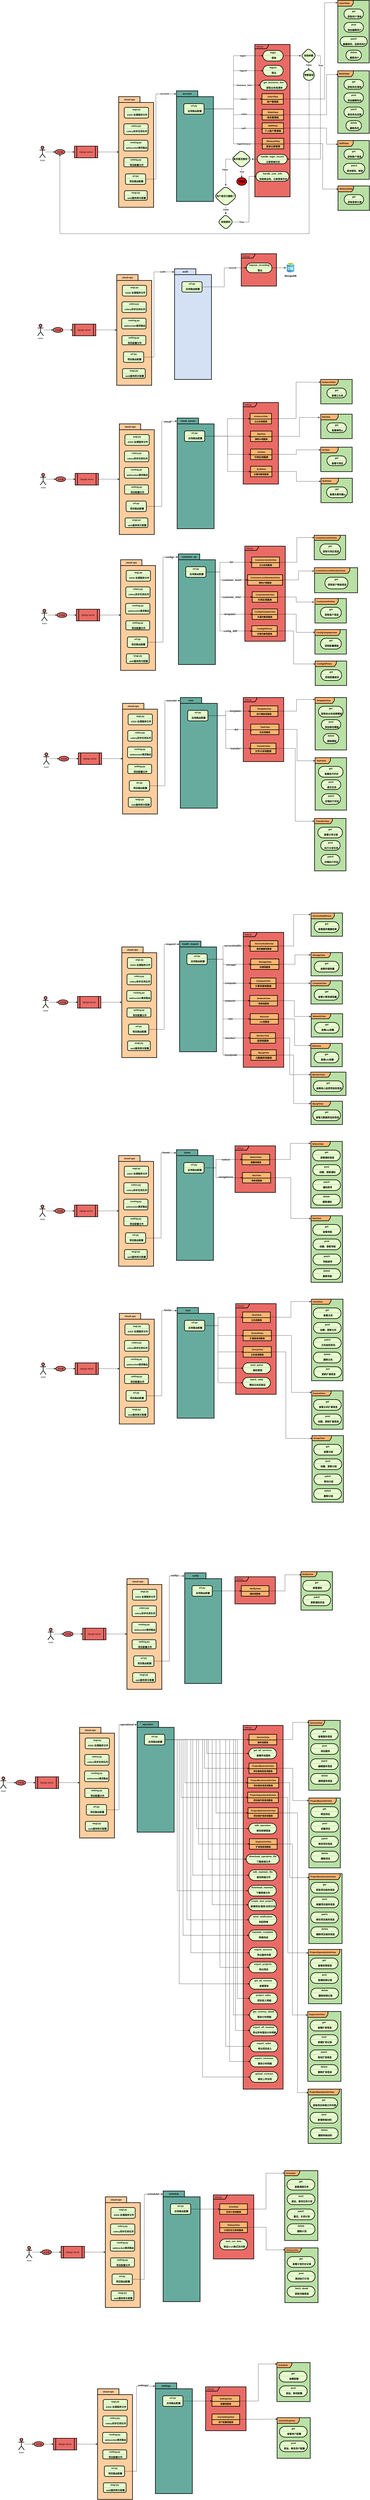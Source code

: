 <mxfile version="20.8.0" type="github">
  <diagram name="Page-1" id="c7558073-3199-34d8-9f00-42111426c3f3">
    <mxGraphModel dx="2260" dy="764" grid="1" gridSize="10" guides="1" tooltips="1" connect="1" arrows="1" fold="1" page="1" pageScale="1" pageWidth="826" pageHeight="1169" background="none" math="0" shadow="0">
      <root>
        <mxCell id="0" />
        <mxCell id="1" parent="0" />
        <mxCell id="WpH-n_H7_tl8rJQND1Bv-231" value="&lt;span style=&quot;font-size: 12px; font-weight: 700; text-align: center;&quot;&gt;UserView&lt;/span&gt;" style="shape=umlFrame;whiteSpace=wrap;html=1;width=80;height=30;boundedLbl=1;verticalAlign=middle;align=left;spacingLeft=5;strokeColor=#000000;strokeWidth=3;fontSize=11;fillColor=#FFB570;swimlaneFillColor=#B9E0A5;" vertex="1" parent="1">
          <mxGeometry x="928" y="687.77" width="162" height="322.23" as="geometry" />
        </mxCell>
        <mxCell id="WpH-n_H7_tl8rJQND1Bv-134" value="view.py" style="shape=umlFrame;whiteSpace=wrap;html=1;width=70;height=22;boundedLbl=1;verticalAlign=middle;align=left;spacingLeft=5;strokeColor=#000000;strokeWidth=3;fontSize=11;fillColor=#EA6B66;swimlaneFillColor=#EA6B66;" vertex="1" parent="1">
          <mxGeometry x="500" y="915" width="181.84" height="785" as="geometry" />
        </mxCell>
        <mxCell id="WpH-n_H7_tl8rJQND1Bv-96" value="cloud-ops" style="shape=folder;fontStyle=1;tabWidth=110;tabHeight=30;tabPosition=left;html=1;boundedLbl=1;labelInHeader=1;container=1;collapsible=0;strokeWidth=3;fillColor=#FFCE9F;strokeColor=#000000;" vertex="1" parent="1">
          <mxGeometry x="-202" y="1184" width="180" height="570" as="geometry" />
        </mxCell>
        <mxCell id="WpH-n_H7_tl8rJQND1Bv-97" value="" style="html=1;strokeColor=none;resizeWidth=1;resizeHeight=1;fillColor=none;part=1;connectable=0;allowArrows=0;deletable=0;" vertex="1" parent="WpH-n_H7_tl8rJQND1Bv-96">
          <mxGeometry width="180.0" height="399" relative="1" as="geometry">
            <mxPoint y="30" as="offset" />
          </mxGeometry>
        </mxCell>
        <mxCell id="WpH-n_H7_tl8rJQND1Bv-109" value="&lt;p style=&quot;margin: 4px 0px 0px; text-align: center;&quot;&gt;&lt;strong style=&quot;&quot;&gt;asgi.py&lt;/strong&gt;&lt;/p&gt;&lt;hr&gt;&lt;p style=&quot;margin: 0px; margin-left: 8px;&quot;&gt;ASGI 处理程序文件&lt;br&gt;&lt;/p&gt;" style="verticalAlign=middle;align=center;overflow=fill;fontSize=12;fontFamily=Helvetica;html=1;rounded=1;fontStyle=1;strokeWidth=3;fillColor=#E6FFCC" vertex="1" parent="WpH-n_H7_tl8rJQND1Bv-96">
          <mxGeometry x="28.77" y="55.16" width="125.23" height="55.16" as="geometry" />
        </mxCell>
        <mxCell id="WpH-n_H7_tl8rJQND1Bv-111" value="&lt;p style=&quot;margin: 4px 0px 0px; text-align: center;&quot;&gt;&lt;strong style=&quot;&quot;&gt;celery.py&lt;/strong&gt;&lt;/p&gt;&lt;hr&gt;&lt;p style=&quot;margin: 0px; margin-left: 8px;&quot;&gt;celery异步任务队列&lt;/p&gt;" style="verticalAlign=middle;align=center;overflow=fill;fontSize=12;fontFamily=Helvetica;html=1;rounded=1;fontStyle=1;strokeWidth=3;fillColor=#E6FFCC" vertex="1" parent="WpH-n_H7_tl8rJQND1Bv-96">
          <mxGeometry x="26.77" y="139.9" width="125.23" height="55.16" as="geometry" />
        </mxCell>
        <mxCell id="WpH-n_H7_tl8rJQND1Bv-113" value="&lt;p style=&quot;margin: 4px 0px 0px; text-align: center;&quot;&gt;&lt;strong style=&quot;&quot;&gt;routing.py&lt;/strong&gt;&lt;/p&gt;&lt;hr&gt;&lt;p style=&quot;margin: 0px; margin-left: 8px;&quot;&gt;websocket请求路由&lt;/p&gt;" style="verticalAlign=middle;align=center;overflow=fill;fontSize=12;fontFamily=Helvetica;html=1;rounded=1;fontStyle=1;strokeWidth=3;fillColor=#E6FFCC" vertex="1" parent="WpH-n_H7_tl8rJQND1Bv-96">
          <mxGeometry x="25.77" y="224.65" width="125.23" height="55.16" as="geometry" />
        </mxCell>
        <mxCell id="WpH-n_H7_tl8rJQND1Bv-114" value="&lt;p style=&quot;margin: 4px 0px 0px; text-align: center;&quot;&gt;&lt;strong style=&quot;&quot;&gt;setting.py&lt;/strong&gt;&lt;/p&gt;&lt;hr&gt;&lt;p style=&quot;margin: 0px; margin-left: 8px;&quot;&gt;项目配置文件&lt;/p&gt;" style="verticalAlign=middle;align=center;overflow=fill;fontSize=12;fontFamily=Helvetica;html=1;rounded=1;fontStyle=1;strokeWidth=3;fillColor=#E6FFCC" vertex="1" parent="WpH-n_H7_tl8rJQND1Bv-96">
          <mxGeometry x="27" y="314.47" width="123" height="46.89" as="geometry" />
        </mxCell>
        <mxCell id="WpH-n_H7_tl8rJQND1Bv-115" value="&lt;p style=&quot;margin: 4px 0px 0px; text-align: center;&quot;&gt;&lt;strong style=&quot;&quot;&gt;url.py&lt;/strong&gt;&lt;/p&gt;&lt;hr&gt;&lt;p style=&quot;margin: 0px; margin-left: 8px;&quot;&gt;项目路由配置&lt;/p&gt;" style="verticalAlign=middle;align=center;overflow=fill;fontSize=12;fontFamily=Helvetica;html=1;rounded=1;fontStyle=1;strokeWidth=3;fillColor=#E6FFCC" vertex="1" parent="WpH-n_H7_tl8rJQND1Bv-96">
          <mxGeometry x="34.77" y="397.77" width="104.32" height="54.23" as="geometry" />
        </mxCell>
        <mxCell id="WpH-n_H7_tl8rJQND1Bv-116" value="&lt;p style=&quot;margin: 4px 0px 0px; text-align: center;&quot;&gt;&lt;strong style=&quot;&quot;&gt;wsgi.py&lt;/strong&gt;&lt;/p&gt;&lt;hr&gt;&lt;p style=&quot;margin: 0px; margin-left: 8px;&quot;&gt;web服务网关配置&lt;/p&gt;" style="verticalAlign=middle;align=center;overflow=fill;fontSize=12;fontFamily=Helvetica;html=1;rounded=1;fontStyle=1;strokeWidth=3;fillColor=#E6FFCC" vertex="1" parent="WpH-n_H7_tl8rJQND1Bv-96">
          <mxGeometry x="29.73" y="484.48" width="117.27" height="49.52" as="geometry" />
        </mxCell>
        <mxCell id="WpH-n_H7_tl8rJQND1Bv-117" value="account" style="shape=folder;fontStyle=1;tabWidth=110;tabHeight=30;tabPosition=left;html=1;boundedLbl=1;labelInHeader=1;container=1;collapsible=0;strokeWidth=3;fillColor=#67AB9F;strokeColor=#000000;" vertex="1" parent="1">
          <mxGeometry x="96" y="1154" width="190.5" height="570" as="geometry" />
        </mxCell>
        <mxCell id="WpH-n_H7_tl8rJQND1Bv-118" value="" style="html=1;strokeColor=none;resizeWidth=1;resizeHeight=1;fillColor=none;part=1;connectable=0;allowArrows=0;deletable=0;" vertex="1" parent="WpH-n_H7_tl8rJQND1Bv-117">
          <mxGeometry width="180.0" height="399" relative="1" as="geometry">
            <mxPoint y="30" as="offset" />
          </mxGeometry>
        </mxCell>
        <mxCell id="WpH-n_H7_tl8rJQND1Bv-123" value="&lt;p style=&quot;margin: 4px 0px 0px; text-align: center;&quot;&gt;&lt;strong style=&quot;&quot;&gt;url.py&lt;/strong&gt;&lt;/p&gt;&lt;hr&gt;&lt;p style=&quot;margin: 0px; margin-left: 8px;&quot;&gt;应用路由配置&lt;/p&gt;" style="verticalAlign=middle;align=center;overflow=fill;fontSize=12;fontFamily=Helvetica;html=1;rounded=1;fontStyle=1;strokeWidth=3;fillColor=#E6FFCC" vertex="1" parent="WpH-n_H7_tl8rJQND1Bv-117">
          <mxGeometry x="37.84" y="66" width="104.32" height="54.23" as="geometry" />
        </mxCell>
        <mxCell id="WpH-n_H7_tl8rJQND1Bv-125" style="edgeStyle=orthogonalEdgeStyle;rounded=0;orthogonalLoop=1;jettySize=auto;html=1;entryX=-0.011;entryY=0.028;entryDx=0;entryDy=0;entryPerimeter=0;fontSize=11;" edge="1" parent="1" source="WpH-n_H7_tl8rJQND1Bv-115" target="WpH-n_H7_tl8rJQND1Bv-117">
          <mxGeometry relative="1" as="geometry">
            <Array as="points">
              <mxPoint x="-10" y="1609" />
              <mxPoint x="-10" y="1170" />
            </Array>
          </mxGeometry>
        </mxCell>
        <mxCell id="WpH-n_H7_tl8rJQND1Bv-126" value="&lt;b&gt;account/&lt;/b&gt;" style="edgeLabel;html=1;align=center;verticalAlign=middle;resizable=0;points=[];fontSize=11;" vertex="1" connectable="0" parent="WpH-n_H7_tl8rJQND1Bv-125">
          <mxGeometry x="0.753" relative="1" as="geometry">
            <mxPoint x="15" y="-1" as="offset" />
          </mxGeometry>
        </mxCell>
        <mxCell id="WpH-n_H7_tl8rJQND1Bv-177" value="" style="edgeStyle=orthogonalEdgeStyle;rounded=0;orthogonalLoop=1;jettySize=auto;html=1;fontSize=11;" edge="1" parent="1" source="WpH-n_H7_tl8rJQND1Bv-155" target="WpH-n_H7_tl8rJQND1Bv-176">
          <mxGeometry relative="1" as="geometry" />
        </mxCell>
        <mxCell id="WpH-n_H7_tl8rJQND1Bv-155" value="&lt;p style=&quot;margin: 4px 0px 0px; text-align: center;&quot;&gt;&lt;strong style=&quot;&quot;&gt;login&lt;/strong&gt;&lt;/p&gt;&lt;hr&gt;&lt;p style=&quot;margin: 0px; margin-left: 8px;&quot;&gt;登录&lt;/p&gt;" style="verticalAlign=middle;align=center;overflow=fill;fontSize=12;fontFamily=Helvetica;html=1;rounded=1;fontStyle=1;strokeWidth=3;fillColor=#E6FFCC;arcSize=50;" vertex="1" parent="1">
          <mxGeometry x="541.68" y="946" width="104.32" height="54.23" as="geometry" />
        </mxCell>
        <mxCell id="WpH-n_H7_tl8rJQND1Bv-156" value="&lt;p style=&quot;margin: 4px 0px 0px; text-align: center;&quot;&gt;&lt;strong style=&quot;&quot;&gt;logout&lt;/strong&gt;&lt;/p&gt;&lt;hr&gt;&lt;p style=&quot;margin: 0px; margin-left: 8px;&quot;&gt;登出&lt;/p&gt;" style="verticalAlign=middle;align=center;overflow=fill;fontSize=12;fontFamily=Helvetica;html=1;rounded=1;fontStyle=1;strokeWidth=3;fillColor=#E6FFCC;arcSize=50;" vertex="1" parent="1">
          <mxGeometry x="541.68" y="1023" width="104.32" height="54.23" as="geometry" />
        </mxCell>
        <mxCell id="WpH-n_H7_tl8rJQND1Bv-157" value="&lt;p style=&quot;margin: 4px 0px 0px; text-align: center;&quot;&gt;get_business_line&lt;br&gt;&lt;/p&gt;&lt;hr&gt;&lt;p style=&quot;margin: 0px; margin-left: 8px;&quot;&gt;获取业务线清单&lt;/p&gt;" style="verticalAlign=middle;align=center;overflow=fill;fontSize=12;fontFamily=Helvetica;html=1;rounded=1;fontStyle=1;strokeWidth=3;fillColor=#E6FFCC;arcSize=50;" vertex="1" parent="1">
          <mxGeometry x="528" y="1099.77" width="138" height="50.23" as="geometry" />
        </mxCell>
        <mxCell id="WpH-n_H7_tl8rJQND1Bv-162" style="edgeStyle=orthogonalEdgeStyle;rounded=0;orthogonalLoop=1;jettySize=auto;html=1;entryX=0;entryY=0.5;entryDx=0;entryDy=0;fontSize=11;" edge="1" parent="1" source="WpH-n_H7_tl8rJQND1Bv-123" target="WpH-n_H7_tl8rJQND1Bv-155">
          <mxGeometry relative="1" as="geometry">
            <Array as="points">
              <mxPoint x="390" y="1247" />
              <mxPoint x="390" y="973" />
            </Array>
          </mxGeometry>
        </mxCell>
        <mxCell id="WpH-n_H7_tl8rJQND1Bv-169" value="&lt;b&gt;login/&lt;/b&gt;" style="edgeLabel;html=1;align=center;verticalAlign=middle;resizable=0;points=[];fontSize=11;" vertex="1" connectable="0" parent="WpH-n_H7_tl8rJQND1Bv-162">
          <mxGeometry x="0.738" y="2" relative="1" as="geometry">
            <mxPoint x="-28" y="2" as="offset" />
          </mxGeometry>
        </mxCell>
        <mxCell id="WpH-n_H7_tl8rJQND1Bv-163" style="edgeStyle=orthogonalEdgeStyle;rounded=0;orthogonalLoop=1;jettySize=auto;html=1;exitX=1;exitY=0.5;exitDx=0;exitDy=0;entryX=0;entryY=0.5;entryDx=0;entryDy=0;fontSize=11;" edge="1" parent="1" source="WpH-n_H7_tl8rJQND1Bv-123" target="WpH-n_H7_tl8rJQND1Bv-156">
          <mxGeometry relative="1" as="geometry">
            <Array as="points">
              <mxPoint x="390" y="1247" />
              <mxPoint x="390" y="1050" />
            </Array>
          </mxGeometry>
        </mxCell>
        <mxCell id="WpH-n_H7_tl8rJQND1Bv-170" value="&lt;b&gt;logout/&lt;/b&gt;" style="edgeLabel;html=1;align=center;verticalAlign=middle;resizable=0;points=[];fontSize=11;" vertex="1" connectable="0" parent="WpH-n_H7_tl8rJQND1Bv-163">
          <mxGeometry x="0.669" y="1" relative="1" as="geometry">
            <mxPoint x="-19" y="1" as="offset" />
          </mxGeometry>
        </mxCell>
        <mxCell id="WpH-n_H7_tl8rJQND1Bv-164" style="edgeStyle=orthogonalEdgeStyle;rounded=0;orthogonalLoop=1;jettySize=auto;html=1;entryX=0;entryY=0.5;entryDx=0;entryDy=0;fontSize=11;" edge="1" parent="1" source="WpH-n_H7_tl8rJQND1Bv-123" target="WpH-n_H7_tl8rJQND1Bv-157">
          <mxGeometry x="0.16" y="26" relative="1" as="geometry">
            <Array as="points">
              <mxPoint x="390" y="1247" />
              <mxPoint x="390" y="1125" />
            </Array>
            <mxPoint as="offset" />
          </mxGeometry>
        </mxCell>
        <mxCell id="WpH-n_H7_tl8rJQND1Bv-171" value="&lt;b&gt;business_line/&lt;/b&gt;" style="edgeLabel;html=1;align=center;verticalAlign=middle;resizable=0;points=[];fontSize=11;" vertex="1" connectable="0" parent="WpH-n_H7_tl8rJQND1Bv-164">
          <mxGeometry x="0.534" relative="1" as="geometry">
            <mxPoint x="13" as="offset" />
          </mxGeometry>
        </mxCell>
        <mxCell id="WpH-n_H7_tl8rJQND1Bv-165" style="edgeStyle=orthogonalEdgeStyle;rounded=0;orthogonalLoop=1;jettySize=auto;html=1;entryX=0;entryY=0.5;entryDx=0;entryDy=0;fontSize=11;" edge="1" parent="1" source="WpH-n_H7_tl8rJQND1Bv-123" target="WpH-n_H7_tl8rJQND1Bv-213">
          <mxGeometry relative="1" as="geometry">
            <mxPoint x="540" y="1196" as="targetPoint" />
            <Array as="points">
              <mxPoint x="390" y="1247" />
              <mxPoint x="390" y="1196" />
            </Array>
          </mxGeometry>
        </mxCell>
        <mxCell id="WpH-n_H7_tl8rJQND1Bv-172" value="&lt;b&gt;users/&lt;/b&gt;" style="edgeLabel;html=1;align=center;verticalAlign=middle;resizable=0;points=[];fontSize=11;" vertex="1" connectable="0" parent="WpH-n_H7_tl8rJQND1Bv-165">
          <mxGeometry x="0.288" y="2" relative="1" as="geometry">
            <mxPoint x="29" y="2" as="offset" />
          </mxGeometry>
        </mxCell>
        <mxCell id="WpH-n_H7_tl8rJQND1Bv-166" style="edgeStyle=orthogonalEdgeStyle;rounded=0;orthogonalLoop=1;jettySize=auto;html=1;entryX=0;entryY=0.5;entryDx=0;entryDy=0;fontSize=11;" edge="1" parent="1" source="WpH-n_H7_tl8rJQND1Bv-123" target="WpH-n_H7_tl8rJQND1Bv-216">
          <mxGeometry relative="1" as="geometry">
            <mxPoint x="541.68" y="1277.115" as="targetPoint" />
            <Array as="points">
              <mxPoint x="390" y="1247" />
              <mxPoint x="390" y="1277" />
            </Array>
          </mxGeometry>
        </mxCell>
        <mxCell id="WpH-n_H7_tl8rJQND1Bv-173" value="&lt;b&gt;roles/&lt;/b&gt;" style="edgeLabel;html=1;align=center;verticalAlign=middle;resizable=0;points=[];fontSize=11;" vertex="1" connectable="0" parent="WpH-n_H7_tl8rJQND1Bv-166">
          <mxGeometry x="0.25" y="1" relative="1" as="geometry">
            <mxPoint x="29" y="-2" as="offset" />
          </mxGeometry>
        </mxCell>
        <mxCell id="WpH-n_H7_tl8rJQND1Bv-167" style="edgeStyle=orthogonalEdgeStyle;rounded=0;orthogonalLoop=1;jettySize=auto;html=1;entryX=0;entryY=0.5;entryDx=0;entryDy=0;fontSize=11;" edge="1" parent="1" source="WpH-n_H7_tl8rJQND1Bv-123" target="WpH-n_H7_tl8rJQND1Bv-218">
          <mxGeometry relative="1" as="geometry">
            <mxPoint x="541.68" y="1347.115" as="targetPoint" />
            <Array as="points">
              <mxPoint x="390" y="1247" />
              <mxPoint x="390" y="1347" />
            </Array>
          </mxGeometry>
        </mxCell>
        <mxCell id="WpH-n_H7_tl8rJQND1Bv-174" value="&lt;b&gt;self/&lt;/b&gt;" style="edgeLabel;html=1;align=center;verticalAlign=middle;resizable=0;points=[];fontSize=11;" vertex="1" connectable="0" parent="WpH-n_H7_tl8rJQND1Bv-167">
          <mxGeometry x="0.398" y="1" relative="1" as="geometry">
            <mxPoint x="23" y="1" as="offset" />
          </mxGeometry>
        </mxCell>
        <mxCell id="WpH-n_H7_tl8rJQND1Bv-168" style="edgeStyle=orthogonalEdgeStyle;rounded=0;orthogonalLoop=1;jettySize=auto;html=1;entryX=0;entryY=0.5;entryDx=0;entryDy=0;fontSize=11;" edge="1" parent="1" source="WpH-n_H7_tl8rJQND1Bv-123" target="WpH-n_H7_tl8rJQND1Bv-220">
          <mxGeometry relative="1" as="geometry">
            <mxPoint x="540.68" y="1426.115" as="targetPoint" />
            <Array as="points">
              <mxPoint x="390" y="1247" />
              <mxPoint x="390" y="1427" />
            </Array>
          </mxGeometry>
        </mxCell>
        <mxCell id="WpH-n_H7_tl8rJQND1Bv-175" value="&lt;b&gt;login/history/&lt;/b&gt;" style="edgeLabel;html=1;align=center;verticalAlign=middle;resizable=0;points=[];fontSize=11;" vertex="1" connectable="0" parent="WpH-n_H7_tl8rJQND1Bv-168">
          <mxGeometry x="0.495" relative="1" as="geometry">
            <mxPoint x="24" as="offset" />
          </mxGeometry>
        </mxCell>
        <mxCell id="WpH-n_H7_tl8rJQND1Bv-179" value="" style="edgeStyle=orthogonalEdgeStyle;rounded=0;orthogonalLoop=1;jettySize=auto;html=1;fontSize=11;" edge="1" parent="1" target="WpH-n_H7_tl8rJQND1Bv-178">
          <mxGeometry relative="1" as="geometry">
            <mxPoint x="778" y="1000" as="sourcePoint" />
            <Array as="points">
              <mxPoint x="778" y="1024" />
              <mxPoint x="778" y="1024" />
            </Array>
          </mxGeometry>
        </mxCell>
        <mxCell id="WpH-n_H7_tl8rJQND1Bv-180" value="&lt;b&gt;False&lt;/b&gt;" style="edgeLabel;html=1;align=center;verticalAlign=middle;resizable=0;points=[];fontSize=11;" vertex="1" connectable="0" parent="WpH-n_H7_tl8rJQND1Bv-179">
          <mxGeometry x="-0.217" y="3" relative="1" as="geometry">
            <mxPoint x="-3" y="2" as="offset" />
          </mxGeometry>
        </mxCell>
        <mxCell id="WpH-n_H7_tl8rJQND1Bv-191" style="edgeStyle=orthogonalEdgeStyle;rounded=0;orthogonalLoop=1;jettySize=auto;html=1;exitX=1;exitY=0.5;exitDx=0;exitDy=0;entryX=1;entryY=0.5;entryDx=0;entryDy=0;fontSize=11;" edge="1" parent="1" source="WpH-n_H7_tl8rJQND1Bv-176" target="WpH-n_H7_tl8rJQND1Bv-189">
          <mxGeometry relative="1" as="geometry" />
        </mxCell>
        <mxCell id="WpH-n_H7_tl8rJQND1Bv-192" value="&lt;b&gt;True&lt;/b&gt;" style="edgeLabel;html=1;align=center;verticalAlign=middle;resizable=0;points=[];fontSize=11;" vertex="1" connectable="0" parent="WpH-n_H7_tl8rJQND1Bv-191">
          <mxGeometry x="-0.359" y="1" relative="1" as="geometry">
            <mxPoint y="-162" as="offset" />
          </mxGeometry>
        </mxCell>
        <mxCell id="WpH-n_H7_tl8rJQND1Bv-176" value="校验参数" style="rhombus;whiteSpace=wrap;html=1;fillColor=#E6FFCC;rounded=1;fontStyle=1;strokeWidth=3;arcSize=50;" vertex="1" parent="1">
          <mxGeometry x="738.16" y="933.115" width="80" height="80" as="geometry" />
        </mxCell>
        <mxCell id="WpH-n_H7_tl8rJQND1Bv-188" style="edgeStyle=orthogonalEdgeStyle;rounded=0;orthogonalLoop=1;jettySize=auto;html=1;exitX=0.5;exitY=1;exitDx=0;exitDy=0;entryX=0.5;entryY=1;entryDx=0;entryDy=0;fontSize=11;" edge="1" parent="1" source="WpH-n_H7_tl8rJQND1Bv-178" target="WpH-n_H7_tl8rJQND1Bv-184">
          <mxGeometry relative="1" as="geometry">
            <Array as="points">
              <mxPoint x="780" y="1100" />
              <mxPoint x="780" y="1890" />
              <mxPoint x="-505" y="1890" />
            </Array>
          </mxGeometry>
        </mxCell>
        <mxCell id="WpH-n_H7_tl8rJQND1Bv-178" value="参数错误" style="ellipse;whiteSpace=wrap;html=1;fillColor=#E6FFCC;rounded=1;fontStyle=1;strokeWidth=3;arcSize=50;" vertex="1" parent="1">
          <mxGeometry x="751" y="1047" width="55.46" height="52.77" as="geometry" />
        </mxCell>
        <mxCell id="WpH-n_H7_tl8rJQND1Bv-185" style="edgeStyle=orthogonalEdgeStyle;rounded=0;orthogonalLoop=1;jettySize=auto;html=1;entryX=0;entryY=0.5;entryDx=0;entryDy=0;fontSize=11;" edge="1" parent="1" source="WpH-n_H7_tl8rJQND1Bv-181" target="WpH-n_H7_tl8rJQND1Bv-184">
          <mxGeometry relative="1" as="geometry" />
        </mxCell>
        <mxCell id="WpH-n_H7_tl8rJQND1Bv-181" value="Actor" style="shape=umlActor;verticalLabelPosition=bottom;verticalAlign=top;html=1;outlineConnect=0;strokeColor=#000000;strokeWidth=3;fontSize=11;fillColor=#EA6B66;" vertex="1" parent="1">
          <mxGeometry x="-610" y="1439" width="30" height="60" as="geometry" />
        </mxCell>
        <mxCell id="WpH-n_H7_tl8rJQND1Bv-187" style="edgeStyle=orthogonalEdgeStyle;rounded=0;orthogonalLoop=1;jettySize=auto;html=1;fontSize=11;" edge="1" parent="1" source="WpH-n_H7_tl8rJQND1Bv-182" target="WpH-n_H7_tl8rJQND1Bv-96">
          <mxGeometry relative="1" as="geometry" />
        </mxCell>
        <mxCell id="WpH-n_H7_tl8rJQND1Bv-182" value="Django server" style="shape=process;whiteSpace=wrap;html=1;backgroundOutline=1;strokeColor=#000000;strokeWidth=3;fontSize=11;fillColor=#EA6B66;" vertex="1" parent="1">
          <mxGeometry x="-430" y="1439" width="120" height="60" as="geometry" />
        </mxCell>
        <mxCell id="WpH-n_H7_tl8rJQND1Bv-186" style="edgeStyle=orthogonalEdgeStyle;rounded=0;orthogonalLoop=1;jettySize=auto;html=1;entryX=0;entryY=0.5;entryDx=0;entryDy=0;fontSize=11;" edge="1" parent="1" source="WpH-n_H7_tl8rJQND1Bv-184" target="WpH-n_H7_tl8rJQND1Bv-182">
          <mxGeometry relative="1" as="geometry" />
        </mxCell>
        <mxCell id="WpH-n_H7_tl8rJQND1Bv-184" value="浏览器" style="ellipse;strokeColor=#000000;strokeWidth=3;fontSize=11;fillColor=#EA6B66;" vertex="1" parent="1">
          <mxGeometry x="-530" y="1456.5" width="50" height="25" as="geometry" />
        </mxCell>
        <mxCell id="WpH-n_H7_tl8rJQND1Bv-194" value="" style="edgeStyle=orthogonalEdgeStyle;rounded=0;orthogonalLoop=1;jettySize=auto;html=1;fontSize=11;" edge="1" parent="1" source="WpH-n_H7_tl8rJQND1Bv-189" target="WpH-n_H7_tl8rJQND1Bv-193">
          <mxGeometry relative="1" as="geometry" />
        </mxCell>
        <mxCell id="WpH-n_H7_tl8rJQND1Bv-189" value="&lt;p style=&quot;margin: 4px 0px 0px;&quot;&gt;handle_login_record&lt;/p&gt;&lt;hr&gt;&lt;p style=&quot;margin: 0px; margin-left: 8px;&quot;&gt;记录登录历史&lt;/p&gt;" style="verticalAlign=middle;align=center;overflow=fill;fontSize=12;fontFamily=Helvetica;html=1;rounded=1;fontStyle=1;strokeWidth=3;fillColor=#E6FFCC;arcSize=50;" vertex="1" parent="1">
          <mxGeometry x="513" y="1481.5" width="154" height="48.5" as="geometry" />
        </mxCell>
        <mxCell id="WpH-n_H7_tl8rJQND1Bv-196" value="" style="edgeStyle=orthogonalEdgeStyle;rounded=0;orthogonalLoop=1;jettySize=auto;html=1;fontSize=11;" edge="1" parent="1" source="WpH-n_H7_tl8rJQND1Bv-193" target="WpH-n_H7_tl8rJQND1Bv-195">
          <mxGeometry relative="1" as="geometry" />
        </mxCell>
        <mxCell id="WpH-n_H7_tl8rJQND1Bv-197" value="&lt;b&gt;True&lt;/b&gt;" style="edgeLabel;html=1;align=center;verticalAlign=middle;resizable=0;points=[];fontSize=11;" vertex="1" connectable="0" parent="WpH-n_H7_tl8rJQND1Bv-196">
          <mxGeometry x="-0.265" y="1" relative="1" as="geometry">
            <mxPoint as="offset" />
          </mxGeometry>
        </mxCell>
        <mxCell id="WpH-n_H7_tl8rJQND1Bv-199" value="" style="edgeStyle=orthogonalEdgeStyle;rounded=0;orthogonalLoop=1;jettySize=auto;html=1;fontSize=11;" edge="1" parent="1" source="WpH-n_H7_tl8rJQND1Bv-193" target="WpH-n_H7_tl8rJQND1Bv-198">
          <mxGeometry relative="1" as="geometry">
            <Array as="points">
              <mxPoint x="350" y="1506" />
            </Array>
          </mxGeometry>
        </mxCell>
        <mxCell id="WpH-n_H7_tl8rJQND1Bv-200" value="&lt;b&gt;False&lt;/b&gt;" style="edgeLabel;html=1;align=center;verticalAlign=middle;resizable=0;points=[];fontSize=11;" vertex="1" connectable="0" parent="WpH-n_H7_tl8rJQND1Bv-199">
          <mxGeometry x="-0.328" y="-2" relative="1" as="geometry">
            <mxPoint x="-2" y="27" as="offset" />
          </mxGeometry>
        </mxCell>
        <mxCell id="WpH-n_H7_tl8rJQND1Bv-193" value="账号是否禁用？" style="rhombus;whiteSpace=wrap;html=1;fillColor=#E6FFCC;rounded=1;fontStyle=1;strokeWidth=3;arcSize=50;" vertex="1" parent="1">
          <mxGeometry x="379" y="1458.75" width="105" height="94.25" as="geometry" />
        </mxCell>
        <mxCell id="WpH-n_H7_tl8rJQND1Bv-195" value="已禁用" style="ellipse;whiteSpace=wrap;html=1;fillColor=#CC0000;rounded=1;fontStyle=1;strokeWidth=3;arcSize=50;" vertex="1" parent="1">
          <mxGeometry x="407" y="1601" width="50.75" height="40" as="geometry" />
        </mxCell>
        <mxCell id="WpH-n_H7_tl8rJQND1Bv-202" value="" style="edgeStyle=orthogonalEdgeStyle;rounded=0;orthogonalLoop=1;jettySize=auto;html=1;fontSize=11;" edge="1" parent="1" source="WpH-n_H7_tl8rJQND1Bv-198" target="WpH-n_H7_tl8rJQND1Bv-201">
          <mxGeometry relative="1" as="geometry" />
        </mxCell>
        <mxCell id="WpH-n_H7_tl8rJQND1Bv-203" value="&lt;b&gt;False&lt;/b&gt;" style="edgeLabel;html=1;align=center;verticalAlign=middle;resizable=0;points=[];fontSize=11;" vertex="1" connectable="0" parent="WpH-n_H7_tl8rJQND1Bv-202">
          <mxGeometry x="-0.2" y="1" relative="1" as="geometry">
            <mxPoint as="offset" />
          </mxGeometry>
        </mxCell>
        <mxCell id="WpH-n_H7_tl8rJQND1Bv-198" value="用户是否已删除？" style="rhombus;whiteSpace=wrap;html=1;fillColor=#E6FFCC;rounded=1;fontStyle=1;strokeWidth=3;arcSize=50;" vertex="1" parent="1">
          <mxGeometry x="290" y="1644.01" width="120" height="105.99" as="geometry" />
        </mxCell>
        <mxCell id="WpH-n_H7_tl8rJQND1Bv-205" style="edgeStyle=orthogonalEdgeStyle;rounded=0;orthogonalLoop=1;jettySize=auto;html=1;entryX=0;entryY=0.5;entryDx=0;entryDy=0;fontSize=11;" edge="1" parent="1" source="WpH-n_H7_tl8rJQND1Bv-201" target="WpH-n_H7_tl8rJQND1Bv-204">
          <mxGeometry relative="1" as="geometry">
            <Array as="points">
              <mxPoint x="470" y="1830" />
              <mxPoint x="470" y="1595" />
            </Array>
          </mxGeometry>
        </mxCell>
        <mxCell id="WpH-n_H7_tl8rJQND1Bv-206" value="&lt;b&gt;True&lt;/b&gt;" style="edgeLabel;html=1;align=center;verticalAlign=middle;resizable=0;points=[];fontSize=11;" vertex="1" connectable="0" parent="WpH-n_H7_tl8rJQND1Bv-205">
          <mxGeometry x="-0.692" relative="1" as="geometry">
            <mxPoint x="-12" as="offset" />
          </mxGeometry>
        </mxCell>
        <mxCell id="WpH-n_H7_tl8rJQND1Bv-201" value="校验密码" style="rhombus;whiteSpace=wrap;html=1;fillColor=#E6FFCC;rounded=1;fontStyle=1;strokeWidth=3;arcSize=50;" vertex="1" parent="1">
          <mxGeometry x="310" y="1789.995" width="80" height="80" as="geometry" />
        </mxCell>
        <mxCell id="WpH-n_H7_tl8rJQND1Bv-204" value="&lt;p style=&quot;margin: 4px 0px 0px;&quot;&gt;handle_user_info&lt;/p&gt;&lt;hr&gt;&lt;p style=&quot;margin: 0px; margin-left: 8px;&quot;&gt;校验验证码，记录登录历史&lt;/p&gt;" style="verticalAlign=middle;align=center;overflow=fill;fontSize=12;fontFamily=Helvetica;html=1;rounded=1;fontStyle=1;strokeWidth=3;fillColor=#E6FFCC;arcSize=50;" vertex="1" parent="1">
          <mxGeometry x="506" y="1570" width="170" height="50" as="geometry" />
        </mxCell>
        <mxCell id="WpH-n_H7_tl8rJQND1Bv-233" style="edgeStyle=orthogonalEdgeStyle;rounded=0;orthogonalLoop=1;jettySize=auto;html=1;entryX=-0.011;entryY=0.036;entryDx=0;entryDy=0;entryPerimeter=0;fontSize=11;" edge="1" parent="1" source="WpH-n_H7_tl8rJQND1Bv-213" target="WpH-n_H7_tl8rJQND1Bv-231">
          <mxGeometry relative="1" as="geometry">
            <Array as="points">
              <mxPoint x="860" y="1196" />
              <mxPoint x="860" y="700" />
              <mxPoint x="918" y="700" />
            </Array>
          </mxGeometry>
        </mxCell>
        <mxCell id="WpH-n_H7_tl8rJQND1Bv-213" value="&lt;span style=&quot;font-size: 12px;&quot;&gt;UserView&lt;/span&gt;" style="swimlane;fontStyle=1;align=center;verticalAlign=middle;childLayout=stackLayout;horizontal=1;startSize=29;horizontalStack=0;resizeParent=1;resizeParentMax=0;resizeLast=0;collapsible=0;marginBottom=0;html=1;strokeColor=#000000;strokeWidth=3;fontSize=11;fillColor=#FFB570;swimlaneFillColor=#FFB570;" vertex="1" parent="1">
          <mxGeometry x="537" y="1169" width="110" height="54" as="geometry" />
        </mxCell>
        <mxCell id="WpH-n_H7_tl8rJQND1Bv-214" value="&lt;span style=&quot;font-size: 12px; font-weight: 700;&quot;&gt;用户管理类&lt;/span&gt;" style="text;html=1;strokeColor=none;fillColor=none;align=center;verticalAlign=middle;spacingLeft=4;spacingRight=4;overflow=hidden;rotatable=0;points=[[0,0.5],[1,0.5]];portConstraint=eastwest;strokeWidth=3;fontSize=11;" vertex="1" parent="WpH-n_H7_tl8rJQND1Bv-213">
          <mxGeometry y="29" width="110" height="25" as="geometry" />
        </mxCell>
        <mxCell id="WpH-n_H7_tl8rJQND1Bv-239" style="edgeStyle=orthogonalEdgeStyle;rounded=0;orthogonalLoop=1;jettySize=auto;html=1;entryX=0.012;entryY=0.06;entryDx=0;entryDy=0;entryPerimeter=0;fontSize=11;" edge="1" parent="1" source="WpH-n_H7_tl8rJQND1Bv-216" target="WpH-n_H7_tl8rJQND1Bv-234">
          <mxGeometry relative="1" as="geometry">
            <Array as="points">
              <mxPoint x="870" y="1277" />
              <mxPoint x="870" y="1070" />
            </Array>
          </mxGeometry>
        </mxCell>
        <mxCell id="WpH-n_H7_tl8rJQND1Bv-216" value="&lt;span style=&quot;font-size: 12px;&quot;&gt;RoleView&lt;/span&gt;" style="swimlane;fontStyle=1;align=center;verticalAlign=middle;childLayout=stackLayout;horizontal=1;startSize=29;horizontalStack=0;resizeParent=1;resizeParentMax=0;resizeLast=0;collapsible=0;marginBottom=0;html=1;strokeColor=#000000;strokeWidth=3;fontSize=11;fillColor=#FFB570;swimlaneFillColor=#FFB570;" vertex="1" parent="1">
          <mxGeometry x="538" y="1250" width="110" height="54" as="geometry" />
        </mxCell>
        <mxCell id="WpH-n_H7_tl8rJQND1Bv-217" value="&lt;span style=&quot;font-size: 12px; font-weight: 700;&quot;&gt;角色管理类&lt;/span&gt;" style="text;html=1;strokeColor=none;fillColor=none;align=center;verticalAlign=middle;spacingLeft=4;spacingRight=4;overflow=hidden;rotatable=0;points=[[0,0.5],[1,0.5]];portConstraint=eastwest;strokeWidth=3;fontSize=11;" vertex="1" parent="WpH-n_H7_tl8rJQND1Bv-216">
          <mxGeometry y="29" width="110" height="25" as="geometry" />
        </mxCell>
        <mxCell id="WpH-n_H7_tl8rJQND1Bv-245" style="edgeStyle=orthogonalEdgeStyle;rounded=0;orthogonalLoop=1;jettySize=auto;html=1;entryX=0;entryY=0.095;entryDx=0;entryDy=0;entryPerimeter=0;fontSize=11;" edge="1" parent="1" source="WpH-n_H7_tl8rJQND1Bv-218" target="WpH-n_H7_tl8rJQND1Bv-240">
          <mxGeometry relative="1" as="geometry">
            <Array as="points">
              <mxPoint x="870" y="1346" />
              <mxPoint x="870" y="1429" />
            </Array>
          </mxGeometry>
        </mxCell>
        <mxCell id="WpH-n_H7_tl8rJQND1Bv-218" value="&lt;span style=&quot;font-size: 12px;&quot;&gt;SelfView&lt;/span&gt;" style="swimlane;fontStyle=1;align=center;verticalAlign=middle;childLayout=stackLayout;horizontal=1;startSize=29;horizontalStack=0;resizeParent=1;resizeParentMax=0;resizeLast=0;collapsible=0;marginBottom=0;html=1;strokeColor=#000000;strokeWidth=3;fontSize=11;fillColor=#FFB570;swimlaneFillColor=#FFB570;" vertex="1" parent="1">
          <mxGeometry x="538" y="1319" width="110" height="54" as="geometry" />
        </mxCell>
        <mxCell id="WpH-n_H7_tl8rJQND1Bv-219" value="&lt;span style=&quot;font-size: 12px; font-weight: 700;&quot;&gt;个人账户管理类&lt;/span&gt;" style="text;html=1;strokeColor=none;fillColor=none;align=center;verticalAlign=middle;spacingLeft=4;spacingRight=4;overflow=hidden;rotatable=0;points=[[0,0.5],[1,0.5]];portConstraint=eastwest;strokeWidth=3;fontSize=11;" vertex="1" parent="WpH-n_H7_tl8rJQND1Bv-218">
          <mxGeometry y="29" width="110" height="25" as="geometry" />
        </mxCell>
        <mxCell id="WpH-n_H7_tl8rJQND1Bv-249" style="edgeStyle=orthogonalEdgeStyle;rounded=0;orthogonalLoop=1;jettySize=auto;html=1;entryX=0.006;entryY=0.127;entryDx=0;entryDy=0;entryPerimeter=0;fontSize=11;" edge="1" parent="1" source="WpH-n_H7_tl8rJQND1Bv-220" target="WpH-n_H7_tl8rJQND1Bv-246">
          <mxGeometry relative="1" as="geometry">
            <Array as="points">
              <mxPoint x="850" y="1426" />
              <mxPoint x="850" y="1660" />
            </Array>
          </mxGeometry>
        </mxCell>
        <mxCell id="WpH-n_H7_tl8rJQND1Bv-220" value="&lt;span style=&quot;font-size: 12px;&quot;&gt;HistoryView&lt;/span&gt;" style="swimlane;fontStyle=1;align=center;verticalAlign=middle;childLayout=stackLayout;horizontal=1;startSize=29;horizontalStack=0;resizeParent=1;resizeParentMax=0;resizeLast=0;collapsible=0;marginBottom=0;html=1;strokeColor=#000000;strokeWidth=3;fontSize=11;fillColor=#FFB570;swimlaneFillColor=#FFB570;" vertex="1" parent="1">
          <mxGeometry x="539" y="1399" width="110" height="54" as="geometry" />
        </mxCell>
        <mxCell id="WpH-n_H7_tl8rJQND1Bv-221" value="&lt;span style=&quot;font-size: 12px; font-weight: 700;&quot;&gt;登录记录管理&lt;/span&gt;" style="text;html=1;strokeColor=none;fillColor=none;align=center;verticalAlign=middle;spacingLeft=4;spacingRight=4;overflow=hidden;rotatable=0;points=[[0,0.5],[1,0.5]];portConstraint=eastwest;strokeWidth=3;fontSize=11;" vertex="1" parent="WpH-n_H7_tl8rJQND1Bv-220">
          <mxGeometry y="29" width="110" height="25" as="geometry" />
        </mxCell>
        <mxCell id="WpH-n_H7_tl8rJQND1Bv-223" value="&lt;p style=&quot;margin: 4px 0px 0px; text-align: center;&quot;&gt;get&lt;br&gt;&lt;/p&gt;&lt;hr&gt;&lt;p style=&quot;margin: 0px; margin-left: 8px;&quot;&gt;获取用户清单&lt;/p&gt;" style="verticalAlign=middle;align=center;overflow=fill;fontSize=12;fontFamily=Helvetica;html=1;rounded=1;fontStyle=1;strokeWidth=3;fillColor=#E6FFCC;arcSize=50;" vertex="1" parent="1">
          <mxGeometry x="960" y="732.77" width="100" height="50" as="geometry" />
        </mxCell>
        <mxCell id="WpH-n_H7_tl8rJQND1Bv-227" value="&lt;p style=&quot;margin: 4px 0px 0px; text-align: center;&quot;&gt;post&lt;/p&gt;&lt;hr&gt;&lt;p style=&quot;margin: 0px; margin-left: 8px;&quot;&gt;添加编辑用户&lt;/p&gt;" style="verticalAlign=middle;align=center;overflow=fill;fontSize=12;fontFamily=Helvetica;html=1;rounded=1;fontStyle=1;strokeWidth=3;fillColor=#E6FFCC;arcSize=50;" vertex="1" parent="1">
          <mxGeometry x="960" y="801.77" width="100" height="50" as="geometry" />
        </mxCell>
        <mxCell id="WpH-n_H7_tl8rJQND1Bv-228" value="&lt;p style=&quot;margin: 4px 0px 0px; text-align: center;&quot;&gt;patch&lt;/p&gt;&lt;hr&gt;&lt;p style=&quot;margin: 0px; margin-left: 8px;&quot;&gt;重置密码，启禁用用户&lt;/p&gt;" style="verticalAlign=middle;align=center;overflow=fill;fontSize=12;fontFamily=Helvetica;html=1;rounded=1;fontStyle=1;strokeWidth=3;fillColor=#E6FFCC;arcSize=50;" vertex="1" parent="1">
          <mxGeometry x="940" y="874.77" width="140" height="50.23" as="geometry" />
        </mxCell>
        <mxCell id="WpH-n_H7_tl8rJQND1Bv-229" value="&lt;p style=&quot;margin: 4px 0px 0px; text-align: center;&quot;&gt;delete&lt;/p&gt;&lt;hr&gt;&lt;p style=&quot;margin: 0px; margin-left: 8px;&quot;&gt;删除用户&lt;/p&gt;" style="verticalAlign=middle;align=center;overflow=fill;fontSize=12;fontFamily=Helvetica;html=1;rounded=1;fontStyle=1;strokeWidth=3;fillColor=#E6FFCC;arcSize=50;" vertex="1" parent="1">
          <mxGeometry x="970" y="944.77" width="80" height="51.25" as="geometry" />
        </mxCell>
        <mxCell id="WpH-n_H7_tl8rJQND1Bv-234" value="&lt;span style=&quot;font-size: 12px; font-weight: 700; text-align: center;&quot;&gt;RoleView&lt;/span&gt;" style="shape=umlFrame;whiteSpace=wrap;html=1;width=80;height=30;boundedLbl=1;verticalAlign=middle;align=left;spacingLeft=5;strokeColor=#000000;strokeWidth=3;fontSize=11;fillColor=#FFB570;swimlaneFillColor=#B9E0A5;" vertex="1" parent="1">
          <mxGeometry x="928" y="1050.77" width="162" height="322.23" as="geometry" />
        </mxCell>
        <mxCell id="WpH-n_H7_tl8rJQND1Bv-235" value="&lt;p style=&quot;margin: 4px 0px 0px; text-align: center;&quot;&gt;get&lt;br&gt;&lt;/p&gt;&lt;hr&gt;&lt;p style=&quot;margin: 0px; margin-left: 8px;&quot;&gt;获取角色清单&lt;/p&gt;" style="verticalAlign=middle;align=center;overflow=fill;fontSize=12;fontFamily=Helvetica;html=1;rounded=1;fontStyle=1;strokeWidth=3;fillColor=#E6FFCC;arcSize=50;" vertex="1" parent="1">
          <mxGeometry x="960" y="1095.77" width="100" height="50" as="geometry" />
        </mxCell>
        <mxCell id="WpH-n_H7_tl8rJQND1Bv-236" value="&lt;p style=&quot;margin: 4px 0px 0px; text-align: center;&quot;&gt;post&lt;/p&gt;&lt;hr&gt;&lt;p style=&quot;margin: 0px; margin-left: 8px;&quot;&gt;添加编辑角色&lt;/p&gt;" style="verticalAlign=middle;align=center;overflow=fill;fontSize=12;fontFamily=Helvetica;html=1;rounded=1;fontStyle=1;strokeWidth=3;fillColor=#E6FFCC;arcSize=50;" vertex="1" parent="1">
          <mxGeometry x="960" y="1164.77" width="100" height="50" as="geometry" />
        </mxCell>
        <mxCell id="WpH-n_H7_tl8rJQND1Bv-237" value="&lt;p style=&quot;margin: 4px 0px 0px; text-align: center;&quot;&gt;patch&lt;/p&gt;&lt;hr&gt;&lt;p style=&quot;margin: 0px; margin-left: 8px;&quot;&gt;修改角色权限&lt;/p&gt;" style="verticalAlign=middle;align=center;overflow=fill;fontSize=12;fontFamily=Helvetica;html=1;rounded=1;fontStyle=1;strokeWidth=3;fillColor=#E6FFCC;arcSize=50;" vertex="1" parent="1">
          <mxGeometry x="960" y="1237.77" width="100" height="52.23" as="geometry" />
        </mxCell>
        <mxCell id="WpH-n_H7_tl8rJQND1Bv-238" value="&lt;p style=&quot;margin: 4px 0px 0px; text-align: center;&quot;&gt;delete&lt;/p&gt;&lt;hr&gt;&lt;p style=&quot;margin: 0px; margin-left: 8px;&quot;&gt;删除角色&lt;/p&gt;" style="verticalAlign=middle;align=center;overflow=fill;fontSize=12;fontFamily=Helvetica;html=1;rounded=1;fontStyle=1;strokeWidth=3;fillColor=#E6FFCC;arcSize=50;" vertex="1" parent="1">
          <mxGeometry x="970" y="1307.77" width="80" height="51.25" as="geometry" />
        </mxCell>
        <mxCell id="WpH-n_H7_tl8rJQND1Bv-240" value="&lt;span style=&quot;font-size: 12px; font-weight: 700; text-align: center;&quot;&gt;SelfView&lt;/span&gt;" style="shape=umlFrame;whiteSpace=wrap;html=1;width=80;height=30;boundedLbl=1;verticalAlign=middle;align=left;spacingLeft=5;strokeColor=#000000;strokeWidth=3;fontSize=11;fillColor=#FFB570;swimlaneFillColor=#B9E0A5;" vertex="1" parent="1">
          <mxGeometry x="928" y="1410" width="162" height="200" as="geometry" />
        </mxCell>
        <mxCell id="WpH-n_H7_tl8rJQND1Bv-241" value="&lt;p style=&quot;margin: 4px 0px 0px; text-align: center;&quot;&gt;get&lt;br&gt;&lt;/p&gt;&lt;hr&gt;&lt;p style=&quot;margin: 0px; margin-left: 8px;&quot;&gt;获取账户信息&lt;/p&gt;" style="verticalAlign=middle;align=center;overflow=fill;fontSize=12;fontFamily=Helvetica;html=1;rounded=1;fontStyle=1;strokeWidth=3;fillColor=#E6FFCC;arcSize=50;" vertex="1" parent="1">
          <mxGeometry x="960" y="1455" width="100" height="50" as="geometry" />
        </mxCell>
        <mxCell id="WpH-n_H7_tl8rJQND1Bv-243" value="&lt;p style=&quot;margin: 4px 0px 0px; text-align: center;&quot;&gt;patch&lt;/p&gt;&lt;hr&gt;&lt;p style=&quot;margin: 0px; margin-left: 8px;&quot;&gt;修改密码、昵称&lt;/p&gt;" style="verticalAlign=middle;align=center;overflow=fill;fontSize=12;fontFamily=Helvetica;html=1;rounded=1;fontStyle=1;strokeWidth=3;fillColor=#E6FFCC;arcSize=50;" vertex="1" parent="1">
          <mxGeometry x="957" y="1528" width="110" height="53" as="geometry" />
        </mxCell>
        <mxCell id="WpH-n_H7_tl8rJQND1Bv-246" value="&lt;span style=&quot;font-size: 12px; font-weight: 700; text-align: center;&quot;&gt;HistoryView&lt;/span&gt;" style="shape=umlFrame;whiteSpace=wrap;html=1;width=80;height=30;boundedLbl=1;verticalAlign=middle;align=left;spacingLeft=5;strokeColor=#000000;strokeWidth=3;fontSize=11;fillColor=#FFB570;swimlaneFillColor=#B9E0A5;" vertex="1" parent="1">
          <mxGeometry x="929" y="1644.01" width="162" height="125.99" as="geometry" />
        </mxCell>
        <mxCell id="WpH-n_H7_tl8rJQND1Bv-247" value="&lt;p style=&quot;margin: 4px 0px 0px; text-align: center;&quot;&gt;get&lt;br&gt;&lt;/p&gt;&lt;hr&gt;&lt;p style=&quot;margin: 0px; margin-left: 8px;&quot;&gt;获取登录记录&lt;/p&gt;" style="verticalAlign=middle;align=center;overflow=fill;fontSize=12;fontFamily=Helvetica;html=1;rounded=1;fontStyle=1;strokeWidth=3;fillColor=#E6FFCC;arcSize=50;" vertex="1" parent="1">
          <mxGeometry x="961" y="1689.01" width="100" height="50" as="geometry" />
        </mxCell>
        <mxCell id="WpH-n_H7_tl8rJQND1Bv-250" value="cloud-ops" style="shape=folder;fontStyle=1;tabWidth=110;tabHeight=30;tabPosition=left;html=1;boundedLbl=1;labelInHeader=1;container=1;collapsible=0;strokeWidth=3;fillColor=#FFCE9F;strokeColor=#000000;" vertex="1" parent="1">
          <mxGeometry x="-212" y="2101" width="180" height="570" as="geometry" />
        </mxCell>
        <mxCell id="WpH-n_H7_tl8rJQND1Bv-251" value="" style="html=1;strokeColor=none;resizeWidth=1;resizeHeight=1;fillColor=none;part=1;connectable=0;allowArrows=0;deletable=0;" vertex="1" parent="WpH-n_H7_tl8rJQND1Bv-250">
          <mxGeometry width="180.0" height="399" relative="1" as="geometry">
            <mxPoint y="30" as="offset" />
          </mxGeometry>
        </mxCell>
        <mxCell id="WpH-n_H7_tl8rJQND1Bv-252" value="&lt;p style=&quot;margin: 4px 0px 0px; text-align: center;&quot;&gt;&lt;strong style=&quot;&quot;&gt;asgi.py&lt;/strong&gt;&lt;/p&gt;&lt;hr&gt;&lt;p style=&quot;margin: 0px; margin-left: 8px;&quot;&gt;ASGI 处理程序文件&lt;br&gt;&lt;/p&gt;" style="verticalAlign=middle;align=center;overflow=fill;fontSize=12;fontFamily=Helvetica;html=1;rounded=1;fontStyle=1;strokeWidth=3;fillColor=#E6FFCC" vertex="1" parent="WpH-n_H7_tl8rJQND1Bv-250">
          <mxGeometry x="28.77" y="55.16" width="125.23" height="55.16" as="geometry" />
        </mxCell>
        <mxCell id="WpH-n_H7_tl8rJQND1Bv-253" value="&lt;p style=&quot;margin: 4px 0px 0px; text-align: center;&quot;&gt;&lt;strong style=&quot;&quot;&gt;celery.py&lt;/strong&gt;&lt;/p&gt;&lt;hr&gt;&lt;p style=&quot;margin: 0px; margin-left: 8px;&quot;&gt;celery异步任务队列&lt;/p&gt;" style="verticalAlign=middle;align=center;overflow=fill;fontSize=12;fontFamily=Helvetica;html=1;rounded=1;fontStyle=1;strokeWidth=3;fillColor=#E6FFCC" vertex="1" parent="WpH-n_H7_tl8rJQND1Bv-250">
          <mxGeometry x="26.77" y="139.9" width="125.23" height="55.16" as="geometry" />
        </mxCell>
        <mxCell id="WpH-n_H7_tl8rJQND1Bv-254" value="&lt;p style=&quot;margin: 4px 0px 0px; text-align: center;&quot;&gt;&lt;strong style=&quot;&quot;&gt;routing.py&lt;/strong&gt;&lt;/p&gt;&lt;hr&gt;&lt;p style=&quot;margin: 0px; margin-left: 8px;&quot;&gt;websocket请求路由&lt;/p&gt;" style="verticalAlign=middle;align=center;overflow=fill;fontSize=12;fontFamily=Helvetica;html=1;rounded=1;fontStyle=1;strokeWidth=3;fillColor=#E6FFCC" vertex="1" parent="WpH-n_H7_tl8rJQND1Bv-250">
          <mxGeometry x="25.77" y="224.65" width="125.23" height="55.16" as="geometry" />
        </mxCell>
        <mxCell id="WpH-n_H7_tl8rJQND1Bv-255" value="&lt;p style=&quot;margin: 4px 0px 0px; text-align: center;&quot;&gt;&lt;strong style=&quot;&quot;&gt;setting.py&lt;/strong&gt;&lt;/p&gt;&lt;hr&gt;&lt;p style=&quot;margin: 0px; margin-left: 8px;&quot;&gt;项目配置文件&lt;/p&gt;" style="verticalAlign=middle;align=center;overflow=fill;fontSize=12;fontFamily=Helvetica;html=1;rounded=1;fontStyle=1;strokeWidth=3;fillColor=#E6FFCC" vertex="1" parent="WpH-n_H7_tl8rJQND1Bv-250">
          <mxGeometry x="27" y="314.47" width="123" height="46.89" as="geometry" />
        </mxCell>
        <mxCell id="WpH-n_H7_tl8rJQND1Bv-256" value="&lt;p style=&quot;margin: 4px 0px 0px; text-align: center;&quot;&gt;&lt;strong style=&quot;&quot;&gt;url.py&lt;/strong&gt;&lt;/p&gt;&lt;hr&gt;&lt;p style=&quot;margin: 0px; margin-left: 8px;&quot;&gt;项目路由配置&lt;/p&gt;" style="verticalAlign=middle;align=center;overflow=fill;fontSize=12;fontFamily=Helvetica;html=1;rounded=1;fontStyle=1;strokeWidth=3;fillColor=#E6FFCC" vertex="1" parent="WpH-n_H7_tl8rJQND1Bv-250">
          <mxGeometry x="34.77" y="397.77" width="104.32" height="54.23" as="geometry" />
        </mxCell>
        <mxCell id="WpH-n_H7_tl8rJQND1Bv-257" value="&lt;p style=&quot;margin: 4px 0px 0px; text-align: center;&quot;&gt;&lt;strong style=&quot;&quot;&gt;wsgi.py&lt;/strong&gt;&lt;/p&gt;&lt;hr&gt;&lt;p style=&quot;margin: 0px; margin-left: 8px;&quot;&gt;web服务网关配置&lt;/p&gt;" style="verticalAlign=middle;align=center;overflow=fill;fontSize=12;fontFamily=Helvetica;html=1;rounded=1;fontStyle=1;strokeWidth=3;fillColor=#E6FFCC" vertex="1" parent="WpH-n_H7_tl8rJQND1Bv-250">
          <mxGeometry x="29.73" y="484.48" width="117.27" height="49.52" as="geometry" />
        </mxCell>
        <mxCell id="WpH-n_H7_tl8rJQND1Bv-258" value="audit" style="shape=folder;fontStyle=1;tabWidth=110;tabHeight=30;tabPosition=left;html=1;boundedLbl=1;labelInHeader=1;container=1;collapsible=0;strokeWidth=3;fillColor=#D4E1F5;strokeColor=#000000;" vertex="1" parent="1">
          <mxGeometry x="86" y="2071" width="190.5" height="570" as="geometry" />
        </mxCell>
        <mxCell id="WpH-n_H7_tl8rJQND1Bv-259" value="" style="html=1;strokeColor=none;resizeWidth=1;resizeHeight=1;fillColor=none;part=1;connectable=0;allowArrows=0;deletable=0;" vertex="1" parent="WpH-n_H7_tl8rJQND1Bv-258">
          <mxGeometry width="180.0" height="399" relative="1" as="geometry">
            <mxPoint y="30" as="offset" />
          </mxGeometry>
        </mxCell>
        <mxCell id="WpH-n_H7_tl8rJQND1Bv-260" value="&lt;p style=&quot;margin: 4px 0px 0px; text-align: center;&quot;&gt;&lt;strong style=&quot;&quot;&gt;url.py&lt;/strong&gt;&lt;/p&gt;&lt;hr&gt;&lt;p style=&quot;margin: 0px; margin-left: 8px;&quot;&gt;应用路由配置&lt;/p&gt;" style="verticalAlign=middle;align=center;overflow=fill;fontSize=12;fontFamily=Helvetica;html=1;rounded=1;fontStyle=1;strokeWidth=3;fillColor=#E6FFCC" vertex="1" parent="WpH-n_H7_tl8rJQND1Bv-258">
          <mxGeometry x="37.84" y="66" width="104.32" height="54.23" as="geometry" />
        </mxCell>
        <mxCell id="WpH-n_H7_tl8rJQND1Bv-261" style="edgeStyle=orthogonalEdgeStyle;rounded=0;orthogonalLoop=1;jettySize=auto;html=1;entryX=-0.011;entryY=0.028;entryDx=0;entryDy=0;entryPerimeter=0;fontSize=11;" edge="1" parent="1" source="WpH-n_H7_tl8rJQND1Bv-256" target="WpH-n_H7_tl8rJQND1Bv-258">
          <mxGeometry relative="1" as="geometry">
            <Array as="points">
              <mxPoint x="-20" y="2526" />
              <mxPoint x="-20" y="2087" />
            </Array>
          </mxGeometry>
        </mxCell>
        <mxCell id="WpH-n_H7_tl8rJQND1Bv-262" value="&lt;b&gt;audit&lt;/b&gt;" style="edgeLabel;html=1;align=center;verticalAlign=middle;resizable=0;points=[];fontSize=11;" vertex="1" connectable="0" parent="WpH-n_H7_tl8rJQND1Bv-261">
          <mxGeometry x="0.753" relative="1" as="geometry">
            <mxPoint x="15" y="-1" as="offset" />
          </mxGeometry>
        </mxCell>
        <mxCell id="WpH-n_H7_tl8rJQND1Bv-263" style="edgeStyle=orthogonalEdgeStyle;rounded=0;orthogonalLoop=1;jettySize=auto;html=1;entryX=0;entryY=0.5;entryDx=0;entryDy=0;fontSize=11;" edge="1" parent="1" source="WpH-n_H7_tl8rJQND1Bv-264" target="WpH-n_H7_tl8rJQND1Bv-268">
          <mxGeometry relative="1" as="geometry" />
        </mxCell>
        <mxCell id="WpH-n_H7_tl8rJQND1Bv-264" value="Actor" style="shape=umlActor;verticalLabelPosition=bottom;verticalAlign=top;html=1;outlineConnect=0;strokeColor=#000000;strokeWidth=3;fontSize=11;fillColor=#EA6B66;" vertex="1" parent="1">
          <mxGeometry x="-620" y="2356" width="30" height="60" as="geometry" />
        </mxCell>
        <mxCell id="WpH-n_H7_tl8rJQND1Bv-265" style="edgeStyle=orthogonalEdgeStyle;rounded=0;orthogonalLoop=1;jettySize=auto;html=1;fontSize=11;" edge="1" parent="1" source="WpH-n_H7_tl8rJQND1Bv-266" target="WpH-n_H7_tl8rJQND1Bv-250">
          <mxGeometry relative="1" as="geometry" />
        </mxCell>
        <mxCell id="WpH-n_H7_tl8rJQND1Bv-266" value="Django server" style="shape=process;whiteSpace=wrap;html=1;backgroundOutline=1;strokeColor=#000000;strokeWidth=3;fontSize=11;fillColor=#EA6B66;" vertex="1" parent="1">
          <mxGeometry x="-440" y="2356" width="120" height="60" as="geometry" />
        </mxCell>
        <mxCell id="WpH-n_H7_tl8rJQND1Bv-267" style="edgeStyle=orthogonalEdgeStyle;rounded=0;orthogonalLoop=1;jettySize=auto;html=1;entryX=0;entryY=0.5;entryDx=0;entryDy=0;fontSize=11;" edge="1" parent="1" source="WpH-n_H7_tl8rJQND1Bv-268" target="WpH-n_H7_tl8rJQND1Bv-266">
          <mxGeometry relative="1" as="geometry" />
        </mxCell>
        <mxCell id="WpH-n_H7_tl8rJQND1Bv-268" value="浏览器" style="ellipse;strokeColor=#000000;strokeWidth=3;fontSize=11;fillColor=#EA6B66;" vertex="1" parent="1">
          <mxGeometry x="-540" y="2373.5" width="50" height="25" as="geometry" />
        </mxCell>
        <mxCell id="WpH-n_H7_tl8rJQND1Bv-269" value="view.py" style="shape=umlFrame;whiteSpace=wrap;html=1;width=70;height=22;boundedLbl=1;verticalAlign=middle;align=left;spacingLeft=5;strokeColor=#000000;strokeWidth=3;fontSize=11;fillColor=#EA6B66;swimlaneFillColor=#EA6B66;" vertex="1" parent="1">
          <mxGeometry x="430" y="1993.5" width="181.84" height="166.5" as="geometry" />
        </mxCell>
        <mxCell id="WpH-n_H7_tl8rJQND1Bv-275" style="edgeStyle=orthogonalEdgeStyle;rounded=0;orthogonalLoop=1;jettySize=auto;html=1;entryX=-0.105;entryY=0.54;entryDx=0;entryDy=0;entryPerimeter=0;fontSize=13;fontColor=#000000;" edge="1" parent="1" source="WpH-n_H7_tl8rJQND1Bv-270" target="WpH-n_H7_tl8rJQND1Bv-274">
          <mxGeometry relative="1" as="geometry" />
        </mxCell>
        <mxCell id="WpH-n_H7_tl8rJQND1Bv-270" value="&lt;p style=&quot;margin: 4px 0px 0px; text-align: center;&quot;&gt;request_recording&lt;br&gt;&lt;/p&gt;&lt;hr&gt;&lt;p style=&quot;margin: 0px; margin-left: 8px;&quot;&gt;登出&lt;/p&gt;" style="verticalAlign=middle;align=center;overflow=fill;fontSize=12;fontFamily=Helvetica;html=1;rounded=1;fontStyle=1;strokeWidth=3;fillColor=#E6FFCC;arcSize=50;" vertex="1" parent="1">
          <mxGeometry x="456.76" y="2041" width="131.24" height="50" as="geometry" />
        </mxCell>
        <mxCell id="WpH-n_H7_tl8rJQND1Bv-271" style="edgeStyle=orthogonalEdgeStyle;rounded=0;orthogonalLoop=1;jettySize=auto;html=1;entryX=0;entryY=0.5;entryDx=0;entryDy=0;fontSize=11;" edge="1" parent="1" source="WpH-n_H7_tl8rJQND1Bv-260" target="WpH-n_H7_tl8rJQND1Bv-270">
          <mxGeometry relative="1" as="geometry" />
        </mxCell>
        <mxCell id="WpH-n_H7_tl8rJQND1Bv-272" value="&lt;b&gt;record/&lt;/b&gt;" style="edgeLabel;html=1;align=center;verticalAlign=middle;resizable=0;points=[];fontSize=11;" vertex="1" connectable="0" parent="WpH-n_H7_tl8rJQND1Bv-271">
          <mxGeometry x="0.561" relative="1" as="geometry">
            <mxPoint as="offset" />
          </mxGeometry>
        </mxCell>
        <mxCell id="WpH-n_H7_tl8rJQND1Bv-274" value="&lt;h3 style=&quot;margin: 0px 0px 4px; padding: 0px; list-style: none; font-variant-numeric: normal; font-variant-east-asian: normal; font-stretch: normal; line-height: 22px; text-align: start;&quot; class=&quot;c-title t t tts-title&quot;&gt;&lt;font style=&quot;font-size: 13px;&quot; face=&quot;Arial, sans-serif&quot;&gt;MongoDB&lt;/font&gt;&lt;br&gt;&lt;/h3&gt;" style="sketch=0;aspect=fixed;html=1;points=[];align=center;image;fontSize=12;image=img/lib/mscae/Database_General.svg;strokeColor=#000000;strokeWidth=3;fillColor=#F19C99;" vertex="1" parent="1">
          <mxGeometry x="665" y="2039" width="38" height="50" as="geometry" />
        </mxCell>
        <mxCell id="WpH-n_H7_tl8rJQND1Bv-276" value="cloud-ops" style="shape=folder;fontStyle=1;tabWidth=110;tabHeight=30;tabPosition=left;html=1;boundedLbl=1;labelInHeader=1;container=1;collapsible=0;strokeWidth=3;fillColor=#FFCE9F;strokeColor=#000000;" vertex="1" parent="1">
          <mxGeometry x="-198.5" y="2870" width="180" height="570" as="geometry" />
        </mxCell>
        <mxCell id="WpH-n_H7_tl8rJQND1Bv-277" value="" style="html=1;strokeColor=none;resizeWidth=1;resizeHeight=1;fillColor=none;part=1;connectable=0;allowArrows=0;deletable=0;" vertex="1" parent="WpH-n_H7_tl8rJQND1Bv-276">
          <mxGeometry width="180.0" height="399" relative="1" as="geometry">
            <mxPoint y="30" as="offset" />
          </mxGeometry>
        </mxCell>
        <mxCell id="WpH-n_H7_tl8rJQND1Bv-278" value="&lt;p style=&quot;margin: 4px 0px 0px; text-align: center;&quot;&gt;&lt;strong style=&quot;&quot;&gt;asgi.py&lt;/strong&gt;&lt;/p&gt;&lt;hr&gt;&lt;p style=&quot;margin: 0px; margin-left: 8px;&quot;&gt;ASGI 处理程序文件&lt;br&gt;&lt;/p&gt;" style="verticalAlign=middle;align=center;overflow=fill;fontSize=12;fontFamily=Helvetica;html=1;rounded=1;fontStyle=1;strokeWidth=3;fillColor=#E6FFCC" vertex="1" parent="WpH-n_H7_tl8rJQND1Bv-276">
          <mxGeometry x="28.77" y="55.16" width="125.23" height="55.16" as="geometry" />
        </mxCell>
        <mxCell id="WpH-n_H7_tl8rJQND1Bv-279" value="&lt;p style=&quot;margin: 4px 0px 0px; text-align: center;&quot;&gt;&lt;strong style=&quot;&quot;&gt;celery.py&lt;/strong&gt;&lt;/p&gt;&lt;hr&gt;&lt;p style=&quot;margin: 0px; margin-left: 8px;&quot;&gt;celery异步任务队列&lt;/p&gt;" style="verticalAlign=middle;align=center;overflow=fill;fontSize=12;fontFamily=Helvetica;html=1;rounded=1;fontStyle=1;strokeWidth=3;fillColor=#E6FFCC" vertex="1" parent="WpH-n_H7_tl8rJQND1Bv-276">
          <mxGeometry x="26.77" y="139.9" width="125.23" height="55.16" as="geometry" />
        </mxCell>
        <mxCell id="WpH-n_H7_tl8rJQND1Bv-280" value="&lt;p style=&quot;margin: 4px 0px 0px; text-align: center;&quot;&gt;&lt;strong style=&quot;&quot;&gt;routing.py&lt;/strong&gt;&lt;/p&gt;&lt;hr&gt;&lt;p style=&quot;margin: 0px; margin-left: 8px;&quot;&gt;websocket请求路由&lt;/p&gt;" style="verticalAlign=middle;align=center;overflow=fill;fontSize=12;fontFamily=Helvetica;html=1;rounded=1;fontStyle=1;strokeWidth=3;fillColor=#E6FFCC" vertex="1" parent="WpH-n_H7_tl8rJQND1Bv-276">
          <mxGeometry x="25.77" y="224.65" width="125.23" height="55.16" as="geometry" />
        </mxCell>
        <mxCell id="WpH-n_H7_tl8rJQND1Bv-281" value="&lt;p style=&quot;margin: 4px 0px 0px; text-align: center;&quot;&gt;&lt;strong style=&quot;&quot;&gt;setting.py&lt;/strong&gt;&lt;/p&gt;&lt;hr&gt;&lt;p style=&quot;margin: 0px; margin-left: 8px;&quot;&gt;项目配置文件&lt;/p&gt;" style="verticalAlign=middle;align=center;overflow=fill;fontSize=12;fontFamily=Helvetica;html=1;rounded=1;fontStyle=1;strokeWidth=3;fillColor=#E6FFCC" vertex="1" parent="WpH-n_H7_tl8rJQND1Bv-276">
          <mxGeometry x="27" y="314.47" width="123" height="46.89" as="geometry" />
        </mxCell>
        <mxCell id="WpH-n_H7_tl8rJQND1Bv-282" value="&lt;p style=&quot;margin: 4px 0px 0px; text-align: center;&quot;&gt;&lt;strong style=&quot;&quot;&gt;url.py&lt;/strong&gt;&lt;/p&gt;&lt;hr&gt;&lt;p style=&quot;margin: 0px; margin-left: 8px;&quot;&gt;项目路由配置&lt;/p&gt;" style="verticalAlign=middle;align=center;overflow=fill;fontSize=12;fontFamily=Helvetica;html=1;rounded=1;fontStyle=1;strokeWidth=3;fillColor=#E6FFCC" vertex="1" parent="WpH-n_H7_tl8rJQND1Bv-276">
          <mxGeometry x="34.77" y="397.77" width="104.32" height="54.23" as="geometry" />
        </mxCell>
        <mxCell id="WpH-n_H7_tl8rJQND1Bv-283" value="&lt;p style=&quot;margin: 4px 0px 0px; text-align: center;&quot;&gt;&lt;strong style=&quot;&quot;&gt;wsgi.py&lt;/strong&gt;&lt;/p&gt;&lt;hr&gt;&lt;p style=&quot;margin: 0px; margin-left: 8px;&quot;&gt;web服务网关配置&lt;/p&gt;" style="verticalAlign=middle;align=center;overflow=fill;fontSize=12;fontFamily=Helvetica;html=1;rounded=1;fontStyle=1;strokeWidth=3;fillColor=#E6FFCC" vertex="1" parent="WpH-n_H7_tl8rJQND1Bv-276">
          <mxGeometry x="29.73" y="484.48" width="117.27" height="49.52" as="geometry" />
        </mxCell>
        <mxCell id="WpH-n_H7_tl8rJQND1Bv-284" value="cloud_assets" style="shape=folder;fontStyle=1;tabWidth=110;tabHeight=30;tabPosition=left;html=1;boundedLbl=1;labelInHeader=1;container=1;collapsible=0;strokeWidth=3;fillColor=#67AB9F;strokeColor=#000000;" vertex="1" parent="1">
          <mxGeometry x="99.5" y="2840" width="190.5" height="570" as="geometry" />
        </mxCell>
        <mxCell id="WpH-n_H7_tl8rJQND1Bv-285" value="" style="html=1;strokeColor=none;resizeWidth=1;resizeHeight=1;fillColor=none;part=1;connectable=0;allowArrows=0;deletable=0;" vertex="1" parent="WpH-n_H7_tl8rJQND1Bv-284">
          <mxGeometry width="180.0" height="399" relative="1" as="geometry">
            <mxPoint y="30" as="offset" />
          </mxGeometry>
        </mxCell>
        <mxCell id="WpH-n_H7_tl8rJQND1Bv-286" value="&lt;p style=&quot;margin: 4px 0px 0px; text-align: center;&quot;&gt;&lt;strong style=&quot;&quot;&gt;url.py&lt;/strong&gt;&lt;/p&gt;&lt;hr&gt;&lt;p style=&quot;margin: 0px; margin-left: 8px;&quot;&gt;应用路由配置&lt;/p&gt;" style="verticalAlign=middle;align=center;overflow=fill;fontSize=12;fontFamily=Helvetica;html=1;rounded=1;fontStyle=1;strokeWidth=3;fillColor=#E6FFCC" vertex="1" parent="WpH-n_H7_tl8rJQND1Bv-284">
          <mxGeometry x="37.84" y="66" width="104.32" height="54.23" as="geometry" />
        </mxCell>
        <mxCell id="WpH-n_H7_tl8rJQND1Bv-287" style="edgeStyle=orthogonalEdgeStyle;rounded=0;orthogonalLoop=1;jettySize=auto;html=1;entryX=-0.011;entryY=0.028;entryDx=0;entryDy=0;entryPerimeter=0;fontSize=11;" edge="1" parent="1" source="WpH-n_H7_tl8rJQND1Bv-282" target="WpH-n_H7_tl8rJQND1Bv-284">
          <mxGeometry relative="1" as="geometry">
            <Array as="points">
              <mxPoint x="20" y="3295" />
              <mxPoint x="20" y="2856" />
            </Array>
          </mxGeometry>
        </mxCell>
        <mxCell id="WpH-n_H7_tl8rJQND1Bv-295" value="&lt;b&gt;cloud/&lt;/b&gt;" style="edgeLabel;html=1;align=center;verticalAlign=middle;resizable=0;points=[];fontSize=13;fontColor=#000000;" vertex="1" connectable="0" parent="WpH-n_H7_tl8rJQND1Bv-287">
          <mxGeometry x="0.784" y="3" relative="1" as="geometry">
            <mxPoint x="17" y="5" as="offset" />
          </mxGeometry>
        </mxCell>
        <mxCell id="WpH-n_H7_tl8rJQND1Bv-289" style="edgeStyle=orthogonalEdgeStyle;rounded=0;orthogonalLoop=1;jettySize=auto;html=1;entryX=0;entryY=0.5;entryDx=0;entryDy=0;fontSize=11;" edge="1" parent="1" source="WpH-n_H7_tl8rJQND1Bv-290" target="WpH-n_H7_tl8rJQND1Bv-294">
          <mxGeometry relative="1" as="geometry" />
        </mxCell>
        <mxCell id="WpH-n_H7_tl8rJQND1Bv-290" value="Actor" style="shape=umlActor;verticalLabelPosition=bottom;verticalAlign=top;html=1;outlineConnect=0;strokeColor=#000000;strokeWidth=3;fontSize=11;fillColor=#EA6B66;" vertex="1" parent="1">
          <mxGeometry x="-606.5" y="3125" width="30" height="60" as="geometry" />
        </mxCell>
        <mxCell id="WpH-n_H7_tl8rJQND1Bv-291" style="edgeStyle=orthogonalEdgeStyle;rounded=0;orthogonalLoop=1;jettySize=auto;html=1;fontSize=11;" edge="1" parent="1" source="WpH-n_H7_tl8rJQND1Bv-292" target="WpH-n_H7_tl8rJQND1Bv-276">
          <mxGeometry relative="1" as="geometry" />
        </mxCell>
        <mxCell id="WpH-n_H7_tl8rJQND1Bv-292" value="Django server" style="shape=process;whiteSpace=wrap;html=1;backgroundOutline=1;strokeColor=#000000;strokeWidth=3;fontSize=11;fillColor=#EA6B66;" vertex="1" parent="1">
          <mxGeometry x="-426.5" y="3125" width="120" height="60" as="geometry" />
        </mxCell>
        <mxCell id="WpH-n_H7_tl8rJQND1Bv-293" style="edgeStyle=orthogonalEdgeStyle;rounded=0;orthogonalLoop=1;jettySize=auto;html=1;entryX=0;entryY=0.5;entryDx=0;entryDy=0;fontSize=11;" edge="1" parent="1" source="WpH-n_H7_tl8rJQND1Bv-294" target="WpH-n_H7_tl8rJQND1Bv-292">
          <mxGeometry relative="1" as="geometry" />
        </mxCell>
        <mxCell id="WpH-n_H7_tl8rJQND1Bv-294" value="浏览器" style="ellipse;strokeColor=#000000;strokeWidth=3;fontSize=11;fillColor=#EA6B66;" vertex="1" parent="1">
          <mxGeometry x="-526.5" y="3142.5" width="50" height="25" as="geometry" />
        </mxCell>
        <mxCell id="WpH-n_H7_tl8rJQND1Bv-296" value="view.py" style="shape=umlFrame;whiteSpace=wrap;html=1;width=70;height=22;boundedLbl=1;verticalAlign=middle;align=left;spacingLeft=5;strokeColor=#000000;strokeWidth=3;fontSize=11;fillColor=#EA6B66;swimlaneFillColor=#EA6B66;" vertex="1" parent="1">
          <mxGeometry x="440" y="2760" width="181.84" height="420" as="geometry" />
        </mxCell>
        <mxCell id="WpH-n_H7_tl8rJQND1Bv-322" style="edgeStyle=orthogonalEdgeStyle;rounded=0;orthogonalLoop=1;jettySize=auto;html=1;entryX=0;entryY=0.111;entryDx=0;entryDy=0;entryPerimeter=0;fontSize=13;fontColor=#000000;" edge="1" parent="1" source="WpH-n_H7_tl8rJQND1Bv-297" target="WpH-n_H7_tl8rJQND1Bv-310">
          <mxGeometry relative="1" as="geometry" />
        </mxCell>
        <mxCell id="WpH-n_H7_tl8rJQND1Bv-297" value="InstanceView" style="swimlane;fontStyle=1;align=center;verticalAlign=middle;childLayout=stackLayout;horizontal=1;startSize=29;horizontalStack=0;resizeParent=1;resizeParentMax=0;resizeLast=0;collapsible=0;marginBottom=0;html=1;strokeColor=#000000;strokeWidth=3;fontSize=11;fillColor=#FFB570;swimlaneFillColor=#FFB570;" vertex="1" parent="1">
          <mxGeometry x="475.92" y="2816" width="110" height="54" as="geometry" />
        </mxCell>
        <mxCell id="WpH-n_H7_tl8rJQND1Bv-298" value="&lt;b&gt;云主机视图类&lt;/b&gt;" style="text;html=1;strokeColor=none;fillColor=none;align=center;verticalAlign=middle;spacingLeft=4;spacingRight=4;overflow=hidden;rotatable=0;points=[[0,0.5],[1,0.5]];portConstraint=eastwest;strokeWidth=3;fontSize=11;" vertex="1" parent="WpH-n_H7_tl8rJQND1Bv-297">
          <mxGeometry y="29" width="110" height="25" as="geometry" />
        </mxCell>
        <mxCell id="WpH-n_H7_tl8rJQND1Bv-324" style="edgeStyle=orthogonalEdgeStyle;rounded=0;orthogonalLoop=1;jettySize=auto;html=1;entryX=-0.025;entryY=0.135;entryDx=0;entryDy=0;entryPerimeter=0;fontSize=13;fontColor=#000000;" edge="1" parent="1" source="WpH-n_H7_tl8rJQND1Bv-299" target="WpH-n_H7_tl8rJQND1Bv-316">
          <mxGeometry relative="1" as="geometry">
            <Array as="points">
              <mxPoint x="730" y="2934" />
              <mxPoint x="730" y="2837" />
            </Array>
          </mxGeometry>
        </mxCell>
        <mxCell id="WpH-n_H7_tl8rJQND1Bv-299" value="EipView" style="swimlane;fontStyle=1;align=center;verticalAlign=middle;childLayout=stackLayout;horizontal=1;startSize=29;horizontalStack=0;resizeParent=1;resizeParentMax=0;resizeLast=0;collapsible=0;marginBottom=0;html=1;strokeColor=#000000;strokeWidth=3;fontSize=11;fillColor=#FFB570;swimlaneFillColor=#FFB570;" vertex="1" parent="1">
          <mxGeometry x="478" y="2907" width="110" height="54" as="geometry" />
        </mxCell>
        <mxCell id="WpH-n_H7_tl8rJQND1Bv-300" value="&lt;b&gt;弹性IP视图类&lt;/b&gt;" style="text;html=1;strokeColor=none;fillColor=none;align=center;verticalAlign=middle;spacingLeft=4;spacingRight=4;overflow=hidden;rotatable=0;points=[[0,0.5],[1,0.5]];portConstraint=eastwest;strokeWidth=3;fontSize=11;" vertex="1" parent="WpH-n_H7_tl8rJQND1Bv-299">
          <mxGeometry y="29" width="110" height="25" as="geometry" />
        </mxCell>
        <mxCell id="WpH-n_H7_tl8rJQND1Bv-325" style="edgeStyle=orthogonalEdgeStyle;rounded=0;orthogonalLoop=1;jettySize=auto;html=1;entryX=-0.006;entryY=0.111;entryDx=0;entryDy=0;entryPerimeter=0;fontSize=13;fontColor=#000000;" edge="1" parent="1" source="WpH-n_H7_tl8rJQND1Bv-301" target="WpH-n_H7_tl8rJQND1Bv-318">
          <mxGeometry relative="1" as="geometry" />
        </mxCell>
        <mxCell id="WpH-n_H7_tl8rJQND1Bv-301" value="AzView" style="swimlane;fontStyle=1;align=center;verticalAlign=middle;childLayout=stackLayout;horizontal=1;startSize=29;horizontalStack=0;resizeParent=1;resizeParentMax=0;resizeLast=0;collapsible=0;marginBottom=0;html=1;strokeColor=#000000;strokeWidth=3;fontSize=11;fillColor=#FFB570;swimlaneFillColor=#FFB570;" vertex="1" parent="1">
          <mxGeometry x="478" y="3000" width="110" height="54" as="geometry" />
        </mxCell>
        <mxCell id="WpH-n_H7_tl8rJQND1Bv-302" value="&lt;span style=&quot;font-size: 12px; font-weight: 700;&quot;&gt;可用区视图类&lt;/span&gt;" style="text;html=1;strokeColor=none;fillColor=none;align=center;verticalAlign=middle;spacingLeft=4;spacingRight=4;overflow=hidden;rotatable=0;points=[[0,0.5],[1,0.5]];portConstraint=eastwest;strokeWidth=3;fontSize=11;" vertex="1" parent="WpH-n_H7_tl8rJQND1Bv-301">
          <mxGeometry y="29" width="110" height="25" as="geometry" />
        </mxCell>
        <mxCell id="WpH-n_H7_tl8rJQND1Bv-327" style="edgeStyle=orthogonalEdgeStyle;rounded=0;orthogonalLoop=1;jettySize=auto;html=1;entryX=-0.006;entryY=0.127;entryDx=0;entryDy=0;entryPerimeter=0;fontSize=13;fontColor=#000000;" edge="1" parent="1" source="WpH-n_H7_tl8rJQND1Bv-303" target="WpH-n_H7_tl8rJQND1Bv-320">
          <mxGeometry relative="1" as="geometry" />
        </mxCell>
        <mxCell id="WpH-n_H7_tl8rJQND1Bv-303" value="SLBView" style="swimlane;fontStyle=1;align=center;verticalAlign=middle;childLayout=stackLayout;horizontal=1;startSize=29;horizontalStack=0;resizeParent=1;resizeParentMax=0;resizeLast=0;collapsible=0;marginBottom=0;html=1;strokeColor=#000000;strokeWidth=3;fontSize=11;fillColor=#FFB570;swimlaneFillColor=#FFB570;" vertex="1" parent="1">
          <mxGeometry x="478" y="3088.5" width="110" height="54" as="geometry" />
        </mxCell>
        <mxCell id="WpH-n_H7_tl8rJQND1Bv-304" value="&lt;b&gt;负载均衡视图类&lt;/b&gt;" style="text;html=1;strokeColor=none;fillColor=none;align=center;verticalAlign=middle;spacingLeft=4;spacingRight=4;overflow=hidden;rotatable=0;points=[[0,0.5],[1,0.5]];portConstraint=eastwest;strokeWidth=3;fontSize=11;" vertex="1" parent="WpH-n_H7_tl8rJQND1Bv-303">
          <mxGeometry y="29" width="110" height="25" as="geometry" />
        </mxCell>
        <mxCell id="WpH-n_H7_tl8rJQND1Bv-306" style="edgeStyle=orthogonalEdgeStyle;rounded=0;orthogonalLoop=1;jettySize=auto;html=1;exitX=1;exitY=0.5;exitDx=0;exitDy=0;entryX=0;entryY=0.5;entryDx=0;entryDy=0;fontSize=13;fontColor=#000000;" edge="1" parent="1" source="WpH-n_H7_tl8rJQND1Bv-286" target="WpH-n_H7_tl8rJQND1Bv-297">
          <mxGeometry relative="1" as="geometry" />
        </mxCell>
        <mxCell id="WpH-n_H7_tl8rJQND1Bv-307" style="edgeStyle=orthogonalEdgeStyle;rounded=0;orthogonalLoop=1;jettySize=auto;html=1;entryX=0;entryY=0.5;entryDx=0;entryDy=0;fontSize=13;fontColor=#000000;" edge="1" parent="1" source="WpH-n_H7_tl8rJQND1Bv-286" target="WpH-n_H7_tl8rJQND1Bv-299">
          <mxGeometry relative="1" as="geometry" />
        </mxCell>
        <mxCell id="WpH-n_H7_tl8rJQND1Bv-308" style="edgeStyle=orthogonalEdgeStyle;rounded=0;orthogonalLoop=1;jettySize=auto;html=1;entryX=0;entryY=0.5;entryDx=0;entryDy=0;fontSize=13;fontColor=#000000;" edge="1" parent="1" source="WpH-n_H7_tl8rJQND1Bv-286" target="WpH-n_H7_tl8rJQND1Bv-301">
          <mxGeometry relative="1" as="geometry" />
        </mxCell>
        <mxCell id="WpH-n_H7_tl8rJQND1Bv-309" style="edgeStyle=orthogonalEdgeStyle;rounded=0;orthogonalLoop=1;jettySize=auto;html=1;entryX=0;entryY=0.5;entryDx=0;entryDy=0;fontSize=13;fontColor=#000000;" edge="1" parent="1" source="WpH-n_H7_tl8rJQND1Bv-286" target="WpH-n_H7_tl8rJQND1Bv-303">
          <mxGeometry relative="1" as="geometry" />
        </mxCell>
        <mxCell id="WpH-n_H7_tl8rJQND1Bv-310" value="&lt;span style=&quot;font-weight: 700; text-align: center;&quot;&gt;InstanceView&lt;/span&gt;" style="shape=umlFrame;whiteSpace=wrap;html=1;width=90;height=29;boundedLbl=1;verticalAlign=middle;align=left;spacingLeft=5;strokeColor=#000000;strokeWidth=3;fontSize=11;fillColor=#FFB570;swimlaneFillColor=#B9E0A5;" vertex="1" parent="1">
          <mxGeometry x="840" y="2641" width="162" height="125.99" as="geometry" />
        </mxCell>
        <mxCell id="WpH-n_H7_tl8rJQND1Bv-311" value="&lt;p style=&quot;margin: 4px 0px 0px; text-align: center;&quot;&gt;get&lt;br&gt;&lt;/p&gt;&lt;hr&gt;&lt;p style=&quot;margin: 0px; margin-left: 8px;&quot;&gt;查看云主机&lt;/p&gt;" style="verticalAlign=middle;align=center;overflow=fill;fontSize=12;fontFamily=Helvetica;html=1;rounded=1;fontStyle=1;strokeWidth=3;fillColor=#E6FFCC;arcSize=50;" vertex="1" parent="1">
          <mxGeometry x="872" y="2686" width="100" height="50" as="geometry" />
        </mxCell>
        <mxCell id="WpH-n_H7_tl8rJQND1Bv-316" value="&lt;span style=&quot;font-weight: 700; text-align: center;&quot;&gt;EipView&lt;/span&gt;" style="shape=umlFrame;whiteSpace=wrap;html=1;width=90;height=29;boundedLbl=1;verticalAlign=middle;align=left;spacingLeft=5;strokeColor=#000000;strokeWidth=3;fontSize=11;fillColor=#FFB570;swimlaneFillColor=#B9E0A5;" vertex="1" parent="1">
          <mxGeometry x="840" y="2820" width="162" height="125.99" as="geometry" />
        </mxCell>
        <mxCell id="WpH-n_H7_tl8rJQND1Bv-317" value="&lt;p style=&quot;margin: 4px 0px 0px; text-align: center;&quot;&gt;get&lt;br&gt;&lt;/p&gt;&lt;hr&gt;&lt;p style=&quot;margin: 0px; margin-left: 8px;&quot;&gt;查看弹性ip&lt;/p&gt;" style="verticalAlign=middle;align=center;overflow=fill;fontSize=12;fontFamily=Helvetica;html=1;rounded=1;fontStyle=1;strokeWidth=3;fillColor=#E6FFCC;arcSize=50;" vertex="1" parent="1">
          <mxGeometry x="872" y="2865" width="100" height="50" as="geometry" />
        </mxCell>
        <mxCell id="WpH-n_H7_tl8rJQND1Bv-318" value="&lt;span style=&quot;font-weight: 700; text-align: center;&quot;&gt;AzView&lt;/span&gt;" style="shape=umlFrame;whiteSpace=wrap;html=1;width=90;height=29;boundedLbl=1;verticalAlign=middle;align=left;spacingLeft=5;strokeColor=#000000;strokeWidth=3;fontSize=11;fillColor=#FFB570;swimlaneFillColor=#B9E0A5;" vertex="1" parent="1">
          <mxGeometry x="840" y="2990" width="162" height="125.99" as="geometry" />
        </mxCell>
        <mxCell id="WpH-n_H7_tl8rJQND1Bv-319" value="&lt;p style=&quot;margin: 4px 0px 0px; text-align: center;&quot;&gt;get&lt;br&gt;&lt;/p&gt;&lt;hr&gt;&lt;p style=&quot;margin: 0px; margin-left: 8px;&quot;&gt;查看可用区&lt;/p&gt;" style="verticalAlign=middle;align=center;overflow=fill;fontSize=12;fontFamily=Helvetica;html=1;rounded=1;fontStyle=1;strokeWidth=3;fillColor=#E6FFCC;arcSize=50;" vertex="1" parent="1">
          <mxGeometry x="872" y="3035" width="100" height="50" as="geometry" />
        </mxCell>
        <mxCell id="WpH-n_H7_tl8rJQND1Bv-320" value="&lt;span style=&quot;font-weight: 700; text-align: center;&quot;&gt;SLBView&lt;/span&gt;" style="shape=umlFrame;whiteSpace=wrap;html=1;width=90;height=29;boundedLbl=1;verticalAlign=middle;align=left;spacingLeft=5;strokeColor=#000000;strokeWidth=3;fontSize=11;fillColor=#FFB570;swimlaneFillColor=#B9E0A5;" vertex="1" parent="1">
          <mxGeometry x="841" y="3150" width="162" height="125.99" as="geometry" />
        </mxCell>
        <mxCell id="WpH-n_H7_tl8rJQND1Bv-321" value="&lt;p style=&quot;margin: 4px 0px 0px; text-align: center;&quot;&gt;get&lt;br&gt;&lt;/p&gt;&lt;hr&gt;&lt;p style=&quot;margin: 0px; margin-left: 8px;&quot;&gt;查看负载均衡ip&lt;/p&gt;" style="verticalAlign=middle;align=center;overflow=fill;fontSize=12;fontFamily=Helvetica;html=1;rounded=1;fontStyle=1;strokeWidth=3;fillColor=#E6FFCC;arcSize=50;" vertex="1" parent="1">
          <mxGeometry x="870" y="3195" width="107" height="55" as="geometry" />
        </mxCell>
        <mxCell id="WpH-n_H7_tl8rJQND1Bv-328" value="cloud-ops" style="shape=folder;fontStyle=1;tabWidth=110;tabHeight=30;tabPosition=left;html=1;boundedLbl=1;labelInHeader=1;container=1;collapsible=0;strokeWidth=3;fillColor=#FFCE9F;strokeColor=#000000;" vertex="1" parent="1">
          <mxGeometry x="-192" y="3570" width="180" height="570" as="geometry" />
        </mxCell>
        <mxCell id="WpH-n_H7_tl8rJQND1Bv-329" value="" style="html=1;strokeColor=none;resizeWidth=1;resizeHeight=1;fillColor=none;part=1;connectable=0;allowArrows=0;deletable=0;" vertex="1" parent="WpH-n_H7_tl8rJQND1Bv-328">
          <mxGeometry width="180.0" height="399" relative="1" as="geometry">
            <mxPoint y="30" as="offset" />
          </mxGeometry>
        </mxCell>
        <mxCell id="WpH-n_H7_tl8rJQND1Bv-330" value="&lt;p style=&quot;margin: 4px 0px 0px; text-align: center;&quot;&gt;&lt;strong style=&quot;&quot;&gt;asgi.py&lt;/strong&gt;&lt;/p&gt;&lt;hr&gt;&lt;p style=&quot;margin: 0px; margin-left: 8px;&quot;&gt;ASGI 处理程序文件&lt;br&gt;&lt;/p&gt;" style="verticalAlign=middle;align=center;overflow=fill;fontSize=12;fontFamily=Helvetica;html=1;rounded=1;fontStyle=1;strokeWidth=3;fillColor=#E6FFCC" vertex="1" parent="WpH-n_H7_tl8rJQND1Bv-328">
          <mxGeometry x="28.77" y="55.16" width="125.23" height="55.16" as="geometry" />
        </mxCell>
        <mxCell id="WpH-n_H7_tl8rJQND1Bv-331" value="&lt;p style=&quot;margin: 4px 0px 0px; text-align: center;&quot;&gt;&lt;strong style=&quot;&quot;&gt;celery.py&lt;/strong&gt;&lt;/p&gt;&lt;hr&gt;&lt;p style=&quot;margin: 0px; margin-left: 8px;&quot;&gt;celery异步任务队列&lt;/p&gt;" style="verticalAlign=middle;align=center;overflow=fill;fontSize=12;fontFamily=Helvetica;html=1;rounded=1;fontStyle=1;strokeWidth=3;fillColor=#E6FFCC" vertex="1" parent="WpH-n_H7_tl8rJQND1Bv-328">
          <mxGeometry x="26.77" y="139.9" width="125.23" height="55.16" as="geometry" />
        </mxCell>
        <mxCell id="WpH-n_H7_tl8rJQND1Bv-332" value="&lt;p style=&quot;margin: 4px 0px 0px; text-align: center;&quot;&gt;&lt;strong style=&quot;&quot;&gt;routing.py&lt;/strong&gt;&lt;/p&gt;&lt;hr&gt;&lt;p style=&quot;margin: 0px; margin-left: 8px;&quot;&gt;websocket请求路由&lt;/p&gt;" style="verticalAlign=middle;align=center;overflow=fill;fontSize=12;fontFamily=Helvetica;html=1;rounded=1;fontStyle=1;strokeWidth=3;fillColor=#E6FFCC" vertex="1" parent="WpH-n_H7_tl8rJQND1Bv-328">
          <mxGeometry x="25.77" y="224.65" width="125.23" height="55.16" as="geometry" />
        </mxCell>
        <mxCell id="WpH-n_H7_tl8rJQND1Bv-333" value="&lt;p style=&quot;margin: 4px 0px 0px; text-align: center;&quot;&gt;&lt;strong style=&quot;&quot;&gt;setting.py&lt;/strong&gt;&lt;/p&gt;&lt;hr&gt;&lt;p style=&quot;margin: 0px; margin-left: 8px;&quot;&gt;项目配置文件&lt;/p&gt;" style="verticalAlign=middle;align=center;overflow=fill;fontSize=12;fontFamily=Helvetica;html=1;rounded=1;fontStyle=1;strokeWidth=3;fillColor=#E6FFCC" vertex="1" parent="WpH-n_H7_tl8rJQND1Bv-328">
          <mxGeometry x="27" y="314.47" width="123" height="46.89" as="geometry" />
        </mxCell>
        <mxCell id="WpH-n_H7_tl8rJQND1Bv-334" value="&lt;p style=&quot;margin: 4px 0px 0px; text-align: center;&quot;&gt;&lt;strong style=&quot;&quot;&gt;url.py&lt;/strong&gt;&lt;/p&gt;&lt;hr&gt;&lt;p style=&quot;margin: 0px; margin-left: 8px;&quot;&gt;项目路由配置&lt;/p&gt;" style="verticalAlign=middle;align=center;overflow=fill;fontSize=12;fontFamily=Helvetica;html=1;rounded=1;fontStyle=1;strokeWidth=3;fillColor=#E6FFCC" vertex="1" parent="WpH-n_H7_tl8rJQND1Bv-328">
          <mxGeometry x="34.77" y="397.77" width="104.32" height="54.23" as="geometry" />
        </mxCell>
        <mxCell id="WpH-n_H7_tl8rJQND1Bv-335" value="&lt;p style=&quot;margin: 4px 0px 0px; text-align: center;&quot;&gt;&lt;strong style=&quot;&quot;&gt;wsgi.py&lt;/strong&gt;&lt;/p&gt;&lt;hr&gt;&lt;p style=&quot;margin: 0px; margin-left: 8px;&quot;&gt;web服务网关配置&lt;/p&gt;" style="verticalAlign=middle;align=center;overflow=fill;fontSize=12;fontFamily=Helvetica;html=1;rounded=1;fontStyle=1;strokeWidth=3;fillColor=#E6FFCC" vertex="1" parent="WpH-n_H7_tl8rJQND1Bv-328">
          <mxGeometry x="29.73" y="484.48" width="117.27" height="49.52" as="geometry" />
        </mxCell>
        <mxCell id="WpH-n_H7_tl8rJQND1Bv-336" value="customer_op" style="shape=folder;fontStyle=1;tabWidth=110;tabHeight=30;tabPosition=left;html=1;boundedLbl=1;labelInHeader=1;container=1;collapsible=0;strokeWidth=3;fillColor=#67AB9F;strokeColor=#000000;" vertex="1" parent="1">
          <mxGeometry x="106" y="3540" width="190.5" height="570" as="geometry" />
        </mxCell>
        <mxCell id="WpH-n_H7_tl8rJQND1Bv-337" value="" style="html=1;strokeColor=none;resizeWidth=1;resizeHeight=1;fillColor=none;part=1;connectable=0;allowArrows=0;deletable=0;" vertex="1" parent="WpH-n_H7_tl8rJQND1Bv-336">
          <mxGeometry width="180.0" height="399" relative="1" as="geometry">
            <mxPoint y="30" as="offset" />
          </mxGeometry>
        </mxCell>
        <mxCell id="WpH-n_H7_tl8rJQND1Bv-338" value="&lt;p style=&quot;margin: 4px 0px 0px; text-align: center;&quot;&gt;&lt;strong style=&quot;&quot;&gt;url.py&lt;/strong&gt;&lt;/p&gt;&lt;hr&gt;&lt;p style=&quot;margin: 0px; margin-left: 8px;&quot;&gt;应用路由配置&lt;/p&gt;" style="verticalAlign=middle;align=center;overflow=fill;fontSize=12;fontFamily=Helvetica;html=1;rounded=1;fontStyle=1;strokeWidth=3;fillColor=#E6FFCC" vertex="1" parent="WpH-n_H7_tl8rJQND1Bv-336">
          <mxGeometry x="37.84" y="66" width="104.32" height="54.23" as="geometry" />
        </mxCell>
        <mxCell id="WpH-n_H7_tl8rJQND1Bv-339" style="edgeStyle=orthogonalEdgeStyle;rounded=0;orthogonalLoop=1;jettySize=auto;html=1;entryX=-0.011;entryY=0.028;entryDx=0;entryDy=0;entryPerimeter=0;fontSize=11;" edge="1" parent="1" source="WpH-n_H7_tl8rJQND1Bv-334" target="WpH-n_H7_tl8rJQND1Bv-336">
          <mxGeometry relative="1" as="geometry">
            <Array as="points">
              <mxPoint x="26.5" y="3995" />
              <mxPoint x="26.5" y="3556" />
            </Array>
          </mxGeometry>
        </mxCell>
        <mxCell id="WpH-n_H7_tl8rJQND1Bv-347" value="&lt;b&gt;config/&lt;/b&gt;" style="edgeLabel;html=1;align=center;verticalAlign=middle;resizable=0;points=[];fontSize=13;fontColor=#000000;" vertex="1" connectable="0" parent="WpH-n_H7_tl8rJQND1Bv-339">
          <mxGeometry x="0.826" relative="1" as="geometry">
            <mxPoint x="8" as="offset" />
          </mxGeometry>
        </mxCell>
        <mxCell id="WpH-n_H7_tl8rJQND1Bv-341" style="edgeStyle=orthogonalEdgeStyle;rounded=0;orthogonalLoop=1;jettySize=auto;html=1;entryX=0;entryY=0.5;entryDx=0;entryDy=0;fontSize=11;" edge="1" parent="1" source="WpH-n_H7_tl8rJQND1Bv-342" target="WpH-n_H7_tl8rJQND1Bv-346">
          <mxGeometry relative="1" as="geometry" />
        </mxCell>
        <mxCell id="WpH-n_H7_tl8rJQND1Bv-342" value="Actor" style="shape=umlActor;verticalLabelPosition=bottom;verticalAlign=top;html=1;outlineConnect=0;strokeColor=#000000;strokeWidth=3;fontSize=11;fillColor=#EA6B66;" vertex="1" parent="1">
          <mxGeometry x="-600" y="3825" width="30" height="60" as="geometry" />
        </mxCell>
        <mxCell id="WpH-n_H7_tl8rJQND1Bv-343" style="edgeStyle=orthogonalEdgeStyle;rounded=0;orthogonalLoop=1;jettySize=auto;html=1;fontSize=11;" edge="1" parent="1" source="WpH-n_H7_tl8rJQND1Bv-344" target="WpH-n_H7_tl8rJQND1Bv-328">
          <mxGeometry relative="1" as="geometry" />
        </mxCell>
        <mxCell id="WpH-n_H7_tl8rJQND1Bv-344" value="Django server" style="shape=process;whiteSpace=wrap;html=1;backgroundOutline=1;strokeColor=#000000;strokeWidth=3;fontSize=11;fillColor=#EA6B66;" vertex="1" parent="1">
          <mxGeometry x="-420" y="3825" width="120" height="60" as="geometry" />
        </mxCell>
        <mxCell id="WpH-n_H7_tl8rJQND1Bv-345" style="edgeStyle=orthogonalEdgeStyle;rounded=0;orthogonalLoop=1;jettySize=auto;html=1;entryX=0;entryY=0.5;entryDx=0;entryDy=0;fontSize=11;" edge="1" parent="1" source="WpH-n_H7_tl8rJQND1Bv-346" target="WpH-n_H7_tl8rJQND1Bv-344">
          <mxGeometry relative="1" as="geometry" />
        </mxCell>
        <mxCell id="WpH-n_H7_tl8rJQND1Bv-346" value="浏览器" style="ellipse;strokeColor=#000000;strokeWidth=3;fontSize=11;fillColor=#EA6B66;" vertex="1" parent="1">
          <mxGeometry x="-520" y="3842.5" width="50" height="25" as="geometry" />
        </mxCell>
        <mxCell id="WpH-n_H7_tl8rJQND1Bv-348" value="view.py" style="shape=umlFrame;whiteSpace=wrap;html=1;width=70;height=22;boundedLbl=1;verticalAlign=middle;align=left;spacingLeft=5;strokeColor=#000000;strokeWidth=3;fontSize=11;fillColor=#EA6B66;swimlaneFillColor=#EA6B66;" vertex="1" parent="1">
          <mxGeometry x="448.46" y="3500" width="208.54" height="490" as="geometry" />
        </mxCell>
        <mxCell id="WpH-n_H7_tl8rJQND1Bv-371" style="edgeStyle=orthogonalEdgeStyle;rounded=0;orthogonalLoop=1;jettySize=auto;html=1;entryX=-0.003;entryY=0.095;entryDx=0;entryDy=0;entryPerimeter=0;fontSize=13;fontColor=#000000;" edge="1" parent="1" source="WpH-n_H7_tl8rJQND1Bv-349" target="WpH-n_H7_tl8rJQND1Bv-369">
          <mxGeometry relative="1" as="geometry" />
        </mxCell>
        <mxCell id="WpH-n_H7_tl8rJQND1Bv-349" value="CustomerAzInfoView" style="swimlane;fontStyle=1;align=center;verticalAlign=middle;childLayout=stackLayout;horizontal=1;startSize=29;horizontalStack=0;resizeParent=1;resizeParentMax=0;resizeLast=0;collapsible=0;marginBottom=0;html=1;strokeColor=#000000;strokeWidth=3;fontSize=11;fillColor=#FFB570;swimlaneFillColor=#FFB570;" vertex="1" parent="1">
          <mxGeometry x="484.38" y="3556" width="142.62" height="54" as="geometry" />
        </mxCell>
        <mxCell id="WpH-n_H7_tl8rJQND1Bv-350" value="&lt;b&gt;云主机视图类&lt;/b&gt;" style="text;html=1;strokeColor=none;fillColor=none;align=center;verticalAlign=middle;spacingLeft=4;spacingRight=4;overflow=hidden;rotatable=0;points=[[0,0.5],[1,0.5]];portConstraint=eastwest;strokeWidth=3;fontSize=11;" vertex="1" parent="WpH-n_H7_tl8rJQND1Bv-349">
          <mxGeometry y="29" width="142.62" height="25" as="geometry" />
        </mxCell>
        <mxCell id="WpH-n_H7_tl8rJQND1Bv-374" style="edgeStyle=orthogonalEdgeStyle;rounded=0;orthogonalLoop=1;jettySize=auto;html=1;entryX=-0.009;entryY=0.132;entryDx=0;entryDy=0;entryPerimeter=0;fontSize=13;fontColor=#000000;" edge="1" parent="1" source="WpH-n_H7_tl8rJQND1Bv-351" target="WpH-n_H7_tl8rJQND1Bv-372">
          <mxGeometry relative="1" as="geometry" />
        </mxCell>
        <mxCell id="WpH-n_H7_tl8rJQND1Bv-351" value="CustomerLevelStandardView" style="swimlane;fontStyle=1;align=center;verticalAlign=middle;childLayout=stackLayout;horizontal=1;startSize=29;horizontalStack=0;resizeParent=1;resizeParentMax=0;resizeLast=0;collapsible=0;marginBottom=0;html=1;strokeColor=#000000;strokeWidth=3;fontSize=11;fillColor=#FFB570;swimlaneFillColor=#FFB570;" vertex="1" parent="1">
          <mxGeometry x="463" y="3647" width="180" height="54" as="geometry" />
        </mxCell>
        <mxCell id="WpH-n_H7_tl8rJQND1Bv-352" value="&lt;b&gt;弹性IP视图类&lt;/b&gt;" style="text;html=1;strokeColor=none;fillColor=none;align=center;verticalAlign=middle;spacingLeft=4;spacingRight=4;overflow=hidden;rotatable=0;points=[[0,0.5],[1,0.5]];portConstraint=eastwest;strokeWidth=3;fontSize=11;" vertex="1" parent="WpH-n_H7_tl8rJQND1Bv-351">
          <mxGeometry y="29" width="180" height="25" as="geometry" />
        </mxCell>
        <mxCell id="WpH-n_H7_tl8rJQND1Bv-379" style="edgeStyle=orthogonalEdgeStyle;rounded=0;orthogonalLoop=1;jettySize=auto;html=1;entryX=-0.025;entryY=0.143;entryDx=0;entryDy=0;entryPerimeter=0;fontSize=13;fontColor=#000000;" edge="1" parent="1" source="WpH-n_H7_tl8rJQND1Bv-353" target="WpH-n_H7_tl8rJQND1Bv-375">
          <mxGeometry relative="1" as="geometry" />
        </mxCell>
        <mxCell id="WpH-n_H7_tl8rJQND1Bv-353" value="&lt;div&gt;&lt;span style=&quot;font-size: 11px;&quot;&gt;CustomerInfoView&lt;/span&gt;&lt;/div&gt;" style="swimlane;fontStyle=1;align=center;verticalAlign=middle;childLayout=stackLayout;horizontal=1;startSize=29;horizontalStack=0;resizeParent=1;resizeParentMax=0;resizeLast=0;collapsible=0;marginBottom=0;html=1;strokeColor=#000000;strokeWidth=3;fontSize=11;fillColor=#FFB570;swimlaneFillColor=#FFB570;" vertex="1" parent="1">
          <mxGeometry x="486.46" y="3735" width="130.54" height="54" as="geometry" />
        </mxCell>
        <mxCell id="WpH-n_H7_tl8rJQND1Bv-354" value="&lt;span style=&quot;font-size: 12px; font-weight: 700;&quot;&gt;可用区视图类&lt;/span&gt;" style="text;html=1;strokeColor=none;fillColor=none;align=center;verticalAlign=middle;spacingLeft=4;spacingRight=4;overflow=hidden;rotatable=0;points=[[0,0.5],[1,0.5]];portConstraint=eastwest;strokeWidth=3;fontSize=11;" vertex="1" parent="WpH-n_H7_tl8rJQND1Bv-353">
          <mxGeometry y="29" width="130.54" height="25" as="geometry" />
        </mxCell>
        <mxCell id="WpH-n_H7_tl8rJQND1Bv-380" style="edgeStyle=orthogonalEdgeStyle;rounded=0;orthogonalLoop=1;jettySize=auto;html=1;entryX=0;entryY=0.111;entryDx=0;entryDy=0;entryPerimeter=0;fontSize=13;fontColor=#000000;" edge="1" parent="1" source="WpH-n_H7_tl8rJQND1Bv-355" target="WpH-n_H7_tl8rJQND1Bv-377">
          <mxGeometry relative="1" as="geometry" />
        </mxCell>
        <mxCell id="WpH-n_H7_tl8rJQND1Bv-355" value="&lt;div&gt;&lt;span style=&quot;font-size: 11px;&quot;&gt;ConfigTemplateView&lt;/span&gt;&lt;/div&gt;" style="swimlane;fontStyle=1;align=center;verticalAlign=middle;childLayout=stackLayout;horizontal=1;startSize=29;horizontalStack=0;resizeParent=1;resizeParentMax=0;resizeLast=0;collapsible=0;marginBottom=0;html=1;strokeColor=#000000;strokeWidth=3;fontSize=11;fillColor=#FFB570;swimlaneFillColor=#FFB570;" vertex="1" parent="1">
          <mxGeometry x="486.46" y="3823.5" width="130.54" height="54" as="geometry" />
        </mxCell>
        <mxCell id="WpH-n_H7_tl8rJQND1Bv-356" value="&lt;b&gt;负载均衡视图类&lt;/b&gt;" style="text;html=1;strokeColor=none;fillColor=none;align=center;verticalAlign=middle;spacingLeft=4;spacingRight=4;overflow=hidden;rotatable=0;points=[[0,0.5],[1,0.5]];portConstraint=eastwest;strokeWidth=3;fontSize=11;" vertex="1" parent="WpH-n_H7_tl8rJQND1Bv-355">
          <mxGeometry y="29" width="130.54" height="25" as="geometry" />
        </mxCell>
        <mxCell id="WpH-n_H7_tl8rJQND1Bv-383" style="edgeStyle=orthogonalEdgeStyle;rounded=0;orthogonalLoop=1;jettySize=auto;html=1;entryX=0.003;entryY=0.119;entryDx=0;entryDy=0;entryPerimeter=0;fontSize=13;fontColor=#000000;" edge="1" parent="1" source="WpH-n_H7_tl8rJQND1Bv-357" target="WpH-n_H7_tl8rJQND1Bv-381">
          <mxGeometry x="-0.067" y="-23" relative="1" as="geometry">
            <Array as="points">
              <mxPoint x="700" y="3937" />
              <mxPoint x="700" y="4107" />
            </Array>
            <mxPoint as="offset" />
          </mxGeometry>
        </mxCell>
        <mxCell id="WpH-n_H7_tl8rJQND1Bv-357" value="&lt;div&gt;&lt;span style=&quot;font-size: 11px;&quot;&gt;ConfigDiffView&lt;/span&gt;&lt;/div&gt;" style="swimlane;fontStyle=1;align=center;verticalAlign=middle;childLayout=stackLayout;horizontal=1;startSize=29;horizontalStack=0;resizeParent=1;resizeParentMax=0;resizeLast=0;collapsible=0;marginBottom=0;html=1;strokeColor=#000000;strokeWidth=3;fontSize=11;fillColor=#FFB570;swimlaneFillColor=#FFB570;" vertex="1" parent="1">
          <mxGeometry x="484.73" y="3910" width="130.54" height="54" as="geometry" />
        </mxCell>
        <mxCell id="WpH-n_H7_tl8rJQND1Bv-358" value="&lt;b&gt;负载均衡视图类&lt;/b&gt;" style="text;html=1;strokeColor=none;fillColor=none;align=center;verticalAlign=middle;spacingLeft=4;spacingRight=4;overflow=hidden;rotatable=0;points=[[0,0.5],[1,0.5]];portConstraint=eastwest;strokeWidth=3;fontSize=11;" vertex="1" parent="WpH-n_H7_tl8rJQND1Bv-357">
          <mxGeometry y="29" width="130.54" height="25" as="geometry" />
        </mxCell>
        <mxCell id="WpH-n_H7_tl8rJQND1Bv-359" style="edgeStyle=orthogonalEdgeStyle;rounded=0;orthogonalLoop=1;jettySize=auto;html=1;entryX=0;entryY=0.5;entryDx=0;entryDy=0;fontSize=13;fontColor=#000000;" edge="1" parent="1" source="WpH-n_H7_tl8rJQND1Bv-338" target="WpH-n_H7_tl8rJQND1Bv-349">
          <mxGeometry relative="1" as="geometry">
            <Array as="points">
              <mxPoint x="320" y="3633" />
              <mxPoint x="320" y="3583" />
            </Array>
          </mxGeometry>
        </mxCell>
        <mxCell id="WpH-n_H7_tl8rJQND1Bv-360" value="&lt;b&gt;az/&lt;/b&gt;" style="edgeLabel;html=1;align=center;verticalAlign=middle;resizable=0;points=[];fontSize=13;fontColor=#000000;" vertex="1" connectable="0" parent="WpH-n_H7_tl8rJQND1Bv-359">
          <mxGeometry x="0.41" y="2" relative="1" as="geometry">
            <mxPoint x="-21" as="offset" />
          </mxGeometry>
        </mxCell>
        <mxCell id="WpH-n_H7_tl8rJQND1Bv-361" style="edgeStyle=orthogonalEdgeStyle;rounded=0;orthogonalLoop=1;jettySize=auto;html=1;exitX=1;exitY=0.5;exitDx=0;exitDy=0;entryX=0;entryY=0.5;entryDx=0;entryDy=0;fontSize=13;fontColor=#000000;" edge="1" parent="1" source="WpH-n_H7_tl8rJQND1Bv-338" target="WpH-n_H7_tl8rJQND1Bv-351">
          <mxGeometry relative="1" as="geometry">
            <Array as="points">
              <mxPoint x="320" y="3633" />
              <mxPoint x="320" y="3674" />
            </Array>
          </mxGeometry>
        </mxCell>
        <mxCell id="WpH-n_H7_tl8rJQND1Bv-362" value="&lt;b&gt;customer_level/&lt;/b&gt;" style="edgeLabel;html=1;align=center;verticalAlign=middle;resizable=0;points=[];fontSize=13;fontColor=#000000;" vertex="1" connectable="0" parent="WpH-n_H7_tl8rJQND1Bv-361">
          <mxGeometry x="0.347" y="1" relative="1" as="geometry">
            <mxPoint x="1" y="1" as="offset" />
          </mxGeometry>
        </mxCell>
        <mxCell id="WpH-n_H7_tl8rJQND1Bv-363" style="edgeStyle=orthogonalEdgeStyle;rounded=0;orthogonalLoop=1;jettySize=auto;html=1;exitX=1;exitY=0.5;exitDx=0;exitDy=0;entryX=0;entryY=0.5;entryDx=0;entryDy=0;fontSize=13;fontColor=#000000;" edge="1" parent="1" source="WpH-n_H7_tl8rJQND1Bv-338" target="WpH-n_H7_tl8rJQND1Bv-353">
          <mxGeometry relative="1" as="geometry">
            <Array as="points">
              <mxPoint x="320" y="3633" />
              <mxPoint x="320" y="3762" />
            </Array>
          </mxGeometry>
        </mxCell>
        <mxCell id="WpH-n_H7_tl8rJQND1Bv-364" value="&lt;b&gt;customer_info/&lt;/b&gt;" style="edgeLabel;html=1;align=center;verticalAlign=middle;resizable=0;points=[];fontSize=13;fontColor=#000000;" vertex="1" connectable="0" parent="WpH-n_H7_tl8rJQND1Bv-363">
          <mxGeometry x="0.388" relative="1" as="geometry">
            <mxPoint x="5" as="offset" />
          </mxGeometry>
        </mxCell>
        <mxCell id="WpH-n_H7_tl8rJQND1Bv-365" style="edgeStyle=orthogonalEdgeStyle;rounded=0;orthogonalLoop=1;jettySize=auto;html=1;entryX=0;entryY=0.5;entryDx=0;entryDy=0;fontSize=13;fontColor=#000000;" edge="1" parent="1" source="WpH-n_H7_tl8rJQND1Bv-338" target="WpH-n_H7_tl8rJQND1Bv-355">
          <mxGeometry relative="1" as="geometry">
            <Array as="points">
              <mxPoint x="320" y="3633" />
              <mxPoint x="320" y="3851" />
            </Array>
          </mxGeometry>
        </mxCell>
        <mxCell id="WpH-n_H7_tl8rJQND1Bv-366" value="&lt;b&gt;template/&lt;/b&gt;" style="edgeLabel;html=1;align=center;verticalAlign=middle;resizable=0;points=[];fontSize=13;fontColor=#000000;" vertex="1" connectable="0" parent="WpH-n_H7_tl8rJQND1Bv-365">
          <mxGeometry x="0.533" y="1" relative="1" as="geometry">
            <mxPoint x="-10" as="offset" />
          </mxGeometry>
        </mxCell>
        <mxCell id="WpH-n_H7_tl8rJQND1Bv-367" style="edgeStyle=orthogonalEdgeStyle;rounded=0;orthogonalLoop=1;jettySize=auto;html=1;entryX=0;entryY=0.5;entryDx=0;entryDy=0;fontSize=13;fontColor=#000000;" edge="1" parent="1" source="WpH-n_H7_tl8rJQND1Bv-338" target="WpH-n_H7_tl8rJQND1Bv-357">
          <mxGeometry relative="1" as="geometry">
            <Array as="points">
              <mxPoint x="320" y="3633" />
              <mxPoint x="320" y="3937" />
            </Array>
          </mxGeometry>
        </mxCell>
        <mxCell id="WpH-n_H7_tl8rJQND1Bv-368" value="&lt;b&gt;config_diff/&lt;/b&gt;" style="edgeLabel;html=1;align=center;verticalAlign=middle;resizable=0;points=[];fontSize=13;fontColor=#000000;" vertex="1" connectable="0" parent="WpH-n_H7_tl8rJQND1Bv-367">
          <mxGeometry x="0.553" y="-2" relative="1" as="geometry">
            <mxPoint x="10" y="-2" as="offset" />
          </mxGeometry>
        </mxCell>
        <mxCell id="WpH-n_H7_tl8rJQND1Bv-369" value="&lt;span style=&quot;font-weight: 700; text-align: center;&quot;&gt;CustomerAzInfoView&lt;/span&gt;" style="shape=umlFrame;whiteSpace=wrap;html=1;width=134;height=26;boundedLbl=1;verticalAlign=middle;align=left;spacingLeft=5;strokeColor=#000000;strokeWidth=3;fontSize=11;fillColor=#FFB570;swimlaneFillColor=#B9E0A5;" vertex="1" parent="1">
          <mxGeometry x="806.46" y="3444.01" width="162" height="125.99" as="geometry" />
        </mxCell>
        <mxCell id="WpH-n_H7_tl8rJQND1Bv-370" value="&lt;p style=&quot;margin: 4px 0px 0px; text-align: center;&quot;&gt;get&lt;br&gt;&lt;/p&gt;&lt;hr&gt;&lt;p style=&quot;margin: 0px; margin-left: 8px;&quot;&gt;获取可用区信息&lt;/p&gt;" style="verticalAlign=middle;align=center;overflow=fill;fontSize=12;fontFamily=Helvetica;html=1;rounded=1;fontStyle=1;strokeWidth=3;fillColor=#E6FFCC;arcSize=50;" vertex="1" parent="1">
          <mxGeometry x="835.46" y="3489.01" width="107" height="55" as="geometry" />
        </mxCell>
        <mxCell id="WpH-n_H7_tl8rJQND1Bv-372" value="&lt;span style=&quot;font-weight: 700; text-align: center;&quot;&gt;CustomerLevelStandardView&lt;/span&gt;" style="shape=umlFrame;whiteSpace=wrap;html=1;width=182;height=29;boundedLbl=1;verticalAlign=middle;align=left;spacingLeft=5;strokeColor=#000000;strokeWidth=3;fontSize=11;fillColor=#FFB570;swimlaneFillColor=#B9E0A5;" vertex="1" parent="1">
          <mxGeometry x="807.96" y="3611" width="222.04" height="129" as="geometry" />
        </mxCell>
        <mxCell id="WpH-n_H7_tl8rJQND1Bv-373" value="&lt;p style=&quot;margin: 4px 0px 0px; text-align: center;&quot;&gt;get&lt;br&gt;&lt;/p&gt;&lt;hr&gt;&lt;p style=&quot;margin: 0px; margin-left: 8px;&quot;&gt;获取客户等级信息&lt;/p&gt;" style="verticalAlign=middle;align=center;overflow=fill;fontSize=12;fontFamily=Helvetica;html=1;rounded=1;fontStyle=1;strokeWidth=3;fillColor=#E6FFCC;arcSize=50;" vertex="1" parent="1">
          <mxGeometry x="861.46" y="3660" width="118.54" height="60" as="geometry" />
        </mxCell>
        <mxCell id="WpH-n_H7_tl8rJQND1Bv-375" value="&lt;span style=&quot;font-weight: 700; text-align: center;&quot;&gt;CustomerInfoView&lt;/span&gt;" style="shape=umlFrame;whiteSpace=wrap;html=1;width=120;height=30;boundedLbl=1;verticalAlign=middle;align=left;spacingLeft=5;strokeColor=#000000;strokeWidth=3;fontSize=11;fillColor=#FFB570;swimlaneFillColor=#B9E0A5;" vertex="1" parent="1">
          <mxGeometry x="810" y="3770" width="162" height="125.99" as="geometry" />
        </mxCell>
        <mxCell id="WpH-n_H7_tl8rJQND1Bv-376" value="&lt;p style=&quot;margin: 4px 0px 0px; text-align: center;&quot;&gt;get&lt;br&gt;&lt;/p&gt;&lt;hr&gt;&lt;p style=&quot;margin: 0px; margin-left: 8px;&quot;&gt;获取客户信息&lt;/p&gt;" style="verticalAlign=middle;align=center;overflow=fill;fontSize=12;fontFamily=Helvetica;html=1;rounded=1;fontStyle=1;strokeWidth=3;fillColor=#E6FFCC;arcSize=50;" vertex="1" parent="1">
          <mxGeometry x="839" y="3815" width="107" height="55" as="geometry" />
        </mxCell>
        <mxCell id="WpH-n_H7_tl8rJQND1Bv-377" value="&lt;span style=&quot;font-weight: 700; text-align: center;&quot;&gt;ConfigTemplateView&lt;/span&gt;" style="shape=umlFrame;whiteSpace=wrap;html=1;width=130;height=30;boundedLbl=1;verticalAlign=middle;align=left;spacingLeft=5;strokeColor=#000000;strokeWidth=3;fontSize=11;fillColor=#FFB570;swimlaneFillColor=#B9E0A5;" vertex="1" parent="1">
          <mxGeometry x="810" y="3930" width="162" height="125.99" as="geometry" />
        </mxCell>
        <mxCell id="WpH-n_H7_tl8rJQND1Bv-378" value="&lt;p style=&quot;margin: 4px 0px 0px; text-align: center;&quot;&gt;get&lt;br&gt;&lt;/p&gt;&lt;hr&gt;&lt;p style=&quot;margin: 0px; margin-left: 8px;&quot;&gt;获取配置模板&lt;/p&gt;" style="verticalAlign=middle;align=center;overflow=fill;fontSize=12;fontFamily=Helvetica;html=1;rounded=1;fontStyle=1;strokeWidth=3;fillColor=#E6FFCC;arcSize=50;" vertex="1" parent="1">
          <mxGeometry x="839" y="3975" width="107" height="55" as="geometry" />
        </mxCell>
        <mxCell id="WpH-n_H7_tl8rJQND1Bv-381" value="&lt;span style=&quot;font-weight: 700; text-align: center;&quot;&gt;ConfigDiffView&lt;/span&gt;" style="shape=umlFrame;whiteSpace=wrap;html=1;width=109;height=28;boundedLbl=1;verticalAlign=middle;align=left;spacingLeft=5;strokeColor=#000000;strokeWidth=3;fontSize=11;fillColor=#FFB570;swimlaneFillColor=#B9E0A5;" vertex="1" parent="1">
          <mxGeometry x="811.5" y="4092" width="162" height="125.99" as="geometry" />
        </mxCell>
        <mxCell id="WpH-n_H7_tl8rJQND1Bv-382" value="&lt;p style=&quot;margin: 4px 0px 0px; text-align: center;&quot;&gt;get&lt;br&gt;&lt;/p&gt;&lt;hr&gt;&lt;p style=&quot;margin: 0px; margin-left: 8px;&quot;&gt;获取配置差异&lt;/p&gt;" style="verticalAlign=middle;align=center;overflow=fill;fontSize=12;fontFamily=Helvetica;html=1;rounded=1;fontStyle=1;strokeWidth=3;fillColor=#E6FFCC;arcSize=50;" vertex="1" parent="1">
          <mxGeometry x="840.5" y="4137" width="107" height="55" as="geometry" />
        </mxCell>
        <mxCell id="WpH-n_H7_tl8rJQND1Bv-384" value="cloud-ops" style="shape=folder;fontStyle=1;tabWidth=110;tabHeight=30;tabPosition=left;html=1;boundedLbl=1;labelInHeader=1;container=1;collapsible=0;strokeWidth=3;fillColor=#FFCE9F;strokeColor=#000000;" vertex="1" parent="1">
          <mxGeometry x="-182" y="4310" width="180" height="570" as="geometry" />
        </mxCell>
        <mxCell id="WpH-n_H7_tl8rJQND1Bv-385" value="" style="html=1;strokeColor=none;resizeWidth=1;resizeHeight=1;fillColor=none;part=1;connectable=0;allowArrows=0;deletable=0;" vertex="1" parent="WpH-n_H7_tl8rJQND1Bv-384">
          <mxGeometry width="180.0" height="399" relative="1" as="geometry">
            <mxPoint y="30" as="offset" />
          </mxGeometry>
        </mxCell>
        <mxCell id="WpH-n_H7_tl8rJQND1Bv-386" value="&lt;p style=&quot;margin: 4px 0px 0px; text-align: center;&quot;&gt;&lt;strong style=&quot;&quot;&gt;asgi.py&lt;/strong&gt;&lt;/p&gt;&lt;hr&gt;&lt;p style=&quot;margin: 0px; margin-left: 8px;&quot;&gt;ASGI 处理程序文件&lt;br&gt;&lt;/p&gt;" style="verticalAlign=middle;align=center;overflow=fill;fontSize=12;fontFamily=Helvetica;html=1;rounded=1;fontStyle=1;strokeWidth=3;fillColor=#E6FFCC" vertex="1" parent="WpH-n_H7_tl8rJQND1Bv-384">
          <mxGeometry x="28.77" y="55.16" width="125.23" height="55.16" as="geometry" />
        </mxCell>
        <mxCell id="WpH-n_H7_tl8rJQND1Bv-387" value="&lt;p style=&quot;margin: 4px 0px 0px; text-align: center;&quot;&gt;&lt;strong style=&quot;&quot;&gt;celery.py&lt;/strong&gt;&lt;/p&gt;&lt;hr&gt;&lt;p style=&quot;margin: 0px; margin-left: 8px;&quot;&gt;celery异步任务队列&lt;/p&gt;" style="verticalAlign=middle;align=center;overflow=fill;fontSize=12;fontFamily=Helvetica;html=1;rounded=1;fontStyle=1;strokeWidth=3;fillColor=#E6FFCC" vertex="1" parent="WpH-n_H7_tl8rJQND1Bv-384">
          <mxGeometry x="26.77" y="139.9" width="125.23" height="55.16" as="geometry" />
        </mxCell>
        <mxCell id="WpH-n_H7_tl8rJQND1Bv-388" value="&lt;p style=&quot;margin: 4px 0px 0px; text-align: center;&quot;&gt;&lt;strong style=&quot;&quot;&gt;routing.py&lt;/strong&gt;&lt;/p&gt;&lt;hr&gt;&lt;p style=&quot;margin: 0px; margin-left: 8px;&quot;&gt;websocket请求路由&lt;/p&gt;" style="verticalAlign=middle;align=center;overflow=fill;fontSize=12;fontFamily=Helvetica;html=1;rounded=1;fontStyle=1;strokeWidth=3;fillColor=#E6FFCC" vertex="1" parent="WpH-n_H7_tl8rJQND1Bv-384">
          <mxGeometry x="25.77" y="224.65" width="125.23" height="55.16" as="geometry" />
        </mxCell>
        <mxCell id="WpH-n_H7_tl8rJQND1Bv-389" value="&lt;p style=&quot;margin: 4px 0px 0px; text-align: center;&quot;&gt;&lt;strong style=&quot;&quot;&gt;setting.py&lt;/strong&gt;&lt;/p&gt;&lt;hr&gt;&lt;p style=&quot;margin: 0px; margin-left: 8px;&quot;&gt;项目配置文件&lt;/p&gt;" style="verticalAlign=middle;align=center;overflow=fill;fontSize=12;fontFamily=Helvetica;html=1;rounded=1;fontStyle=1;strokeWidth=3;fillColor=#E6FFCC" vertex="1" parent="WpH-n_H7_tl8rJQND1Bv-384">
          <mxGeometry x="27" y="314.47" width="123" height="46.89" as="geometry" />
        </mxCell>
        <mxCell id="WpH-n_H7_tl8rJQND1Bv-390" value="&lt;p style=&quot;margin: 4px 0px 0px; text-align: center;&quot;&gt;&lt;strong style=&quot;&quot;&gt;url.py&lt;/strong&gt;&lt;/p&gt;&lt;hr&gt;&lt;p style=&quot;margin: 0px; margin-left: 8px;&quot;&gt;项目路由配置&lt;/p&gt;" style="verticalAlign=middle;align=center;overflow=fill;fontSize=12;fontFamily=Helvetica;html=1;rounded=1;fontStyle=1;strokeWidth=3;fillColor=#E6FFCC" vertex="1" parent="WpH-n_H7_tl8rJQND1Bv-384">
          <mxGeometry x="34.77" y="397.77" width="104.32" height="54.23" as="geometry" />
        </mxCell>
        <mxCell id="WpH-n_H7_tl8rJQND1Bv-391" value="&lt;p style=&quot;margin: 4px 0px 0px; text-align: center;&quot;&gt;&lt;strong style=&quot;&quot;&gt;wsgi.py&lt;/strong&gt;&lt;/p&gt;&lt;hr&gt;&lt;p style=&quot;margin: 0px; margin-left: 8px;&quot;&gt;web服务网关配置&lt;/p&gt;" style="verticalAlign=middle;align=center;overflow=fill;fontSize=12;fontFamily=Helvetica;html=1;rounded=1;fontStyle=1;strokeWidth=3;fillColor=#E6FFCC" vertex="1" parent="WpH-n_H7_tl8rJQND1Bv-384">
          <mxGeometry x="29.73" y="484.48" width="117.27" height="49.52" as="geometry" />
        </mxCell>
        <mxCell id="WpH-n_H7_tl8rJQND1Bv-392" value="exec" style="shape=folder;fontStyle=1;tabWidth=110;tabHeight=30;tabPosition=left;html=1;boundedLbl=1;labelInHeader=1;container=1;collapsible=0;strokeWidth=3;fillColor=#67AB9F;strokeColor=#000000;" vertex="1" parent="1">
          <mxGeometry x="116" y="4280" width="190.5" height="570" as="geometry" />
        </mxCell>
        <mxCell id="WpH-n_H7_tl8rJQND1Bv-393" value="" style="html=1;strokeColor=none;resizeWidth=1;resizeHeight=1;fillColor=none;part=1;connectable=0;allowArrows=0;deletable=0;" vertex="1" parent="WpH-n_H7_tl8rJQND1Bv-392">
          <mxGeometry width="180.0" height="399" relative="1" as="geometry">
            <mxPoint y="30" as="offset" />
          </mxGeometry>
        </mxCell>
        <mxCell id="WpH-n_H7_tl8rJQND1Bv-394" value="&lt;p style=&quot;margin: 4px 0px 0px; text-align: center;&quot;&gt;&lt;strong style=&quot;&quot;&gt;url.py&lt;/strong&gt;&lt;/p&gt;&lt;hr&gt;&lt;p style=&quot;margin: 0px; margin-left: 8px;&quot;&gt;应用路由配置&lt;/p&gt;" style="verticalAlign=middle;align=center;overflow=fill;fontSize=12;fontFamily=Helvetica;html=1;rounded=1;fontStyle=1;strokeWidth=3;fillColor=#E6FFCC" vertex="1" parent="WpH-n_H7_tl8rJQND1Bv-392">
          <mxGeometry x="37.84" y="66" width="104.32" height="54.23" as="geometry" />
        </mxCell>
        <mxCell id="WpH-n_H7_tl8rJQND1Bv-395" style="edgeStyle=orthogonalEdgeStyle;rounded=0;orthogonalLoop=1;jettySize=auto;html=1;entryX=-0.011;entryY=0.028;entryDx=0;entryDy=0;entryPerimeter=0;fontSize=11;" edge="1" parent="1" source="WpH-n_H7_tl8rJQND1Bv-390" target="WpH-n_H7_tl8rJQND1Bv-392">
          <mxGeometry relative="1" as="geometry">
            <Array as="points">
              <mxPoint x="36.5" y="4735" />
              <mxPoint x="36.5" y="4296" />
            </Array>
          </mxGeometry>
        </mxCell>
        <mxCell id="WpH-n_H7_tl8rJQND1Bv-403" value="&lt;b&gt;execute/&lt;/b&gt;" style="edgeLabel;html=1;align=center;verticalAlign=middle;resizable=0;points=[];fontSize=13;fontColor=#000000;" vertex="1" connectable="0" parent="WpH-n_H7_tl8rJQND1Bv-395">
          <mxGeometry x="0.826" y="1" relative="1" as="geometry">
            <mxPoint x="8" as="offset" />
          </mxGeometry>
        </mxCell>
        <mxCell id="WpH-n_H7_tl8rJQND1Bv-397" style="edgeStyle=orthogonalEdgeStyle;rounded=0;orthogonalLoop=1;jettySize=auto;html=1;entryX=0;entryY=0.5;entryDx=0;entryDy=0;fontSize=11;" edge="1" parent="1" source="WpH-n_H7_tl8rJQND1Bv-398" target="WpH-n_H7_tl8rJQND1Bv-402">
          <mxGeometry relative="1" as="geometry" />
        </mxCell>
        <mxCell id="WpH-n_H7_tl8rJQND1Bv-398" value="Actor" style="shape=umlActor;verticalLabelPosition=bottom;verticalAlign=top;html=1;outlineConnect=0;strokeColor=#000000;strokeWidth=3;fontSize=11;fillColor=#EA6B66;" vertex="1" parent="1">
          <mxGeometry x="-590" y="4565" width="30" height="60" as="geometry" />
        </mxCell>
        <mxCell id="WpH-n_H7_tl8rJQND1Bv-399" style="edgeStyle=orthogonalEdgeStyle;rounded=0;orthogonalLoop=1;jettySize=auto;html=1;fontSize=11;" edge="1" parent="1" source="WpH-n_H7_tl8rJQND1Bv-400" target="WpH-n_H7_tl8rJQND1Bv-384">
          <mxGeometry relative="1" as="geometry" />
        </mxCell>
        <mxCell id="WpH-n_H7_tl8rJQND1Bv-400" value="Django server" style="shape=process;whiteSpace=wrap;html=1;backgroundOutline=1;strokeColor=#000000;strokeWidth=3;fontSize=11;fillColor=#EA6B66;" vertex="1" parent="1">
          <mxGeometry x="-410" y="4565" width="120" height="60" as="geometry" />
        </mxCell>
        <mxCell id="WpH-n_H7_tl8rJQND1Bv-401" style="edgeStyle=orthogonalEdgeStyle;rounded=0;orthogonalLoop=1;jettySize=auto;html=1;entryX=0;entryY=0.5;entryDx=0;entryDy=0;fontSize=11;" edge="1" parent="1" source="WpH-n_H7_tl8rJQND1Bv-402" target="WpH-n_H7_tl8rJQND1Bv-400">
          <mxGeometry relative="1" as="geometry" />
        </mxCell>
        <mxCell id="WpH-n_H7_tl8rJQND1Bv-402" value="浏览器" style="ellipse;strokeColor=#000000;strokeWidth=3;fontSize=11;fillColor=#EA6B66;" vertex="1" parent="1">
          <mxGeometry x="-510" y="4582.5" width="50" height="25" as="geometry" />
        </mxCell>
        <mxCell id="WpH-n_H7_tl8rJQND1Bv-404" value="view.py" style="shape=umlFrame;whiteSpace=wrap;html=1;width=70;height=22;boundedLbl=1;verticalAlign=middle;align=left;spacingLeft=5;strokeColor=#000000;strokeWidth=3;fontSize=11;fillColor=#EA6B66;swimlaneFillColor=#EA6B66;" vertex="1" parent="1">
          <mxGeometry x="440.46" y="4280" width="208.54" height="330" as="geometry" />
        </mxCell>
        <mxCell id="WpH-n_H7_tl8rJQND1Bv-426" style="edgeStyle=orthogonalEdgeStyle;rounded=0;orthogonalLoop=1;jettySize=auto;html=1;entryX=-0.006;entryY=0.037;entryDx=0;entryDy=0;entryPerimeter=0;fontSize=13;fontColor=#000000;" edge="1" parent="1" source="WpH-n_H7_tl8rJQND1Bv-405" target="WpH-n_H7_tl8rJQND1Bv-421">
          <mxGeometry relative="1" as="geometry" />
        </mxCell>
        <mxCell id="WpH-n_H7_tl8rJQND1Bv-405" value="TemplateView" style="swimlane;fontStyle=1;align=center;verticalAlign=middle;childLayout=stackLayout;horizontal=1;startSize=29;horizontalStack=0;resizeParent=1;resizeParentMax=0;resizeLast=0;collapsible=0;marginBottom=0;html=1;strokeColor=#000000;strokeWidth=3;fontSize=11;fillColor=#FFB570;swimlaneFillColor=#FFB570;" vertex="1" parent="1">
          <mxGeometry x="476.38" y="4323" width="142.62" height="54" as="geometry" />
        </mxCell>
        <mxCell id="WpH-n_H7_tl8rJQND1Bv-406" value="&lt;b&gt;执行模板视图类&lt;/b&gt;" style="text;html=1;strokeColor=none;fillColor=none;align=center;verticalAlign=middle;spacingLeft=4;spacingRight=4;overflow=hidden;rotatable=0;points=[[0,0.5],[1,0.5]];portConstraint=eastwest;strokeWidth=3;fontSize=11;" vertex="1" parent="WpH-n_H7_tl8rJQND1Bv-405">
          <mxGeometry y="29" width="142.62" height="25" as="geometry" />
        </mxCell>
        <mxCell id="WpH-n_H7_tl8rJQND1Bv-435" style="edgeStyle=orthogonalEdgeStyle;rounded=0;orthogonalLoop=1;jettySize=auto;html=1;entryX=-0.006;entryY=0.059;entryDx=0;entryDy=0;entryPerimeter=0;fontSize=13;fontColor=#000000;" edge="1" parent="1" source="WpH-n_H7_tl8rJQND1Bv-407" target="WpH-n_H7_tl8rJQND1Bv-431">
          <mxGeometry relative="1" as="geometry" />
        </mxCell>
        <mxCell id="WpH-n_H7_tl8rJQND1Bv-407" value="TaskView" style="swimlane;fontStyle=1;align=center;verticalAlign=middle;childLayout=stackLayout;horizontal=1;startSize=29;horizontalStack=0;resizeParent=1;resizeParentMax=0;resizeLast=0;collapsible=0;marginBottom=0;html=1;strokeColor=#000000;strokeWidth=3;fontSize=11;fillColor=#FFB570;swimlaneFillColor=#FFB570;" vertex="1" parent="1">
          <mxGeometry x="479" y="4417" width="145" height="54" as="geometry" />
        </mxCell>
        <mxCell id="WpH-n_H7_tl8rJQND1Bv-408" value="&lt;b&gt;任务视图类&lt;/b&gt;" style="text;html=1;strokeColor=none;fillColor=none;align=center;verticalAlign=middle;spacingLeft=4;spacingRight=4;overflow=hidden;rotatable=0;points=[[0,0.5],[1,0.5]];portConstraint=eastwest;strokeWidth=3;fontSize=11;" vertex="1" parent="WpH-n_H7_tl8rJQND1Bv-407">
          <mxGeometry y="29" width="145" height="25" as="geometry" />
        </mxCell>
        <mxCell id="WpH-n_H7_tl8rJQND1Bv-440" style="edgeStyle=orthogonalEdgeStyle;rounded=0;orthogonalLoop=1;jettySize=auto;html=1;entryX=-0.006;entryY=0.052;entryDx=0;entryDy=0;entryPerimeter=0;fontSize=13;fontColor=#000000;" edge="1" parent="1" source="WpH-n_H7_tl8rJQND1Bv-409" target="WpH-n_H7_tl8rJQND1Bv-436">
          <mxGeometry relative="1" as="geometry" />
        </mxCell>
        <mxCell id="WpH-n_H7_tl8rJQND1Bv-409" value="&lt;span style=&quot;font-size: 11px;&quot;&gt;TransferView&lt;/span&gt;" style="swimlane;fontStyle=1;align=center;verticalAlign=middle;childLayout=stackLayout;horizontal=1;startSize=29;horizontalStack=0;resizeParent=1;resizeParentMax=0;resizeLast=0;collapsible=0;marginBottom=0;html=1;strokeColor=#000000;strokeWidth=3;fontSize=11;fillColor=#FFB570;swimlaneFillColor=#FFB570;" vertex="1" parent="1">
          <mxGeometry x="478.46" y="4515" width="130.54" height="54" as="geometry" />
        </mxCell>
        <mxCell id="WpH-n_H7_tl8rJQND1Bv-410" value="&lt;span style=&quot;font-size: 12px; font-weight: 700;&quot;&gt;文件分发视图类&lt;/span&gt;" style="text;html=1;strokeColor=none;fillColor=none;align=center;verticalAlign=middle;spacingLeft=4;spacingRight=4;overflow=hidden;rotatable=0;points=[[0,0.5],[1,0.5]];portConstraint=eastwest;strokeWidth=3;fontSize=11;" vertex="1" parent="WpH-n_H7_tl8rJQND1Bv-409">
          <mxGeometry y="29" width="130.54" height="25" as="geometry" />
        </mxCell>
        <mxCell id="WpH-n_H7_tl8rJQND1Bv-415" style="edgeStyle=orthogonalEdgeStyle;rounded=0;orthogonalLoop=1;jettySize=auto;html=1;exitX=1;exitY=0.5;exitDx=0;exitDy=0;entryX=0;entryY=0.5;entryDx=0;entryDy=0;fontSize=13;fontColor=#000000;" edge="1" parent="1" source="WpH-n_H7_tl8rJQND1Bv-394" target="WpH-n_H7_tl8rJQND1Bv-405">
          <mxGeometry relative="1" as="geometry">
            <Array as="points">
              <mxPoint x="350" y="4373" />
              <mxPoint x="350" y="4350" />
            </Array>
          </mxGeometry>
        </mxCell>
        <mxCell id="WpH-n_H7_tl8rJQND1Bv-418" value="&lt;b&gt;template/&lt;/b&gt;" style="edgeLabel;html=1;align=center;verticalAlign=middle;resizable=0;points=[];fontSize=13;fontColor=#000000;" vertex="1" connectable="0" parent="WpH-n_H7_tl8rJQND1Bv-415">
          <mxGeometry x="0.357" y="1" relative="1" as="geometry">
            <mxPoint as="offset" />
          </mxGeometry>
        </mxCell>
        <mxCell id="WpH-n_H7_tl8rJQND1Bv-416" style="edgeStyle=orthogonalEdgeStyle;rounded=0;orthogonalLoop=1;jettySize=auto;html=1;entryX=0;entryY=0.5;entryDx=0;entryDy=0;fontSize=13;fontColor=#000000;" edge="1" parent="1" source="WpH-n_H7_tl8rJQND1Bv-394" target="WpH-n_H7_tl8rJQND1Bv-407">
          <mxGeometry x="-0.131" y="-7" relative="1" as="geometry">
            <Array as="points">
              <mxPoint x="350" y="4373" />
              <mxPoint x="350" y="4445" />
            </Array>
            <mxPoint as="offset" />
          </mxGeometry>
        </mxCell>
        <mxCell id="WpH-n_H7_tl8rJQND1Bv-419" value="&lt;b&gt;do/&lt;/b&gt;" style="edgeLabel;html=1;align=center;verticalAlign=middle;resizable=0;points=[];fontSize=13;fontColor=#000000;" vertex="1" connectable="0" parent="WpH-n_H7_tl8rJQND1Bv-416">
          <mxGeometry x="0.482" y="1" relative="1" as="geometry">
            <mxPoint as="offset" />
          </mxGeometry>
        </mxCell>
        <mxCell id="WpH-n_H7_tl8rJQND1Bv-417" style="edgeStyle=orthogonalEdgeStyle;rounded=0;orthogonalLoop=1;jettySize=auto;html=1;entryX=0;entryY=0.5;entryDx=0;entryDy=0;fontSize=13;fontColor=#000000;" edge="1" parent="1" source="WpH-n_H7_tl8rJQND1Bv-394" target="WpH-n_H7_tl8rJQND1Bv-409">
          <mxGeometry relative="1" as="geometry">
            <Array as="points">
              <mxPoint x="350" y="4373" />
              <mxPoint x="350" y="4542" />
            </Array>
          </mxGeometry>
        </mxCell>
        <mxCell id="WpH-n_H7_tl8rJQND1Bv-420" value="&lt;div&gt;&lt;b&gt;transfer/&lt;/b&gt;&lt;/div&gt;" style="edgeLabel;html=1;align=center;verticalAlign=middle;resizable=0;points=[];fontSize=13;fontColor=#000000;" vertex="1" connectable="0" parent="WpH-n_H7_tl8rJQND1Bv-417">
          <mxGeometry x="0.576" y="1" relative="1" as="geometry">
            <mxPoint x="4" y="1" as="offset" />
          </mxGeometry>
        </mxCell>
        <mxCell id="WpH-n_H7_tl8rJQND1Bv-421" value="&lt;span style=&quot;font-weight: 700; text-align: center;&quot;&gt;TemplateView&lt;/span&gt;" style="shape=umlFrame;whiteSpace=wrap;html=1;width=99;height=30;boundedLbl=1;verticalAlign=middle;align=left;spacingLeft=5;strokeColor=#000000;strokeWidth=3;fontSize=11;fillColor=#FFB570;swimlaneFillColor=#B9E0A5;" vertex="1" parent="1">
          <mxGeometry x="811" y="4280" width="162" height="270" as="geometry" />
        </mxCell>
        <mxCell id="WpH-n_H7_tl8rJQND1Bv-422" value="&lt;p style=&quot;margin: 4px 0px 0px; text-align: center;&quot;&gt;get&lt;br&gt;&lt;/p&gt;&lt;hr&gt;&lt;p style=&quot;margin: 0px; margin-left: 8px;&quot;&gt;获取各业务线得模板&lt;/p&gt;" style="verticalAlign=middle;align=center;overflow=fill;fontSize=12;fontFamily=Helvetica;html=1;rounded=1;fontStyle=1;strokeWidth=3;fillColor=#E6FFCC;arcSize=50;" vertex="1" parent="1">
          <mxGeometry x="828" y="4325" width="127" height="55" as="geometry" />
        </mxCell>
        <mxCell id="WpH-n_H7_tl8rJQND1Bv-423" value="&lt;p style=&quot;margin: 4px 0px 0px; text-align: center;&quot;&gt;post&lt;/p&gt;&lt;hr&gt;&lt;p style=&quot;margin: 0px; margin-left: 8px;&quot;&gt;添加修改模板&lt;/p&gt;" style="verticalAlign=middle;align=center;overflow=fill;fontSize=12;fontFamily=Helvetica;html=1;rounded=1;fontStyle=1;strokeWidth=3;fillColor=#E6FFCC;arcSize=50;" vertex="1" parent="1">
          <mxGeometry x="843" y="4394" width="100" height="50" as="geometry" />
        </mxCell>
        <mxCell id="WpH-n_H7_tl8rJQND1Bv-425" value="&lt;p style=&quot;margin: 4px 0px 0px; text-align: center;&quot;&gt;delete&lt;/p&gt;&lt;hr&gt;&lt;p style=&quot;margin: 0px; margin-left: 8px;&quot;&gt;删除模板&lt;/p&gt;" style="verticalAlign=middle;align=center;overflow=fill;fontSize=12;fontFamily=Helvetica;html=1;rounded=1;fontStyle=1;strokeWidth=3;fillColor=#E6FFCC;arcSize=50;" vertex="1" parent="1">
          <mxGeometry x="853" y="4466" width="80" height="51.25" as="geometry" />
        </mxCell>
        <mxCell id="WpH-n_H7_tl8rJQND1Bv-431" value="&lt;span style=&quot;font-weight: 700; text-align: center;&quot;&gt;TaskView&lt;/span&gt;" style="shape=umlFrame;whiteSpace=wrap;html=1;width=79;height=30;boundedLbl=1;verticalAlign=middle;align=left;spacingLeft=5;strokeColor=#000000;strokeWidth=3;fontSize=11;fillColor=#FFB570;swimlaneFillColor=#B9E0A5;" vertex="1" parent="1">
          <mxGeometry x="811" y="4590" width="162" height="270" as="geometry" />
        </mxCell>
        <mxCell id="WpH-n_H7_tl8rJQND1Bv-432" value="&lt;p style=&quot;margin: 4px 0px 0px; text-align: center;&quot;&gt;get&lt;br&gt;&lt;/p&gt;&lt;hr&gt;&lt;p style=&quot;margin: 0px; margin-left: 8px;&quot;&gt;查看执行历史&lt;/p&gt;" style="verticalAlign=middle;align=center;overflow=fill;fontSize=12;fontFamily=Helvetica;html=1;rounded=1;fontStyle=1;strokeWidth=3;fillColor=#E6FFCC;arcSize=50;" vertex="1" parent="1">
          <mxGeometry x="828" y="4635" width="127" height="55" as="geometry" />
        </mxCell>
        <mxCell id="WpH-n_H7_tl8rJQND1Bv-433" value="&lt;p style=&quot;margin: 4px 0px 0px; text-align: center;&quot;&gt;post&lt;/p&gt;&lt;hr&gt;&lt;p style=&quot;margin: 0px; margin-left: 8px;&quot;&gt;提交任务&lt;/p&gt;" style="verticalAlign=middle;align=center;overflow=fill;fontSize=12;fontFamily=Helvetica;html=1;rounded=1;fontStyle=1;strokeWidth=3;fillColor=#E6FFCC;arcSize=50;" vertex="1" parent="1">
          <mxGeometry x="843" y="4704" width="100" height="50" as="geometry" />
        </mxCell>
        <mxCell id="WpH-n_H7_tl8rJQND1Bv-434" value="&lt;p style=&quot;margin: 4px 0px 0px; text-align: center;&quot;&gt;patch&lt;/p&gt;&lt;hr&gt;&lt;p style=&quot;margin: 0px; margin-left: 8px;&quot;&gt;存储执行状态&lt;/p&gt;" style="verticalAlign=middle;align=center;overflow=fill;fontSize=12;fontFamily=Helvetica;html=1;rounded=1;fontStyle=1;strokeWidth=3;fillColor=#E6FFCC;arcSize=50;" vertex="1" parent="1">
          <mxGeometry x="845" y="4776" width="97" height="54" as="geometry" />
        </mxCell>
        <mxCell id="WpH-n_H7_tl8rJQND1Bv-436" value="&lt;span style=&quot;font-weight: 700; text-align: center;&quot;&gt;TransferView&lt;/span&gt;" style="shape=umlFrame;whiteSpace=wrap;html=1;width=92;height=27;boundedLbl=1;verticalAlign=middle;align=left;spacingLeft=5;strokeColor=#000000;strokeWidth=3;fontSize=11;fillColor=#FFB570;swimlaneFillColor=#B9E0A5;" vertex="1" parent="1">
          <mxGeometry x="808" y="4903" width="162" height="270" as="geometry" />
        </mxCell>
        <mxCell id="WpH-n_H7_tl8rJQND1Bv-437" value="&lt;p style=&quot;margin: 4px 0px 0px; text-align: center;&quot;&gt;get&lt;br&gt;&lt;/p&gt;&lt;hr&gt;&lt;p style=&quot;margin: 0px; margin-left: 8px;&quot;&gt;查看分发记录&lt;/p&gt;" style="verticalAlign=middle;align=center;overflow=fill;fontSize=12;fontFamily=Helvetica;html=1;rounded=1;fontStyle=1;strokeWidth=3;fillColor=#E6FFCC;arcSize=50;" vertex="1" parent="1">
          <mxGeometry x="825" y="4948" width="127" height="55" as="geometry" />
        </mxCell>
        <mxCell id="WpH-n_H7_tl8rJQND1Bv-438" value="&lt;p style=&quot;margin: 4px 0px 0px; text-align: center;&quot;&gt;post&lt;/p&gt;&lt;hr&gt;&lt;p style=&quot;margin: 0px; margin-left: 8px;&quot;&gt;执行分发任务&lt;/p&gt;" style="verticalAlign=middle;align=center;overflow=fill;fontSize=12;fontFamily=Helvetica;html=1;rounded=1;fontStyle=1;strokeWidth=3;fillColor=#E6FFCC;arcSize=50;" vertex="1" parent="1">
          <mxGeometry x="840" y="5017" width="100" height="50" as="geometry" />
        </mxCell>
        <mxCell id="WpH-n_H7_tl8rJQND1Bv-439" value="&lt;p style=&quot;margin: 4px 0px 0px; text-align: center;&quot;&gt;patch&lt;/p&gt;&lt;hr&gt;&lt;p style=&quot;margin: 0px; margin-left: 8px;&quot;&gt;存储执行状态&lt;/p&gt;" style="verticalAlign=middle;align=center;overflow=fill;fontSize=12;fontFamily=Helvetica;html=1;rounded=1;fontStyle=1;strokeWidth=3;fillColor=#E6FFCC;arcSize=50;" vertex="1" parent="1">
          <mxGeometry x="842" y="5089" width="97" height="54" as="geometry" />
        </mxCell>
        <mxCell id="WpH-n_H7_tl8rJQND1Bv-441" value="cloud-ops" style="shape=folder;fontStyle=1;tabWidth=110;tabHeight=30;tabPosition=left;html=1;boundedLbl=1;labelInHeader=1;container=1;collapsible=0;strokeWidth=3;fillColor=#FFCE9F;strokeColor=#000000;" vertex="1" parent="1">
          <mxGeometry x="-185.94" y="5565" width="180" height="570" as="geometry" />
        </mxCell>
        <mxCell id="WpH-n_H7_tl8rJQND1Bv-442" value="" style="html=1;strokeColor=none;resizeWidth=1;resizeHeight=1;fillColor=none;part=1;connectable=0;allowArrows=0;deletable=0;" vertex="1" parent="WpH-n_H7_tl8rJQND1Bv-441">
          <mxGeometry width="180.0" height="399" relative="1" as="geometry">
            <mxPoint y="30" as="offset" />
          </mxGeometry>
        </mxCell>
        <mxCell id="WpH-n_H7_tl8rJQND1Bv-443" value="&lt;p style=&quot;margin: 4px 0px 0px; text-align: center;&quot;&gt;&lt;strong style=&quot;&quot;&gt;asgi.py&lt;/strong&gt;&lt;/p&gt;&lt;hr&gt;&lt;p style=&quot;margin: 0px; margin-left: 8px;&quot;&gt;ASGI 处理程序文件&lt;br&gt;&lt;/p&gt;" style="verticalAlign=middle;align=center;overflow=fill;fontSize=12;fontFamily=Helvetica;html=1;rounded=1;fontStyle=1;strokeWidth=3;fillColor=#E6FFCC" vertex="1" parent="WpH-n_H7_tl8rJQND1Bv-441">
          <mxGeometry x="28.77" y="55.16" width="125.23" height="55.16" as="geometry" />
        </mxCell>
        <mxCell id="WpH-n_H7_tl8rJQND1Bv-444" value="&lt;p style=&quot;margin: 4px 0px 0px; text-align: center;&quot;&gt;&lt;strong style=&quot;&quot;&gt;celery.py&lt;/strong&gt;&lt;/p&gt;&lt;hr&gt;&lt;p style=&quot;margin: 0px; margin-left: 8px;&quot;&gt;celery异步任务队列&lt;/p&gt;" style="verticalAlign=middle;align=center;overflow=fill;fontSize=12;fontFamily=Helvetica;html=1;rounded=1;fontStyle=1;strokeWidth=3;fillColor=#E6FFCC" vertex="1" parent="WpH-n_H7_tl8rJQND1Bv-441">
          <mxGeometry x="26.77" y="139.9" width="125.23" height="55.16" as="geometry" />
        </mxCell>
        <mxCell id="WpH-n_H7_tl8rJQND1Bv-445" value="&lt;p style=&quot;margin: 4px 0px 0px; text-align: center;&quot;&gt;&lt;strong style=&quot;&quot;&gt;routing.py&lt;/strong&gt;&lt;/p&gt;&lt;hr&gt;&lt;p style=&quot;margin: 0px; margin-left: 8px;&quot;&gt;websocket请求路由&lt;/p&gt;" style="verticalAlign=middle;align=center;overflow=fill;fontSize=12;fontFamily=Helvetica;html=1;rounded=1;fontStyle=1;strokeWidth=3;fillColor=#E6FFCC" vertex="1" parent="WpH-n_H7_tl8rJQND1Bv-441">
          <mxGeometry x="25.77" y="224.65" width="125.23" height="55.16" as="geometry" />
        </mxCell>
        <mxCell id="WpH-n_H7_tl8rJQND1Bv-446" value="&lt;p style=&quot;margin: 4px 0px 0px; text-align: center;&quot;&gt;&lt;strong style=&quot;&quot;&gt;setting.py&lt;/strong&gt;&lt;/p&gt;&lt;hr&gt;&lt;p style=&quot;margin: 0px; margin-left: 8px;&quot;&gt;项目配置文件&lt;/p&gt;" style="verticalAlign=middle;align=center;overflow=fill;fontSize=12;fontFamily=Helvetica;html=1;rounded=1;fontStyle=1;strokeWidth=3;fillColor=#E6FFCC" vertex="1" parent="WpH-n_H7_tl8rJQND1Bv-441">
          <mxGeometry x="27" y="314.47" width="123" height="46.89" as="geometry" />
        </mxCell>
        <mxCell id="WpH-n_H7_tl8rJQND1Bv-447" value="&lt;p style=&quot;margin: 4px 0px 0px; text-align: center;&quot;&gt;&lt;strong style=&quot;&quot;&gt;url.py&lt;/strong&gt;&lt;/p&gt;&lt;hr&gt;&lt;p style=&quot;margin: 0px; margin-left: 8px;&quot;&gt;项目路由配置&lt;/p&gt;" style="verticalAlign=middle;align=center;overflow=fill;fontSize=12;fontFamily=Helvetica;html=1;rounded=1;fontStyle=1;strokeWidth=3;fillColor=#E6FFCC" vertex="1" parent="WpH-n_H7_tl8rJQND1Bv-441">
          <mxGeometry x="34.77" y="397.77" width="104.32" height="54.23" as="geometry" />
        </mxCell>
        <mxCell id="WpH-n_H7_tl8rJQND1Bv-448" value="&lt;p style=&quot;margin: 4px 0px 0px; text-align: center;&quot;&gt;&lt;strong style=&quot;&quot;&gt;wsgi.py&lt;/strong&gt;&lt;/p&gt;&lt;hr&gt;&lt;p style=&quot;margin: 0px; margin-left: 8px;&quot;&gt;web服务网关配置&lt;/p&gt;" style="verticalAlign=middle;align=center;overflow=fill;fontSize=12;fontFamily=Helvetica;html=1;rounded=1;fontStyle=1;strokeWidth=3;fillColor=#E6FFCC" vertex="1" parent="WpH-n_H7_tl8rJQND1Bv-441">
          <mxGeometry x="29.73" y="484.48" width="117.27" height="49.52" as="geometry" />
        </mxCell>
        <mxCell id="WpH-n_H7_tl8rJQND1Bv-449" value="health_inspect" style="shape=folder;fontStyle=1;tabWidth=110;tabHeight=30;tabPosition=left;html=1;boundedLbl=1;labelInHeader=1;container=1;collapsible=0;strokeWidth=3;fillColor=#67AB9F;strokeColor=#000000;" vertex="1" parent="1">
          <mxGeometry x="112.06" y="5535" width="190.5" height="570" as="geometry" />
        </mxCell>
        <mxCell id="WpH-n_H7_tl8rJQND1Bv-450" value="" style="html=1;strokeColor=none;resizeWidth=1;resizeHeight=1;fillColor=none;part=1;connectable=0;allowArrows=0;deletable=0;" vertex="1" parent="WpH-n_H7_tl8rJQND1Bv-449">
          <mxGeometry width="180.0" height="399" relative="1" as="geometry">
            <mxPoint y="30" as="offset" />
          </mxGeometry>
        </mxCell>
        <mxCell id="WpH-n_H7_tl8rJQND1Bv-451" value="&lt;p style=&quot;margin: 4px 0px 0px; text-align: center;&quot;&gt;&lt;strong style=&quot;&quot;&gt;url.py&lt;/strong&gt;&lt;/p&gt;&lt;hr&gt;&lt;p style=&quot;margin: 0px; margin-left: 8px;&quot;&gt;应用路由配置&lt;/p&gt;" style="verticalAlign=middle;align=center;overflow=fill;fontSize=12;fontFamily=Helvetica;html=1;rounded=1;fontStyle=1;strokeWidth=3;fillColor=#E6FFCC" vertex="1" parent="WpH-n_H7_tl8rJQND1Bv-449">
          <mxGeometry x="37.84" y="66" width="104.32" height="54.23" as="geometry" />
        </mxCell>
        <mxCell id="WpH-n_H7_tl8rJQND1Bv-452" style="edgeStyle=orthogonalEdgeStyle;rounded=0;orthogonalLoop=1;jettySize=auto;html=1;entryX=-0.011;entryY=0.028;entryDx=0;entryDy=0;entryPerimeter=0;fontSize=11;" edge="1" parent="1" source="WpH-n_H7_tl8rJQND1Bv-447" target="WpH-n_H7_tl8rJQND1Bv-449">
          <mxGeometry relative="1" as="geometry">
            <Array as="points">
              <mxPoint x="32.56" y="5990" />
              <mxPoint x="32.56" y="5551" />
            </Array>
          </mxGeometry>
        </mxCell>
        <mxCell id="WpH-n_H7_tl8rJQND1Bv-460" value="&lt;b&gt;inspect/&lt;/b&gt;" style="edgeLabel;html=1;align=center;verticalAlign=middle;resizable=0;points=[];fontSize=13;fontColor=#000000;" vertex="1" connectable="0" parent="WpH-n_H7_tl8rJQND1Bv-452">
          <mxGeometry x="0.809" y="1" relative="1" as="geometry">
            <mxPoint x="13" as="offset" />
          </mxGeometry>
        </mxCell>
        <mxCell id="WpH-n_H7_tl8rJQND1Bv-454" style="edgeStyle=orthogonalEdgeStyle;rounded=0;orthogonalLoop=1;jettySize=auto;html=1;entryX=0;entryY=0.5;entryDx=0;entryDy=0;fontSize=11;" edge="1" parent="1" source="WpH-n_H7_tl8rJQND1Bv-455" target="WpH-n_H7_tl8rJQND1Bv-459">
          <mxGeometry relative="1" as="geometry" />
        </mxCell>
        <mxCell id="WpH-n_H7_tl8rJQND1Bv-455" value="Actor" style="shape=umlActor;verticalLabelPosition=bottom;verticalAlign=top;html=1;outlineConnect=0;strokeColor=#000000;strokeWidth=3;fontSize=11;fillColor=#EA6B66;" vertex="1" parent="1">
          <mxGeometry x="-593.94" y="5820" width="30" height="60" as="geometry" />
        </mxCell>
        <mxCell id="WpH-n_H7_tl8rJQND1Bv-456" style="edgeStyle=orthogonalEdgeStyle;rounded=0;orthogonalLoop=1;jettySize=auto;html=1;fontSize=11;" edge="1" parent="1" source="WpH-n_H7_tl8rJQND1Bv-457" target="WpH-n_H7_tl8rJQND1Bv-441">
          <mxGeometry relative="1" as="geometry" />
        </mxCell>
        <mxCell id="WpH-n_H7_tl8rJQND1Bv-457" value="Django server" style="shape=process;whiteSpace=wrap;html=1;backgroundOutline=1;strokeColor=#000000;strokeWidth=3;fontSize=11;fillColor=#EA6B66;" vertex="1" parent="1">
          <mxGeometry x="-413.94" y="5820" width="120" height="60" as="geometry" />
        </mxCell>
        <mxCell id="WpH-n_H7_tl8rJQND1Bv-458" style="edgeStyle=orthogonalEdgeStyle;rounded=0;orthogonalLoop=1;jettySize=auto;html=1;entryX=0;entryY=0.5;entryDx=0;entryDy=0;fontSize=11;" edge="1" parent="1" source="WpH-n_H7_tl8rJQND1Bv-459" target="WpH-n_H7_tl8rJQND1Bv-457">
          <mxGeometry relative="1" as="geometry" />
        </mxCell>
        <mxCell id="WpH-n_H7_tl8rJQND1Bv-459" value="浏览器" style="ellipse;strokeColor=#000000;strokeWidth=3;fontSize=11;fillColor=#EA6B66;" vertex="1" parent="1">
          <mxGeometry x="-513.94" y="5837.5" width="50" height="25" as="geometry" />
        </mxCell>
        <mxCell id="WpH-n_H7_tl8rJQND1Bv-461" value="view.py" style="shape=umlFrame;whiteSpace=wrap;html=1;width=70;height=22;boundedLbl=1;verticalAlign=middle;align=left;spacingLeft=5;strokeColor=#000000;strokeWidth=3;fontSize=11;fillColor=#EA6B66;swimlaneFillColor=#EA6B66;" vertex="1" parent="1">
          <mxGeometry x="440.46" y="5490" width="208.54" height="695" as="geometry" />
        </mxCell>
        <mxCell id="WpH-n_H7_tl8rJQND1Bv-503" style="edgeStyle=orthogonalEdgeStyle;rounded=0;orthogonalLoop=1;jettySize=auto;html=1;entryX=-0.012;entryY=0.067;entryDx=0;entryDy=0;entryPerimeter=0;fontSize=13;fontColor=#000000;" edge="1" parent="1" source="WpH-n_H7_tl8rJQND1Bv-462" target="WpH-n_H7_tl8rJQND1Bv-499">
          <mxGeometry relative="1" as="geometry">
            <Array as="points">
              <mxPoint x="700" y="5560" />
              <mxPoint x="700" y="5398" />
            </Array>
          </mxGeometry>
        </mxCell>
        <mxCell id="WpH-n_H7_tl8rJQND1Bv-462" value="ServiceHealthView" style="swimlane;fontStyle=1;align=center;verticalAlign=middle;childLayout=stackLayout;horizontal=1;startSize=29;horizontalStack=0;resizeParent=1;resizeParentMax=0;resizeLast=0;collapsible=0;marginBottom=0;html=1;strokeColor=#000000;strokeWidth=3;fontSize=11;fillColor=#FFB570;swimlaneFillColor=#FFB570;" vertex="1" parent="1">
          <mxGeometry x="476.38" y="5533" width="142.62" height="54" as="geometry" />
        </mxCell>
        <mxCell id="WpH-n_H7_tl8rJQND1Bv-463" value="&lt;b&gt;服务健康视图类&lt;/b&gt;" style="text;html=1;strokeColor=none;fillColor=none;align=center;verticalAlign=middle;spacingLeft=4;spacingRight=4;overflow=hidden;rotatable=0;points=[[0,0.5],[1,0.5]];portConstraint=eastwest;strokeWidth=3;fontSize=11;" vertex="1" parent="WpH-n_H7_tl8rJQND1Bv-462">
          <mxGeometry y="29" width="142.62" height="25" as="geometry" />
        </mxCell>
        <mxCell id="WpH-n_H7_tl8rJQND1Bv-506" style="edgeStyle=orthogonalEdgeStyle;rounded=0;orthogonalLoop=1;jettySize=auto;html=1;entryX=-0.012;entryY=0.1;entryDx=0;entryDy=0;entryPerimeter=0;fontSize=13;fontColor=#000000;" edge="1" parent="1" source="WpH-n_H7_tl8rJQND1Bv-464" target="WpH-n_H7_tl8rJQND1Bv-504">
          <mxGeometry relative="1" as="geometry" />
        </mxCell>
        <mxCell id="WpH-n_H7_tl8rJQND1Bv-464" value="StorageView" style="swimlane;fontStyle=1;align=center;verticalAlign=middle;childLayout=stackLayout;horizontal=1;startSize=29;horizontalStack=0;resizeParent=1;resizeParentMax=0;resizeLast=0;collapsible=0;marginBottom=0;html=1;strokeColor=#000000;strokeWidth=3;fontSize=11;fillColor=#FFB570;swimlaneFillColor=#FFB570;" vertex="1" parent="1">
          <mxGeometry x="479" y="5627" width="145" height="54" as="geometry" />
        </mxCell>
        <mxCell id="WpH-n_H7_tl8rJQND1Bv-465" value="&lt;b&gt;存储视图类&lt;/b&gt;" style="text;html=1;strokeColor=none;fillColor=none;align=center;verticalAlign=middle;spacingLeft=4;spacingRight=4;overflow=hidden;rotatable=0;points=[[0,0.5],[1,0.5]];portConstraint=eastwest;strokeWidth=3;fontSize=11;" vertex="1" parent="WpH-n_H7_tl8rJQND1Bv-464">
          <mxGeometry y="29" width="145" height="25" as="geometry" />
        </mxCell>
        <mxCell id="WpH-n_H7_tl8rJQND1Bv-510" style="edgeStyle=orthogonalEdgeStyle;rounded=0;orthogonalLoop=1;jettySize=auto;html=1;entryX=-0.015;entryY=0.108;entryDx=0;entryDy=0;entryPerimeter=0;fontSize=13;fontColor=#000000;" edge="1" parent="1" source="WpH-n_H7_tl8rJQND1Bv-466" target="WpH-n_H7_tl8rJQND1Bv-507">
          <mxGeometry relative="1" as="geometry" />
        </mxCell>
        <mxCell id="WpH-n_H7_tl8rJQND1Bv-466" value="&lt;span style=&quot;font-size: 11px;&quot;&gt;ComputeView&lt;/span&gt;" style="swimlane;fontStyle=1;align=center;verticalAlign=middle;childLayout=stackLayout;horizontal=1;startSize=29;horizontalStack=0;resizeParent=1;resizeParentMax=0;resizeLast=0;collapsible=0;marginBottom=0;html=1;strokeColor=#000000;strokeWidth=3;fontSize=11;fillColor=#FFB570;swimlaneFillColor=#FFB570;" vertex="1" parent="1">
          <mxGeometry x="478.46" y="5725" width="130.54" height="54" as="geometry" />
        </mxCell>
        <mxCell id="WpH-n_H7_tl8rJQND1Bv-467" value="&lt;span style=&quot;font-size: 12px; font-weight: 700;&quot;&gt;计算资源视图类&lt;/span&gt;" style="text;html=1;strokeColor=none;fillColor=none;align=center;verticalAlign=middle;spacingLeft=4;spacingRight=4;overflow=hidden;rotatable=0;points=[[0,0.5],[1,0.5]];portConstraint=eastwest;strokeWidth=3;fontSize=11;" vertex="1" parent="WpH-n_H7_tl8rJQND1Bv-466">
          <mxGeometry y="29" width="130.54" height="25" as="geometry" />
        </mxCell>
        <mxCell id="WpH-n_H7_tl8rJQND1Bv-513" style="edgeStyle=orthogonalEdgeStyle;rounded=0;orthogonalLoop=1;jettySize=auto;html=1;entryX=-0.006;entryY=0.117;entryDx=0;entryDy=0;entryPerimeter=0;fontSize=13;fontColor=#000000;" edge="1" parent="1" source="WpH-n_H7_tl8rJQND1Bv-477" target="WpH-n_H7_tl8rJQND1Bv-511">
          <mxGeometry relative="1" as="geometry" />
        </mxCell>
        <mxCell id="WpH-n_H7_tl8rJQND1Bv-477" value="NetworkView" style="swimlane;fontStyle=1;align=center;verticalAlign=middle;childLayout=stackLayout;horizontal=1;startSize=29;horizontalStack=0;resizeParent=1;resizeParentMax=0;resizeLast=0;collapsible=0;marginBottom=0;html=1;strokeColor=#000000;strokeWidth=3;fontSize=11;fillColor=#FFB570;swimlaneFillColor=#FFB570;" vertex="1" parent="1">
          <mxGeometry x="473.88" y="5815" width="142.62" height="54" as="geometry" />
        </mxCell>
        <mxCell id="WpH-n_H7_tl8rJQND1Bv-478" value="&lt;b&gt;网络视图类&lt;/b&gt;" style="text;html=1;strokeColor=none;fillColor=none;align=center;verticalAlign=middle;spacingLeft=4;spacingRight=4;overflow=hidden;rotatable=0;points=[[0,0.5],[1,0.5]];portConstraint=eastwest;strokeWidth=3;fontSize=11;" vertex="1" parent="WpH-n_H7_tl8rJQND1Bv-477">
          <mxGeometry y="29" width="142.62" height="25" as="geometry" />
        </mxCell>
        <mxCell id="WpH-n_H7_tl8rJQND1Bv-520" style="edgeStyle=orthogonalEdgeStyle;rounded=0;orthogonalLoop=1;jettySize=auto;html=1;entryX=-0.006;entryY=0.092;entryDx=0;entryDy=0;entryPerimeter=0;fontSize=13;fontColor=#000000;" edge="1" parent="1" source="WpH-n_H7_tl8rJQND1Bv-479" target="WpH-n_H7_tl8rJQND1Bv-514">
          <mxGeometry relative="1" as="geometry" />
        </mxCell>
        <mxCell id="WpH-n_H7_tl8rJQND1Bv-479" value="RdsView" style="swimlane;fontStyle=1;align=center;verticalAlign=middle;childLayout=stackLayout;horizontal=1;startSize=29;horizontalStack=0;resizeParent=1;resizeParentMax=0;resizeLast=0;collapsible=0;marginBottom=0;html=1;strokeColor=#000000;strokeWidth=3;fontSize=11;fillColor=#FFB570;swimlaneFillColor=#FFB570;" vertex="1" parent="1">
          <mxGeometry x="476.5" y="5909" width="145" height="54" as="geometry" />
        </mxCell>
        <mxCell id="WpH-n_H7_tl8rJQND1Bv-480" value="&lt;b&gt;rds视图类&lt;/b&gt;" style="text;html=1;strokeColor=none;fillColor=none;align=center;verticalAlign=middle;spacingLeft=4;spacingRight=4;overflow=hidden;rotatable=0;points=[[0,0.5],[1,0.5]];portConstraint=eastwest;strokeWidth=3;fontSize=11;" vertex="1" parent="WpH-n_H7_tl8rJQND1Bv-479">
          <mxGeometry y="29" width="145" height="25" as="geometry" />
        </mxCell>
        <mxCell id="WpH-n_H7_tl8rJQND1Bv-521" style="edgeStyle=orthogonalEdgeStyle;rounded=0;orthogonalLoop=1;jettySize=auto;html=1;entryX=-0.006;entryY=0.108;entryDx=0;entryDy=0;entryPerimeter=0;fontSize=13;fontColor=#000000;" edge="1" parent="1" source="WpH-n_H7_tl8rJQND1Bv-481" target="WpH-n_H7_tl8rJQND1Bv-516">
          <mxGeometry x="-0.603" y="-16" relative="1" as="geometry">
            <Array as="points">
              <mxPoint x="680" y="6034" />
              <mxPoint x="680" y="6223" />
            </Array>
            <mxPoint x="1" as="offset" />
          </mxGeometry>
        </mxCell>
        <mxCell id="WpH-n_H7_tl8rJQND1Bv-481" value="&lt;span style=&quot;font-size: 11px;&quot;&gt;MonitorView&lt;/span&gt;" style="swimlane;fontStyle=1;align=center;verticalAlign=middle;childLayout=stackLayout;horizontal=1;startSize=29;horizontalStack=0;resizeParent=1;resizeParentMax=0;resizeLast=0;collapsible=0;marginBottom=0;html=1;strokeColor=#000000;strokeWidth=3;fontSize=11;fillColor=#FFB570;swimlaneFillColor=#FFB570;" vertex="1" parent="1">
          <mxGeometry x="475.96" y="6007" width="130.54" height="54" as="geometry" />
        </mxCell>
        <mxCell id="WpH-n_H7_tl8rJQND1Bv-482" value="&lt;span style=&quot;font-size: 12px; font-weight: 700;&quot;&gt;监控视图类&lt;/span&gt;" style="text;html=1;strokeColor=none;fillColor=none;align=center;verticalAlign=middle;spacingLeft=4;spacingRight=4;overflow=hidden;rotatable=0;points=[[0,0.5],[1,0.5]];portConstraint=eastwest;strokeWidth=3;fontSize=11;" vertex="1" parent="WpH-n_H7_tl8rJQND1Bv-481">
          <mxGeometry y="29" width="130.54" height="25" as="geometry" />
        </mxCell>
        <mxCell id="WpH-n_H7_tl8rJQND1Bv-522" style="edgeStyle=orthogonalEdgeStyle;rounded=0;orthogonalLoop=1;jettySize=auto;html=1;entryX=-0.006;entryY=0.1;entryDx=0;entryDy=0;entryPerimeter=0;fontSize=13;fontColor=#000000;" edge="1" parent="1" source="WpH-n_H7_tl8rJQND1Bv-483" target="WpH-n_H7_tl8rJQND1Bv-518">
          <mxGeometry relative="1" as="geometry" />
        </mxCell>
        <mxCell id="WpH-n_H7_tl8rJQND1Bv-483" value="&lt;span style=&quot;font-size: 11px;&quot;&gt;MysqlView&lt;/span&gt;" style="swimlane;fontStyle=1;align=center;verticalAlign=middle;childLayout=stackLayout;horizontal=1;startSize=29;horizontalStack=0;resizeParent=1;resizeParentMax=0;resizeLast=0;collapsible=0;marginBottom=0;html=1;strokeColor=#000000;strokeWidth=3;fontSize=11;fillColor=#FFB570;swimlaneFillColor=#FFB570;" vertex="1" parent="1">
          <mxGeometry x="479.92" y="6095" width="130.54" height="54" as="geometry" />
        </mxCell>
        <mxCell id="WpH-n_H7_tl8rJQND1Bv-484" value="&lt;span style=&quot;font-size: 12px; font-weight: 700;&quot;&gt;元数据库视图类&lt;/span&gt;" style="text;html=1;strokeColor=none;fillColor=none;align=center;verticalAlign=middle;spacingLeft=4;spacingRight=4;overflow=hidden;rotatable=0;points=[[0,0.5],[1,0.5]];portConstraint=eastwest;strokeWidth=3;fontSize=11;" vertex="1" parent="WpH-n_H7_tl8rJQND1Bv-483">
          <mxGeometry y="29" width="130.54" height="25" as="geometry" />
        </mxCell>
        <mxCell id="WpH-n_H7_tl8rJQND1Bv-485" style="edgeStyle=orthogonalEdgeStyle;rounded=0;orthogonalLoop=1;jettySize=auto;html=1;entryX=0;entryY=0.5;entryDx=0;entryDy=0;fontSize=13;fontColor=#000000;" edge="1" parent="1" source="WpH-n_H7_tl8rJQND1Bv-451" target="WpH-n_H7_tl8rJQND1Bv-462">
          <mxGeometry relative="1" as="geometry">
            <Array as="points">
              <mxPoint x="336.06" y="5628" />
              <mxPoint x="336.06" y="5560" />
            </Array>
          </mxGeometry>
        </mxCell>
        <mxCell id="WpH-n_H7_tl8rJQND1Bv-492" value="&lt;b&gt;servicehealth/&lt;/b&gt;" style="edgeLabel;html=1;align=center;verticalAlign=middle;resizable=0;points=[];fontSize=13;fontColor=#000000;" vertex="1" connectable="0" parent="WpH-n_H7_tl8rJQND1Bv-485">
          <mxGeometry x="0.502" relative="1" as="geometry">
            <mxPoint x="-18" y="-2" as="offset" />
          </mxGeometry>
        </mxCell>
        <mxCell id="WpH-n_H7_tl8rJQND1Bv-486" style="edgeStyle=orthogonalEdgeStyle;rounded=0;orthogonalLoop=1;jettySize=auto;html=1;entryX=0;entryY=0.5;entryDx=0;entryDy=0;fontSize=13;fontColor=#000000;" edge="1" parent="1" source="WpH-n_H7_tl8rJQND1Bv-451" target="WpH-n_H7_tl8rJQND1Bv-464">
          <mxGeometry relative="1" as="geometry">
            <Array as="points">
              <mxPoint x="336.06" y="5628" />
              <mxPoint x="336.06" y="5654" />
            </Array>
          </mxGeometry>
        </mxCell>
        <mxCell id="WpH-n_H7_tl8rJQND1Bv-493" value="&lt;b&gt;storage/&lt;/b&gt;" style="edgeLabel;html=1;align=center;verticalAlign=middle;resizable=0;points=[];fontSize=13;fontColor=#000000;" vertex="1" connectable="0" parent="WpH-n_H7_tl8rJQND1Bv-486">
          <mxGeometry x="0.179" y="-2" relative="1" as="geometry">
            <mxPoint as="offset" />
          </mxGeometry>
        </mxCell>
        <mxCell id="WpH-n_H7_tl8rJQND1Bv-487" style="edgeStyle=orthogonalEdgeStyle;rounded=0;orthogonalLoop=1;jettySize=auto;html=1;entryX=0;entryY=0.5;entryDx=0;entryDy=0;fontSize=13;fontColor=#000000;" edge="1" parent="1" source="WpH-n_H7_tl8rJQND1Bv-451" target="WpH-n_H7_tl8rJQND1Bv-466">
          <mxGeometry relative="1" as="geometry">
            <Array as="points">
              <mxPoint x="336.06" y="5628" />
              <mxPoint x="336.06" y="5752" />
            </Array>
          </mxGeometry>
        </mxCell>
        <mxCell id="WpH-n_H7_tl8rJQND1Bv-494" value="&lt;b&gt;compute/&lt;/b&gt;" style="edgeLabel;html=1;align=center;verticalAlign=middle;resizable=0;points=[];fontSize=13;fontColor=#000000;" vertex="1" connectable="0" parent="WpH-n_H7_tl8rJQND1Bv-487">
          <mxGeometry x="0.4" y="1" relative="1" as="geometry">
            <mxPoint as="offset" />
          </mxGeometry>
        </mxCell>
        <mxCell id="WpH-n_H7_tl8rJQND1Bv-488" style="edgeStyle=orthogonalEdgeStyle;rounded=0;orthogonalLoop=1;jettySize=auto;html=1;entryX=0;entryY=0.5;entryDx=0;entryDy=0;fontSize=13;fontColor=#000000;" edge="1" parent="1" source="WpH-n_H7_tl8rJQND1Bv-451" target="WpH-n_H7_tl8rJQND1Bv-477">
          <mxGeometry relative="1" as="geometry">
            <Array as="points">
              <mxPoint x="336.06" y="5628" />
              <mxPoint x="336.06" y="5842" />
            </Array>
          </mxGeometry>
        </mxCell>
        <mxCell id="WpH-n_H7_tl8rJQND1Bv-495" value="&lt;div&gt;&lt;b&gt;network/&lt;/b&gt;&lt;/div&gt;" style="edgeLabel;html=1;align=center;verticalAlign=middle;resizable=0;points=[];fontSize=13;fontColor=#000000;" vertex="1" connectable="0" parent="WpH-n_H7_tl8rJQND1Bv-488">
          <mxGeometry x="0.526" relative="1" as="geometry">
            <mxPoint as="offset" />
          </mxGeometry>
        </mxCell>
        <mxCell id="WpH-n_H7_tl8rJQND1Bv-489" style="edgeStyle=orthogonalEdgeStyle;rounded=0;orthogonalLoop=1;jettySize=auto;html=1;entryX=0;entryY=0.5;entryDx=0;entryDy=0;fontSize=13;fontColor=#000000;" edge="1" parent="1" source="WpH-n_H7_tl8rJQND1Bv-451" target="WpH-n_H7_tl8rJQND1Bv-479">
          <mxGeometry relative="1" as="geometry">
            <Array as="points">
              <mxPoint x="336.06" y="5628" />
              <mxPoint x="336.06" y="5936" />
            </Array>
          </mxGeometry>
        </mxCell>
        <mxCell id="WpH-n_H7_tl8rJQND1Bv-496" value="&lt;b&gt;rds/&lt;/b&gt;" style="edgeLabel;html=1;align=center;verticalAlign=middle;resizable=0;points=[];fontSize=13;fontColor=#000000;" vertex="1" connectable="0" parent="WpH-n_H7_tl8rJQND1Bv-489">
          <mxGeometry x="0.61" y="1" relative="1" as="geometry">
            <mxPoint as="offset" />
          </mxGeometry>
        </mxCell>
        <mxCell id="WpH-n_H7_tl8rJQND1Bv-490" style="edgeStyle=orthogonalEdgeStyle;rounded=0;orthogonalLoop=1;jettySize=auto;html=1;entryX=0;entryY=0.5;entryDx=0;entryDy=0;fontSize=13;fontColor=#000000;" edge="1" parent="1" source="WpH-n_H7_tl8rJQND1Bv-451" target="WpH-n_H7_tl8rJQND1Bv-481">
          <mxGeometry relative="1" as="geometry">
            <Array as="points">
              <mxPoint x="336.06" y="5628" />
              <mxPoint x="336.06" y="6034" />
            </Array>
          </mxGeometry>
        </mxCell>
        <mxCell id="WpH-n_H7_tl8rJQND1Bv-497" value="&lt;b&gt;monitor/&lt;/b&gt;" style="edgeLabel;html=1;align=center;verticalAlign=middle;resizable=0;points=[];fontSize=13;fontColor=#000000;" vertex="1" connectable="0" parent="WpH-n_H7_tl8rJQND1Bv-490">
          <mxGeometry x="0.672" relative="1" as="geometry">
            <mxPoint as="offset" />
          </mxGeometry>
        </mxCell>
        <mxCell id="WpH-n_H7_tl8rJQND1Bv-491" style="edgeStyle=orthogonalEdgeStyle;rounded=0;orthogonalLoop=1;jettySize=auto;html=1;entryX=0;entryY=0.5;entryDx=0;entryDy=0;fontSize=13;fontColor=#000000;" edge="1" parent="1" source="WpH-n_H7_tl8rJQND1Bv-451" target="WpH-n_H7_tl8rJQND1Bv-483">
          <mxGeometry relative="1" as="geometry">
            <Array as="points">
              <mxPoint x="336.06" y="5628" />
              <mxPoint x="336.06" y="6122" />
            </Array>
          </mxGeometry>
        </mxCell>
        <mxCell id="WpH-n_H7_tl8rJQND1Bv-498" value="&lt;b&gt;mysqlstat/&lt;/b&gt;" style="edgeLabel;html=1;align=center;verticalAlign=middle;resizable=0;points=[];fontSize=13;fontColor=#000000;" vertex="1" connectable="0" parent="WpH-n_H7_tl8rJQND1Bv-491">
          <mxGeometry x="0.683" y="1" relative="1" as="geometry">
            <mxPoint x="10" as="offset" />
          </mxGeometry>
        </mxCell>
        <mxCell id="WpH-n_H7_tl8rJQND1Bv-499" value="&lt;span style=&quot;font-weight: 700; text-align: center;&quot;&gt;ServiceHealthView&lt;/span&gt;" style="shape=umlFrame;whiteSpace=wrap;html=1;width=120;height=30;boundedLbl=1;verticalAlign=middle;align=left;spacingLeft=5;strokeColor=#000000;strokeWidth=3;fontSize=11;fillColor=#FFB570;swimlaneFillColor=#B9E0A5;" vertex="1" parent="1">
          <mxGeometry x="790" y="5390" width="162" height="120" as="geometry" />
        </mxCell>
        <mxCell id="WpH-n_H7_tl8rJQND1Bv-500" value="&lt;p style=&quot;margin: 4px 0px 0px; text-align: center;&quot;&gt;get&lt;br&gt;&lt;/p&gt;&lt;hr&gt;&lt;p style=&quot;margin: 0px; margin-left: 8px;&quot;&gt;查看服务健康结果&lt;/p&gt;" style="verticalAlign=middle;align=center;overflow=fill;fontSize=12;fontFamily=Helvetica;html=1;rounded=1;fontStyle=1;strokeWidth=3;fillColor=#E6FFCC;arcSize=50;" vertex="1" parent="1">
          <mxGeometry x="807" y="5435" width="127" height="55" as="geometry" />
        </mxCell>
        <mxCell id="WpH-n_H7_tl8rJQND1Bv-504" value="&lt;span style=&quot;font-weight: 700; text-align: center;&quot;&gt;StorageView&lt;/span&gt;" style="shape=umlFrame;whiteSpace=wrap;html=1;width=100;height=26;boundedLbl=1;verticalAlign=middle;align=left;spacingLeft=5;strokeColor=#000000;strokeWidth=3;fontSize=11;fillColor=#FFB570;swimlaneFillColor=#B9E0A5;" vertex="1" parent="1">
          <mxGeometry x="790" y="5594" width="162" height="120" as="geometry" />
        </mxCell>
        <mxCell id="WpH-n_H7_tl8rJQND1Bv-505" value="&lt;p style=&quot;margin: 4px 0px 0px; text-align: center;&quot;&gt;get&lt;br&gt;&lt;/p&gt;&lt;hr&gt;&lt;p style=&quot;margin: 0px; margin-left: 8px;&quot;&gt;查看存储容量&lt;/p&gt;" style="verticalAlign=middle;align=center;overflow=fill;fontSize=12;fontFamily=Helvetica;html=1;rounded=1;fontStyle=1;strokeWidth=3;fillColor=#E6FFCC;arcSize=50;" vertex="1" parent="1">
          <mxGeometry x="807" y="5639" width="127" height="55" as="geometry" />
        </mxCell>
        <mxCell id="WpH-n_H7_tl8rJQND1Bv-507" value="&lt;span style=&quot;font-weight: 700; text-align: center;&quot;&gt;ComputeView&lt;/span&gt;" style="shape=umlFrame;whiteSpace=wrap;html=1;width=100;height=26;boundedLbl=1;verticalAlign=middle;align=left;spacingLeft=5;strokeColor=#000000;strokeWidth=3;fontSize=11;fillColor=#FFB570;swimlaneFillColor=#B9E0A5;" vertex="1" parent="1">
          <mxGeometry x="789.5" y="5739" width="162" height="120" as="geometry" />
        </mxCell>
        <mxCell id="WpH-n_H7_tl8rJQND1Bv-508" value="&lt;p style=&quot;margin: 4px 0px 0px; text-align: center;&quot;&gt;get&lt;br&gt;&lt;/p&gt;&lt;hr&gt;&lt;p style=&quot;margin: 0px; margin-left: 8px;&quot;&gt;查看计算资源容量&lt;/p&gt;" style="verticalAlign=middle;align=center;overflow=fill;fontSize=12;fontFamily=Helvetica;html=1;rounded=1;fontStyle=1;strokeWidth=3;fillColor=#E6FFCC;arcSize=50;" vertex="1" parent="1">
          <mxGeometry x="806.5" y="5784" width="127" height="55" as="geometry" />
        </mxCell>
        <mxCell id="WpH-n_H7_tl8rJQND1Bv-511" value="&lt;span style=&quot;font-weight: 700; text-align: center;&quot;&gt;NetworkView&lt;/span&gt;" style="shape=umlFrame;whiteSpace=wrap;html=1;width=100;height=26;boundedLbl=1;verticalAlign=middle;align=left;spacingLeft=5;strokeColor=#000000;strokeWidth=3;fontSize=11;fillColor=#FFB570;swimlaneFillColor=#B9E0A5;" vertex="1" parent="1">
          <mxGeometry x="791" y="5909" width="162" height="120" as="geometry" />
        </mxCell>
        <mxCell id="WpH-n_H7_tl8rJQND1Bv-512" value="&lt;p style=&quot;margin: 4px 0px 0px; text-align: center;&quot;&gt;get&lt;br&gt;&lt;/p&gt;&lt;hr&gt;&lt;p style=&quot;margin: 0px; margin-left: 8px;&quot;&gt;查看eip容量&lt;/p&gt;" style="verticalAlign=middle;align=center;overflow=fill;fontSize=12;fontFamily=Helvetica;html=1;rounded=1;fontStyle=1;strokeWidth=3;fillColor=#E6FFCC;arcSize=50;" vertex="1" parent="1">
          <mxGeometry x="808" y="5954" width="127" height="55" as="geometry" />
        </mxCell>
        <mxCell id="WpH-n_H7_tl8rJQND1Bv-514" value="&lt;span style=&quot;font-weight: 700; text-align: center;&quot;&gt;RdsView&lt;/span&gt;" style="shape=umlFrame;whiteSpace=wrap;html=1;width=100;height=26;boundedLbl=1;verticalAlign=middle;align=left;spacingLeft=5;strokeColor=#000000;strokeWidth=3;fontSize=11;fillColor=#FFB570;swimlaneFillColor=#B9E0A5;" vertex="1" parent="1">
          <mxGeometry x="789" y="6062" width="162" height="120" as="geometry" />
        </mxCell>
        <mxCell id="WpH-n_H7_tl8rJQND1Bv-515" value="&lt;p style=&quot;margin: 4px 0px 0px; text-align: center;&quot;&gt;get&lt;br&gt;&lt;/p&gt;&lt;hr&gt;&lt;p style=&quot;margin: 0px; margin-left: 8px;&quot;&gt;查看rds容量&lt;/p&gt;" style="verticalAlign=middle;align=center;overflow=fill;fontSize=12;fontFamily=Helvetica;html=1;rounded=1;fontStyle=1;strokeWidth=3;fillColor=#E6FFCC;arcSize=50;" vertex="1" parent="1">
          <mxGeometry x="806" y="6107" width="127" height="55" as="geometry" />
        </mxCell>
        <mxCell id="WpH-n_H7_tl8rJQND1Bv-516" value="&lt;span style=&quot;font-weight: 700; text-align: center;&quot;&gt;MonitorView&lt;/span&gt;" style="shape=umlFrame;whiteSpace=wrap;html=1;width=100;height=26;boundedLbl=1;verticalAlign=middle;align=left;spacingLeft=5;strokeColor=#000000;strokeWidth=3;fontSize=11;fillColor=#FFB570;swimlaneFillColor=#B9E0A5;" vertex="1" parent="1">
          <mxGeometry x="789" y="6210" width="181" height="120" as="geometry" />
        </mxCell>
        <mxCell id="WpH-n_H7_tl8rJQND1Bv-517" value="&lt;p style=&quot;margin: 4px 0px 0px; text-align: center;&quot;&gt;get&lt;br&gt;&lt;/p&gt;&lt;hr&gt;&lt;p style=&quot;margin: 0px; margin-left: 8px;&quot;&gt;查看核心监控项巡检信息&lt;/p&gt;" style="verticalAlign=middle;align=center;overflow=fill;fontSize=12;fontFamily=Helvetica;html=1;rounded=1;fontStyle=1;strokeWidth=3;fillColor=#E6FFCC;arcSize=50;" vertex="1" parent="1">
          <mxGeometry x="802" y="6255" width="153" height="55" as="geometry" />
        </mxCell>
        <mxCell id="WpH-n_H7_tl8rJQND1Bv-518" value="&lt;span style=&quot;font-weight: 700; text-align: center;&quot;&gt;MysqlView&lt;/span&gt;" style="shape=umlFrame;whiteSpace=wrap;html=1;width=100;height=26;boundedLbl=1;verticalAlign=middle;align=left;spacingLeft=5;strokeColor=#000000;strokeWidth=3;fontSize=11;fillColor=#FFB570;swimlaneFillColor=#B9E0A5;" vertex="1" parent="1">
          <mxGeometry x="790" y="6360" width="162" height="120" as="geometry" />
        </mxCell>
        <mxCell id="WpH-n_H7_tl8rJQND1Bv-519" value="&lt;p style=&quot;margin: 4px 0px 0px; text-align: center;&quot;&gt;get&lt;br&gt;&lt;/p&gt;&lt;hr&gt;&lt;p style=&quot;margin: 0px; margin-left: 8px;&quot;&gt;查看元数据库巡检信息&lt;/p&gt;" style="verticalAlign=middle;align=center;overflow=fill;fontSize=12;fontFamily=Helvetica;html=1;rounded=1;fontStyle=1;strokeWidth=3;fillColor=#E6FFCC;arcSize=50;" vertex="1" parent="1">
          <mxGeometry x="799" y="6405" width="143" height="55" as="geometry" />
        </mxCell>
        <mxCell id="WpH-n_H7_tl8rJQND1Bv-523" value="cloud-ops" style="shape=folder;fontStyle=1;tabWidth=110;tabHeight=30;tabPosition=left;html=1;boundedLbl=1;labelInHeader=1;container=1;collapsible=0;strokeWidth=3;fillColor=#FFCE9F;strokeColor=#000000;" vertex="1" parent="1">
          <mxGeometry x="-202" y="6640" width="180" height="570" as="geometry" />
        </mxCell>
        <mxCell id="WpH-n_H7_tl8rJQND1Bv-524" value="" style="html=1;strokeColor=none;resizeWidth=1;resizeHeight=1;fillColor=none;part=1;connectable=0;allowArrows=0;deletable=0;" vertex="1" parent="WpH-n_H7_tl8rJQND1Bv-523">
          <mxGeometry width="180.0" height="399" relative="1" as="geometry">
            <mxPoint y="30" as="offset" />
          </mxGeometry>
        </mxCell>
        <mxCell id="WpH-n_H7_tl8rJQND1Bv-525" value="&lt;p style=&quot;margin: 4px 0px 0px; text-align: center;&quot;&gt;&lt;strong style=&quot;&quot;&gt;asgi.py&lt;/strong&gt;&lt;/p&gt;&lt;hr&gt;&lt;p style=&quot;margin: 0px; margin-left: 8px;&quot;&gt;ASGI 处理程序文件&lt;br&gt;&lt;/p&gt;" style="verticalAlign=middle;align=center;overflow=fill;fontSize=12;fontFamily=Helvetica;html=1;rounded=1;fontStyle=1;strokeWidth=3;fillColor=#E6FFCC" vertex="1" parent="WpH-n_H7_tl8rJQND1Bv-523">
          <mxGeometry x="28.77" y="55.16" width="125.23" height="55.16" as="geometry" />
        </mxCell>
        <mxCell id="WpH-n_H7_tl8rJQND1Bv-526" value="&lt;p style=&quot;margin: 4px 0px 0px; text-align: center;&quot;&gt;&lt;strong style=&quot;&quot;&gt;celery.py&lt;/strong&gt;&lt;/p&gt;&lt;hr&gt;&lt;p style=&quot;margin: 0px; margin-left: 8px;&quot;&gt;celery异步任务队列&lt;/p&gt;" style="verticalAlign=middle;align=center;overflow=fill;fontSize=12;fontFamily=Helvetica;html=1;rounded=1;fontStyle=1;strokeWidth=3;fillColor=#E6FFCC" vertex="1" parent="WpH-n_H7_tl8rJQND1Bv-523">
          <mxGeometry x="26.77" y="139.9" width="125.23" height="55.16" as="geometry" />
        </mxCell>
        <mxCell id="WpH-n_H7_tl8rJQND1Bv-527" value="&lt;p style=&quot;margin: 4px 0px 0px; text-align: center;&quot;&gt;&lt;strong style=&quot;&quot;&gt;routing.py&lt;/strong&gt;&lt;/p&gt;&lt;hr&gt;&lt;p style=&quot;margin: 0px; margin-left: 8px;&quot;&gt;websocket请求路由&lt;/p&gt;" style="verticalAlign=middle;align=center;overflow=fill;fontSize=12;fontFamily=Helvetica;html=1;rounded=1;fontStyle=1;strokeWidth=3;fillColor=#E6FFCC" vertex="1" parent="WpH-n_H7_tl8rJQND1Bv-523">
          <mxGeometry x="25.77" y="224.65" width="125.23" height="55.16" as="geometry" />
        </mxCell>
        <mxCell id="WpH-n_H7_tl8rJQND1Bv-528" value="&lt;p style=&quot;margin: 4px 0px 0px; text-align: center;&quot;&gt;&lt;strong style=&quot;&quot;&gt;setting.py&lt;/strong&gt;&lt;/p&gt;&lt;hr&gt;&lt;p style=&quot;margin: 0px; margin-left: 8px;&quot;&gt;项目配置文件&lt;/p&gt;" style="verticalAlign=middle;align=center;overflow=fill;fontSize=12;fontFamily=Helvetica;html=1;rounded=1;fontStyle=1;strokeWidth=3;fillColor=#E6FFCC" vertex="1" parent="WpH-n_H7_tl8rJQND1Bv-523">
          <mxGeometry x="27" y="314.47" width="123" height="46.89" as="geometry" />
        </mxCell>
        <mxCell id="WpH-n_H7_tl8rJQND1Bv-529" value="&lt;p style=&quot;margin: 4px 0px 0px; text-align: center;&quot;&gt;&lt;strong style=&quot;&quot;&gt;url.py&lt;/strong&gt;&lt;/p&gt;&lt;hr&gt;&lt;p style=&quot;margin: 0px; margin-left: 8px;&quot;&gt;项目路由配置&lt;/p&gt;" style="verticalAlign=middle;align=center;overflow=fill;fontSize=12;fontFamily=Helvetica;html=1;rounded=1;fontStyle=1;strokeWidth=3;fillColor=#E6FFCC" vertex="1" parent="WpH-n_H7_tl8rJQND1Bv-523">
          <mxGeometry x="34.77" y="397.77" width="104.32" height="54.23" as="geometry" />
        </mxCell>
        <mxCell id="WpH-n_H7_tl8rJQND1Bv-530" value="&lt;p style=&quot;margin: 4px 0px 0px; text-align: center;&quot;&gt;&lt;strong style=&quot;&quot;&gt;wsgi.py&lt;/strong&gt;&lt;/p&gt;&lt;hr&gt;&lt;p style=&quot;margin: 0px; margin-left: 8px;&quot;&gt;web服务网关配置&lt;/p&gt;" style="verticalAlign=middle;align=center;overflow=fill;fontSize=12;fontFamily=Helvetica;html=1;rounded=1;fontStyle=1;strokeWidth=3;fillColor=#E6FFCC" vertex="1" parent="WpH-n_H7_tl8rJQND1Bv-523">
          <mxGeometry x="29.73" y="484.48" width="117.27" height="49.52" as="geometry" />
        </mxCell>
        <mxCell id="WpH-n_H7_tl8rJQND1Bv-531" value="home" style="shape=folder;fontStyle=1;tabWidth=110;tabHeight=30;tabPosition=left;html=1;boundedLbl=1;labelInHeader=1;container=1;collapsible=0;strokeWidth=3;fillColor=#67AB9F;strokeColor=#000000;" vertex="1" parent="1">
          <mxGeometry x="96" y="6610" width="190.5" height="570" as="geometry" />
        </mxCell>
        <mxCell id="WpH-n_H7_tl8rJQND1Bv-532" value="" style="html=1;strokeColor=none;resizeWidth=1;resizeHeight=1;fillColor=none;part=1;connectable=0;allowArrows=0;deletable=0;" vertex="1" parent="WpH-n_H7_tl8rJQND1Bv-531">
          <mxGeometry width="180.0" height="399" relative="1" as="geometry">
            <mxPoint y="30" as="offset" />
          </mxGeometry>
        </mxCell>
        <mxCell id="WpH-n_H7_tl8rJQND1Bv-533" value="&lt;p style=&quot;margin: 4px 0px 0px; text-align: center;&quot;&gt;&lt;strong style=&quot;&quot;&gt;url.py&lt;/strong&gt;&lt;/p&gt;&lt;hr&gt;&lt;p style=&quot;margin: 0px; margin-left: 8px;&quot;&gt;应用路由配置&lt;/p&gt;" style="verticalAlign=middle;align=center;overflow=fill;fontSize=12;fontFamily=Helvetica;html=1;rounded=1;fontStyle=1;strokeWidth=3;fillColor=#E6FFCC" vertex="1" parent="WpH-n_H7_tl8rJQND1Bv-531">
          <mxGeometry x="37.84" y="66" width="104.32" height="54.23" as="geometry" />
        </mxCell>
        <mxCell id="WpH-n_H7_tl8rJQND1Bv-534" style="edgeStyle=orthogonalEdgeStyle;rounded=0;orthogonalLoop=1;jettySize=auto;html=1;entryX=-0.011;entryY=0.028;entryDx=0;entryDy=0;entryPerimeter=0;fontSize=11;" edge="1" parent="1" source="WpH-n_H7_tl8rJQND1Bv-529" target="WpH-n_H7_tl8rJQND1Bv-531">
          <mxGeometry relative="1" as="geometry">
            <Array as="points">
              <mxPoint x="16.5" y="7065" />
              <mxPoint x="16.5" y="6626" />
            </Array>
          </mxGeometry>
        </mxCell>
        <mxCell id="WpH-n_H7_tl8rJQND1Bv-542" value="&lt;b&gt;home/&lt;/b&gt;" style="edgeLabel;html=1;align=center;verticalAlign=middle;resizable=0;points=[];fontSize=13;fontColor=#000000;" vertex="1" connectable="0" parent="WpH-n_H7_tl8rJQND1Bv-534">
          <mxGeometry x="0.826" y="2" relative="1" as="geometry">
            <mxPoint as="offset" />
          </mxGeometry>
        </mxCell>
        <mxCell id="WpH-n_H7_tl8rJQND1Bv-536" style="edgeStyle=orthogonalEdgeStyle;rounded=0;orthogonalLoop=1;jettySize=auto;html=1;entryX=0;entryY=0.5;entryDx=0;entryDy=0;fontSize=11;" edge="1" parent="1" source="WpH-n_H7_tl8rJQND1Bv-537" target="WpH-n_H7_tl8rJQND1Bv-541">
          <mxGeometry relative="1" as="geometry" />
        </mxCell>
        <mxCell id="WpH-n_H7_tl8rJQND1Bv-537" value="Actor" style="shape=umlActor;verticalLabelPosition=bottom;verticalAlign=top;html=1;outlineConnect=0;strokeColor=#000000;strokeWidth=3;fontSize=11;fillColor=#EA6B66;" vertex="1" parent="1">
          <mxGeometry x="-610" y="6895" width="30" height="60" as="geometry" />
        </mxCell>
        <mxCell id="WpH-n_H7_tl8rJQND1Bv-538" style="edgeStyle=orthogonalEdgeStyle;rounded=0;orthogonalLoop=1;jettySize=auto;html=1;fontSize=11;" edge="1" parent="1" source="WpH-n_H7_tl8rJQND1Bv-539" target="WpH-n_H7_tl8rJQND1Bv-523">
          <mxGeometry relative="1" as="geometry" />
        </mxCell>
        <mxCell id="WpH-n_H7_tl8rJQND1Bv-539" value="Django server" style="shape=process;whiteSpace=wrap;html=1;backgroundOutline=1;strokeColor=#000000;strokeWidth=3;fontSize=11;fillColor=#EA6B66;" vertex="1" parent="1">
          <mxGeometry x="-430" y="6895" width="120" height="60" as="geometry" />
        </mxCell>
        <mxCell id="WpH-n_H7_tl8rJQND1Bv-540" style="edgeStyle=orthogonalEdgeStyle;rounded=0;orthogonalLoop=1;jettySize=auto;html=1;entryX=0;entryY=0.5;entryDx=0;entryDy=0;fontSize=11;" edge="1" parent="1" source="WpH-n_H7_tl8rJQND1Bv-541" target="WpH-n_H7_tl8rJQND1Bv-539">
          <mxGeometry relative="1" as="geometry" />
        </mxCell>
        <mxCell id="WpH-n_H7_tl8rJQND1Bv-541" value="浏览器" style="ellipse;strokeColor=#000000;strokeWidth=3;fontSize=11;fillColor=#EA6B66;" vertex="1" parent="1">
          <mxGeometry x="-530" y="6912.5" width="50" height="25" as="geometry" />
        </mxCell>
        <mxCell id="WpH-n_H7_tl8rJQND1Bv-543" value="view.py" style="shape=umlFrame;whiteSpace=wrap;html=1;width=70;height=22;boundedLbl=1;verticalAlign=middle;align=left;spacingLeft=5;strokeColor=#000000;strokeWidth=3;fontSize=11;fillColor=#EA6B66;swimlaneFillColor=#EA6B66;" vertex="1" parent="1">
          <mxGeometry x="397.96" y="6590" width="208.54" height="240" as="geometry" />
        </mxCell>
        <mxCell id="WpH-n_H7_tl8rJQND1Bv-563" style="edgeStyle=orthogonalEdgeStyle;rounded=0;orthogonalLoop=1;jettySize=auto;html=1;entryX=-0.012;entryY=0.029;entryDx=0;entryDy=0;entryPerimeter=0;fontSize=13;fontColor=#000000;" edge="1" parent="1" source="WpH-n_H7_tl8rJQND1Bv-544" target="WpH-n_H7_tl8rJQND1Bv-557">
          <mxGeometry relative="1" as="geometry" />
        </mxCell>
        <mxCell id="WpH-n_H7_tl8rJQND1Bv-544" value="&lt;div&gt;&lt;span style=&quot;font-size: 11px;&quot;&gt;NoticeView&lt;/span&gt;&lt;/div&gt;" style="swimlane;fontStyle=1;align=center;verticalAlign=middle;childLayout=stackLayout;horizontal=1;startSize=29;horizontalStack=0;resizeParent=1;resizeParentMax=0;resizeLast=0;collapsible=0;marginBottom=0;html=1;strokeColor=#000000;strokeWidth=3;fontSize=11;fillColor=#FFB570;swimlaneFillColor=#FFB570;" vertex="1" parent="1">
          <mxGeometry x="433.88" y="6633" width="142.62" height="54" as="geometry" />
        </mxCell>
        <mxCell id="WpH-n_H7_tl8rJQND1Bv-545" value="&lt;b&gt;提醒视图类&lt;/b&gt;" style="text;html=1;strokeColor=none;fillColor=none;align=center;verticalAlign=middle;spacingLeft=4;spacingRight=4;overflow=hidden;rotatable=0;points=[[0,0.5],[1,0.5]];portConstraint=eastwest;strokeWidth=3;fontSize=11;" vertex="1" parent="WpH-n_H7_tl8rJQND1Bv-544">
          <mxGeometry y="29" width="142.62" height="25" as="geometry" />
        </mxCell>
        <mxCell id="WpH-n_H7_tl8rJQND1Bv-569" style="edgeStyle=orthogonalEdgeStyle;rounded=0;orthogonalLoop=1;jettySize=auto;html=1;entryX=-0.006;entryY=0.041;entryDx=0;entryDy=0;entryPerimeter=0;fontSize=13;fontColor=#000000;" edge="1" parent="1" source="WpH-n_H7_tl8rJQND1Bv-546" target="WpH-n_H7_tl8rJQND1Bv-564">
          <mxGeometry relative="1" as="geometry" />
        </mxCell>
        <mxCell id="WpH-n_H7_tl8rJQND1Bv-546" value="NavView" style="swimlane;fontStyle=1;align=center;verticalAlign=middle;childLayout=stackLayout;horizontal=1;startSize=29;horizontalStack=0;resizeParent=1;resizeParentMax=0;resizeLast=0;collapsible=0;marginBottom=0;html=1;strokeColor=#000000;strokeWidth=3;fontSize=11;fillColor=#FFB570;swimlaneFillColor=#FFB570;" vertex="1" parent="1">
          <mxGeometry x="436.5" y="6727" width="145" height="54" as="geometry" />
        </mxCell>
        <mxCell id="WpH-n_H7_tl8rJQND1Bv-547" value="&lt;b&gt;导航视图类&lt;/b&gt;" style="text;html=1;strokeColor=none;fillColor=none;align=center;verticalAlign=middle;spacingLeft=4;spacingRight=4;overflow=hidden;rotatable=0;points=[[0,0.5],[1,0.5]];portConstraint=eastwest;strokeWidth=3;fontSize=11;" vertex="1" parent="WpH-n_H7_tl8rJQND1Bv-546">
          <mxGeometry y="29" width="145" height="25" as="geometry" />
        </mxCell>
        <mxCell id="WpH-n_H7_tl8rJQND1Bv-553" style="edgeStyle=orthogonalEdgeStyle;rounded=0;orthogonalLoop=1;jettySize=auto;html=1;entryX=0;entryY=0.5;entryDx=0;entryDy=0;fontSize=13;fontColor=#000000;" edge="1" parent="1" source="WpH-n_H7_tl8rJQND1Bv-533" target="WpH-n_H7_tl8rJQND1Bv-544">
          <mxGeometry relative="1" as="geometry">
            <Array as="points">
              <mxPoint x="300" y="6703" />
              <mxPoint x="300" y="6660" />
            </Array>
          </mxGeometry>
        </mxCell>
        <mxCell id="WpH-n_H7_tl8rJQND1Bv-555" value="&lt;b&gt;notice/&lt;/b&gt;" style="edgeLabel;html=1;align=center;verticalAlign=middle;resizable=0;points=[];fontSize=13;fontColor=#000000;" vertex="1" connectable="0" parent="WpH-n_H7_tl8rJQND1Bv-553">
          <mxGeometry x="0.457" y="2" relative="1" as="geometry">
            <mxPoint x="-19" y="2" as="offset" />
          </mxGeometry>
        </mxCell>
        <mxCell id="WpH-n_H7_tl8rJQND1Bv-554" style="edgeStyle=orthogonalEdgeStyle;rounded=0;orthogonalLoop=1;jettySize=auto;html=1;entryX=0;entryY=0.5;entryDx=0;entryDy=0;fontSize=13;fontColor=#000000;" edge="1" parent="1" source="WpH-n_H7_tl8rJQND1Bv-533" target="WpH-n_H7_tl8rJQND1Bv-546">
          <mxGeometry relative="1" as="geometry">
            <Array as="points">
              <mxPoint x="300" y="6703" />
              <mxPoint x="300" y="6754" />
            </Array>
          </mxGeometry>
        </mxCell>
        <mxCell id="WpH-n_H7_tl8rJQND1Bv-556" value="&lt;b&gt;navigations/&lt;/b&gt;" style="edgeLabel;html=1;align=center;verticalAlign=middle;resizable=0;points=[];fontSize=13;fontColor=#000000;" vertex="1" connectable="0" parent="WpH-n_H7_tl8rJQND1Bv-554">
          <mxGeometry x="0.418" y="1" relative="1" as="geometry">
            <mxPoint x="-14" y="-3" as="offset" />
          </mxGeometry>
        </mxCell>
        <mxCell id="WpH-n_H7_tl8rJQND1Bv-557" value="&lt;span style=&quot;font-weight: 700; text-align: center;&quot;&gt;NoticeView&lt;/span&gt;" style="shape=umlFrame;whiteSpace=wrap;html=1;width=100;height=26;boundedLbl=1;verticalAlign=middle;align=left;spacingLeft=5;strokeColor=#000000;strokeWidth=3;fontSize=11;fillColor=#FFB570;swimlaneFillColor=#B9E0A5;" vertex="1" parent="1">
          <mxGeometry x="789" y="6567" width="162" height="343" as="geometry" />
        </mxCell>
        <mxCell id="WpH-n_H7_tl8rJQND1Bv-558" value="&lt;p style=&quot;margin: 4px 0px 0px; text-align: center;&quot;&gt;get&lt;br&gt;&lt;/p&gt;&lt;hr&gt;&lt;p style=&quot;margin: 0px; margin-left: 8px;&quot;&gt;查看通知信息&lt;/p&gt;" style="verticalAlign=middle;align=center;overflow=fill;fontSize=12;fontFamily=Helvetica;html=1;rounded=1;fontStyle=1;strokeWidth=3;fillColor=#E6FFCC;arcSize=50;" vertex="1" parent="1">
          <mxGeometry x="798" y="6612" width="143" height="55" as="geometry" />
        </mxCell>
        <mxCell id="WpH-n_H7_tl8rJQND1Bv-559" value="&lt;p style=&quot;margin: 4px 0px 0px; text-align: center;&quot;&gt;post&lt;br&gt;&lt;/p&gt;&lt;hr&gt;&lt;p style=&quot;margin: 0px; margin-left: 8px;&quot;&gt;创建、更新通知&lt;/p&gt;" style="verticalAlign=middle;align=center;overflow=fill;fontSize=12;fontFamily=Helvetica;html=1;rounded=1;fontStyle=1;strokeWidth=3;fillColor=#E6FFCC;arcSize=50;" vertex="1" parent="1">
          <mxGeometry x="799" y="6687" width="143" height="55" as="geometry" />
        </mxCell>
        <mxCell id="WpH-n_H7_tl8rJQND1Bv-560" value="&lt;p style=&quot;margin: 4px 0px 0px; text-align: center;&quot;&gt;patch&lt;/p&gt;&lt;hr&gt;&lt;p style=&quot;margin: 0px; margin-left: 8px;&quot;&gt;通知排序&lt;/p&gt;" style="verticalAlign=middle;align=center;overflow=fill;fontSize=12;fontFamily=Helvetica;html=1;rounded=1;fontStyle=1;strokeWidth=3;fillColor=#E6FFCC;arcSize=50;" vertex="1" parent="1">
          <mxGeometry x="799" y="6765" width="143" height="55" as="geometry" />
        </mxCell>
        <mxCell id="WpH-n_H7_tl8rJQND1Bv-561" value="&lt;p style=&quot;margin: 4px 0px 0px; text-align: center;&quot;&gt;delete&lt;/p&gt;&lt;hr&gt;&lt;p style=&quot;margin: 0px; margin-left: 8px;&quot;&gt;删除通知&lt;/p&gt;" style="verticalAlign=middle;align=center;overflow=fill;fontSize=12;fontFamily=Helvetica;html=1;rounded=1;fontStyle=1;strokeWidth=3;fillColor=#E6FFCC;arcSize=50;" vertex="1" parent="1">
          <mxGeometry x="798" y="6840" width="143" height="55" as="geometry" />
        </mxCell>
        <mxCell id="WpH-n_H7_tl8rJQND1Bv-564" value="&lt;span style=&quot;font-weight: 700; text-align: center;&quot;&gt;NavView&lt;/span&gt;" style="shape=umlFrame;whiteSpace=wrap;html=1;width=100;height=26;boundedLbl=1;verticalAlign=middle;align=left;spacingLeft=5;strokeColor=#000000;strokeWidth=3;fontSize=11;fillColor=#FFB570;swimlaneFillColor=#B9E0A5;" vertex="1" parent="1">
          <mxGeometry x="790" y="6950" width="162" height="343" as="geometry" />
        </mxCell>
        <mxCell id="WpH-n_H7_tl8rJQND1Bv-565" value="&lt;p style=&quot;margin: 4px 0px 0px; text-align: center;&quot;&gt;get&lt;br&gt;&lt;/p&gt;&lt;hr&gt;&lt;p style=&quot;margin: 0px; margin-left: 8px;&quot;&gt;查看导航&lt;/p&gt;" style="verticalAlign=middle;align=center;overflow=fill;fontSize=12;fontFamily=Helvetica;html=1;rounded=1;fontStyle=1;strokeWidth=3;fillColor=#E6FFCC;arcSize=50;" vertex="1" parent="1">
          <mxGeometry x="799" y="6995" width="143" height="55" as="geometry" />
        </mxCell>
        <mxCell id="WpH-n_H7_tl8rJQND1Bv-566" value="&lt;p style=&quot;margin: 4px 0px 0px; text-align: center;&quot;&gt;post&lt;br&gt;&lt;/p&gt;&lt;hr&gt;&lt;p style=&quot;margin: 0px; margin-left: 8px;&quot;&gt;创建、更新导航&lt;/p&gt;" style="verticalAlign=middle;align=center;overflow=fill;fontSize=12;fontFamily=Helvetica;html=1;rounded=1;fontStyle=1;strokeWidth=3;fillColor=#E6FFCC;arcSize=50;" vertex="1" parent="1">
          <mxGeometry x="800" y="7070" width="143" height="55" as="geometry" />
        </mxCell>
        <mxCell id="WpH-n_H7_tl8rJQND1Bv-567" value="&lt;p style=&quot;margin: 4px 0px 0px; text-align: center;&quot;&gt;patch&lt;/p&gt;&lt;hr&gt;&lt;p style=&quot;margin: 0px; margin-left: 8px;&quot;&gt;导航排序&lt;/p&gt;" style="verticalAlign=middle;align=center;overflow=fill;fontSize=12;fontFamily=Helvetica;html=1;rounded=1;fontStyle=1;strokeWidth=3;fillColor=#E6FFCC;arcSize=50;" vertex="1" parent="1">
          <mxGeometry x="800" y="7148" width="143" height="55" as="geometry" />
        </mxCell>
        <mxCell id="WpH-n_H7_tl8rJQND1Bv-568" value="&lt;p style=&quot;margin: 4px 0px 0px; text-align: center;&quot;&gt;delete&lt;/p&gt;&lt;hr&gt;&lt;p style=&quot;margin: 0px; margin-left: 8px;&quot;&gt;删除导航&lt;/p&gt;" style="verticalAlign=middle;align=center;overflow=fill;fontSize=12;fontFamily=Helvetica;html=1;rounded=1;fontStyle=1;strokeWidth=3;fillColor=#E6FFCC;arcSize=50;" vertex="1" parent="1">
          <mxGeometry x="799" y="7223" width="143" height="55" as="geometry" />
        </mxCell>
        <mxCell id="WpH-n_H7_tl8rJQND1Bv-570" value="cloud-ops" style="shape=folder;fontStyle=1;tabWidth=110;tabHeight=30;tabPosition=left;html=1;boundedLbl=1;labelInHeader=1;container=1;collapsible=0;strokeWidth=3;fillColor=#FFCE9F;strokeColor=#000000;" vertex="1" parent="1">
          <mxGeometry x="-198.5" y="7453" width="180" height="570" as="geometry" />
        </mxCell>
        <mxCell id="WpH-n_H7_tl8rJQND1Bv-571" value="" style="html=1;strokeColor=none;resizeWidth=1;resizeHeight=1;fillColor=none;part=1;connectable=0;allowArrows=0;deletable=0;" vertex="1" parent="WpH-n_H7_tl8rJQND1Bv-570">
          <mxGeometry width="180.0" height="399" relative="1" as="geometry">
            <mxPoint y="30" as="offset" />
          </mxGeometry>
        </mxCell>
        <mxCell id="WpH-n_H7_tl8rJQND1Bv-572" value="&lt;p style=&quot;margin: 4px 0px 0px; text-align: center;&quot;&gt;&lt;strong style=&quot;&quot;&gt;asgi.py&lt;/strong&gt;&lt;/p&gt;&lt;hr&gt;&lt;p style=&quot;margin: 0px; margin-left: 8px;&quot;&gt;ASGI 处理程序文件&lt;br&gt;&lt;/p&gt;" style="verticalAlign=middle;align=center;overflow=fill;fontSize=12;fontFamily=Helvetica;html=1;rounded=1;fontStyle=1;strokeWidth=3;fillColor=#E6FFCC" vertex="1" parent="WpH-n_H7_tl8rJQND1Bv-570">
          <mxGeometry x="28.77" y="55.16" width="125.23" height="55.16" as="geometry" />
        </mxCell>
        <mxCell id="WpH-n_H7_tl8rJQND1Bv-573" value="&lt;p style=&quot;margin: 4px 0px 0px; text-align: center;&quot;&gt;&lt;strong style=&quot;&quot;&gt;celery.py&lt;/strong&gt;&lt;/p&gt;&lt;hr&gt;&lt;p style=&quot;margin: 0px; margin-left: 8px;&quot;&gt;celery异步任务队列&lt;/p&gt;" style="verticalAlign=middle;align=center;overflow=fill;fontSize=12;fontFamily=Helvetica;html=1;rounded=1;fontStyle=1;strokeWidth=3;fillColor=#E6FFCC" vertex="1" parent="WpH-n_H7_tl8rJQND1Bv-570">
          <mxGeometry x="26.77" y="139.9" width="125.23" height="55.16" as="geometry" />
        </mxCell>
        <mxCell id="WpH-n_H7_tl8rJQND1Bv-574" value="&lt;p style=&quot;margin: 4px 0px 0px; text-align: center;&quot;&gt;&lt;strong style=&quot;&quot;&gt;routing.py&lt;/strong&gt;&lt;/p&gt;&lt;hr&gt;&lt;p style=&quot;margin: 0px; margin-left: 8px;&quot;&gt;websocket请求路由&lt;/p&gt;" style="verticalAlign=middle;align=center;overflow=fill;fontSize=12;fontFamily=Helvetica;html=1;rounded=1;fontStyle=1;strokeWidth=3;fillColor=#E6FFCC" vertex="1" parent="WpH-n_H7_tl8rJQND1Bv-570">
          <mxGeometry x="25.77" y="224.65" width="125.23" height="55.16" as="geometry" />
        </mxCell>
        <mxCell id="WpH-n_H7_tl8rJQND1Bv-575" value="&lt;p style=&quot;margin: 4px 0px 0px; text-align: center;&quot;&gt;&lt;strong style=&quot;&quot;&gt;setting.py&lt;/strong&gt;&lt;/p&gt;&lt;hr&gt;&lt;p style=&quot;margin: 0px; margin-left: 8px;&quot;&gt;项目配置文件&lt;/p&gt;" style="verticalAlign=middle;align=center;overflow=fill;fontSize=12;fontFamily=Helvetica;html=1;rounded=1;fontStyle=1;strokeWidth=3;fillColor=#E6FFCC" vertex="1" parent="WpH-n_H7_tl8rJQND1Bv-570">
          <mxGeometry x="27" y="314.47" width="123" height="46.89" as="geometry" />
        </mxCell>
        <mxCell id="WpH-n_H7_tl8rJQND1Bv-576" value="&lt;p style=&quot;margin: 4px 0px 0px; text-align: center;&quot;&gt;&lt;strong style=&quot;&quot;&gt;url.py&lt;/strong&gt;&lt;/p&gt;&lt;hr&gt;&lt;p style=&quot;margin: 0px; margin-left: 8px;&quot;&gt;项目路由配置&lt;/p&gt;" style="verticalAlign=middle;align=center;overflow=fill;fontSize=12;fontFamily=Helvetica;html=1;rounded=1;fontStyle=1;strokeWidth=3;fillColor=#E6FFCC" vertex="1" parent="WpH-n_H7_tl8rJQND1Bv-570">
          <mxGeometry x="34.77" y="397.77" width="104.32" height="54.23" as="geometry" />
        </mxCell>
        <mxCell id="WpH-n_H7_tl8rJQND1Bv-577" value="&lt;p style=&quot;margin: 4px 0px 0px; text-align: center;&quot;&gt;&lt;strong style=&quot;&quot;&gt;wsgi.py&lt;/strong&gt;&lt;/p&gt;&lt;hr&gt;&lt;p style=&quot;margin: 0px; margin-left: 8px;&quot;&gt;web服务网关配置&lt;/p&gt;" style="verticalAlign=middle;align=center;overflow=fill;fontSize=12;fontFamily=Helvetica;html=1;rounded=1;fontStyle=1;strokeWidth=3;fillColor=#E6FFCC" vertex="1" parent="WpH-n_H7_tl8rJQND1Bv-570">
          <mxGeometry x="29.73" y="484.48" width="117.27" height="49.52" as="geometry" />
        </mxCell>
        <mxCell id="WpH-n_H7_tl8rJQND1Bv-578" value="host" style="shape=folder;fontStyle=1;tabWidth=110;tabHeight=30;tabPosition=left;html=1;boundedLbl=1;labelInHeader=1;container=1;collapsible=0;strokeWidth=3;fillColor=#67AB9F;strokeColor=#000000;" vertex="1" parent="1">
          <mxGeometry x="99.5" y="7423" width="190.5" height="570" as="geometry" />
        </mxCell>
        <mxCell id="WpH-n_H7_tl8rJQND1Bv-579" value="" style="html=1;strokeColor=none;resizeWidth=1;resizeHeight=1;fillColor=none;part=1;connectable=0;allowArrows=0;deletable=0;" vertex="1" parent="WpH-n_H7_tl8rJQND1Bv-578">
          <mxGeometry width="180.0" height="399" relative="1" as="geometry">
            <mxPoint y="30" as="offset" />
          </mxGeometry>
        </mxCell>
        <mxCell id="WpH-n_H7_tl8rJQND1Bv-580" value="&lt;p style=&quot;margin: 4px 0px 0px; text-align: center;&quot;&gt;&lt;strong style=&quot;&quot;&gt;url.py&lt;/strong&gt;&lt;/p&gt;&lt;hr&gt;&lt;p style=&quot;margin: 0px; margin-left: 8px;&quot;&gt;应用路由配置&lt;/p&gt;" style="verticalAlign=middle;align=center;overflow=fill;fontSize=12;fontFamily=Helvetica;html=1;rounded=1;fontStyle=1;strokeWidth=3;fillColor=#E6FFCC" vertex="1" parent="WpH-n_H7_tl8rJQND1Bv-578">
          <mxGeometry x="37.84" y="66" width="104.32" height="54.23" as="geometry" />
        </mxCell>
        <mxCell id="WpH-n_H7_tl8rJQND1Bv-581" style="edgeStyle=orthogonalEdgeStyle;rounded=0;orthogonalLoop=1;jettySize=auto;html=1;entryX=-0.011;entryY=0.028;entryDx=0;entryDy=0;entryPerimeter=0;fontSize=11;" edge="1" parent="1" source="WpH-n_H7_tl8rJQND1Bv-576" target="WpH-n_H7_tl8rJQND1Bv-578">
          <mxGeometry relative="1" as="geometry">
            <Array as="points">
              <mxPoint x="20.0" y="7878" />
              <mxPoint x="20.0" y="7439" />
            </Array>
          </mxGeometry>
        </mxCell>
        <mxCell id="WpH-n_H7_tl8rJQND1Bv-610" value="&lt;b&gt;hosts/&lt;/b&gt;" style="edgeLabel;html=1;align=center;verticalAlign=middle;resizable=0;points=[];fontSize=13;fontColor=#000000;" vertex="1" connectable="0" parent="WpH-n_H7_tl8rJQND1Bv-581">
          <mxGeometry x="0.811" y="3" relative="1" as="geometry">
            <mxPoint x="9" as="offset" />
          </mxGeometry>
        </mxCell>
        <mxCell id="WpH-n_H7_tl8rJQND1Bv-583" style="edgeStyle=orthogonalEdgeStyle;rounded=0;orthogonalLoop=1;jettySize=auto;html=1;entryX=0;entryY=0.5;entryDx=0;entryDy=0;fontSize=11;" edge="1" parent="1" source="WpH-n_H7_tl8rJQND1Bv-584" target="WpH-n_H7_tl8rJQND1Bv-588">
          <mxGeometry relative="1" as="geometry" />
        </mxCell>
        <mxCell id="WpH-n_H7_tl8rJQND1Bv-584" value="Actor" style="shape=umlActor;verticalLabelPosition=bottom;verticalAlign=top;html=1;outlineConnect=0;strokeColor=#000000;strokeWidth=3;fontSize=11;fillColor=#EA6B66;" vertex="1" parent="1">
          <mxGeometry x="-606.5" y="7708" width="30" height="60" as="geometry" />
        </mxCell>
        <mxCell id="WpH-n_H7_tl8rJQND1Bv-585" style="edgeStyle=orthogonalEdgeStyle;rounded=0;orthogonalLoop=1;jettySize=auto;html=1;fontSize=11;" edge="1" parent="1" source="WpH-n_H7_tl8rJQND1Bv-586" target="WpH-n_H7_tl8rJQND1Bv-570">
          <mxGeometry relative="1" as="geometry" />
        </mxCell>
        <mxCell id="WpH-n_H7_tl8rJQND1Bv-586" value="Django server" style="shape=process;whiteSpace=wrap;html=1;backgroundOutline=1;strokeColor=#000000;strokeWidth=3;fontSize=11;fillColor=#EA6B66;" vertex="1" parent="1">
          <mxGeometry x="-426.5" y="7708" width="120" height="60" as="geometry" />
        </mxCell>
        <mxCell id="WpH-n_H7_tl8rJQND1Bv-587" style="edgeStyle=orthogonalEdgeStyle;rounded=0;orthogonalLoop=1;jettySize=auto;html=1;entryX=0;entryY=0.5;entryDx=0;entryDy=0;fontSize=11;" edge="1" parent="1" source="WpH-n_H7_tl8rJQND1Bv-588" target="WpH-n_H7_tl8rJQND1Bv-586">
          <mxGeometry relative="1" as="geometry" />
        </mxCell>
        <mxCell id="WpH-n_H7_tl8rJQND1Bv-588" value="浏览器" style="ellipse;strokeColor=#000000;strokeWidth=3;fontSize=11;fillColor=#EA6B66;" vertex="1" parent="1">
          <mxGeometry x="-526.5" y="7725.5" width="50" height="25" as="geometry" />
        </mxCell>
        <mxCell id="WpH-n_H7_tl8rJQND1Bv-589" value="view.py" style="shape=umlFrame;whiteSpace=wrap;html=1;width=70;height=22;boundedLbl=1;verticalAlign=middle;align=left;spacingLeft=5;strokeColor=#000000;strokeWidth=3;fontSize=11;fillColor=#EA6B66;swimlaneFillColor=#EA6B66;" vertex="1" parent="1">
          <mxGeometry x="401.46" y="7403" width="208.54" height="467" as="geometry" />
        </mxCell>
        <mxCell id="WpH-n_H7_tl8rJQND1Bv-590" style="edgeStyle=orthogonalEdgeStyle;rounded=0;orthogonalLoop=1;jettySize=auto;html=1;entryX=-0.012;entryY=0.029;entryDx=0;entryDy=0;entryPerimeter=0;fontSize=13;fontColor=#000000;" edge="1" parent="1" source="WpH-n_H7_tl8rJQND1Bv-591" target="WpH-n_H7_tl8rJQND1Bv-600">
          <mxGeometry relative="1" as="geometry" />
        </mxCell>
        <mxCell id="WpH-n_H7_tl8rJQND1Bv-591" value="&lt;span style=&quot;font-size: 11px;&quot;&gt;HostView&lt;/span&gt;" style="swimlane;fontStyle=1;align=center;verticalAlign=middle;childLayout=stackLayout;horizontal=1;startSize=29;horizontalStack=0;resizeParent=1;resizeParentMax=0;resizeLast=0;collapsible=0;marginBottom=0;html=1;strokeColor=#000000;strokeWidth=3;fontSize=11;fillColor=#FFB570;swimlaneFillColor=#FFB570;" vertex="1" parent="1">
          <mxGeometry x="437.38" y="7446" width="142.62" height="54" as="geometry" />
        </mxCell>
        <mxCell id="WpH-n_H7_tl8rJQND1Bv-592" value="&lt;b&gt;主机视图类&lt;/b&gt;" style="text;html=1;strokeColor=none;fillColor=none;align=center;verticalAlign=middle;spacingLeft=4;spacingRight=4;overflow=hidden;rotatable=0;points=[[0,0.5],[1,0.5]];portConstraint=eastwest;strokeWidth=3;fontSize=11;" vertex="1" parent="WpH-n_H7_tl8rJQND1Bv-591">
          <mxGeometry y="29" width="142.62" height="25" as="geometry" />
        </mxCell>
        <mxCell id="WpH-n_H7_tl8rJQND1Bv-593" style="edgeStyle=orthogonalEdgeStyle;rounded=0;orthogonalLoop=1;jettySize=auto;html=1;entryX=-0.006;entryY=0.041;entryDx=0;entryDy=0;entryPerimeter=0;fontSize=13;fontColor=#000000;" edge="1" parent="1" source="WpH-n_H7_tl8rJQND1Bv-594" target="WpH-n_H7_tl8rJQND1Bv-605">
          <mxGeometry relative="1" as="geometry" />
        </mxCell>
        <mxCell id="WpH-n_H7_tl8rJQND1Bv-594" value="ExtendView" style="swimlane;fontStyle=1;align=center;verticalAlign=middle;childLayout=stackLayout;horizontal=1;startSize=29;horizontalStack=0;resizeParent=1;resizeParentMax=0;resizeLast=0;collapsible=0;marginBottom=0;html=1;strokeColor=#000000;strokeWidth=3;fontSize=11;fillColor=#FFB570;swimlaneFillColor=#FFB570;" vertex="1" parent="1">
          <mxGeometry x="440" y="7540" width="145" height="54" as="geometry" />
        </mxCell>
        <mxCell id="WpH-n_H7_tl8rJQND1Bv-595" value="&lt;b&gt;扩展信息视图类&lt;/b&gt;" style="text;html=1;strokeColor=none;fillColor=none;align=center;verticalAlign=middle;spacingLeft=4;spacingRight=4;overflow=hidden;rotatable=0;points=[[0,0.5],[1,0.5]];portConstraint=eastwest;strokeWidth=3;fontSize=11;" vertex="1" parent="WpH-n_H7_tl8rJQND1Bv-594">
          <mxGeometry y="29" width="145" height="25" as="geometry" />
        </mxCell>
        <mxCell id="WpH-n_H7_tl8rJQND1Bv-596" style="edgeStyle=orthogonalEdgeStyle;rounded=0;orthogonalLoop=1;jettySize=auto;html=1;entryX=0;entryY=0.5;entryDx=0;entryDy=0;fontSize=13;fontColor=#000000;" edge="1" parent="1" source="WpH-n_H7_tl8rJQND1Bv-580" target="WpH-n_H7_tl8rJQND1Bv-591">
          <mxGeometry relative="1" as="geometry">
            <Array as="points">
              <mxPoint x="310" y="7516" />
              <mxPoint x="310" y="7473" />
            </Array>
          </mxGeometry>
        </mxCell>
        <mxCell id="WpH-n_H7_tl8rJQND1Bv-598" style="edgeStyle=orthogonalEdgeStyle;rounded=0;orthogonalLoop=1;jettySize=auto;html=1;entryX=0;entryY=0.5;entryDx=0;entryDy=0;fontSize=13;fontColor=#000000;" edge="1" parent="1" source="WpH-n_H7_tl8rJQND1Bv-580" target="WpH-n_H7_tl8rJQND1Bv-594">
          <mxGeometry relative="1" as="geometry">
            <Array as="points">
              <mxPoint x="310" y="7516" />
              <mxPoint x="310" y="7567" />
            </Array>
          </mxGeometry>
        </mxCell>
        <mxCell id="WpH-n_H7_tl8rJQND1Bv-600" value="&lt;div style=&quot;text-align: center;&quot;&gt;&lt;span style=&quot;background-color: initial; font-size: 11px;&quot;&gt;&lt;b&gt;HostView&lt;/b&gt;&lt;/span&gt;&lt;/div&gt;" style="shape=umlFrame;whiteSpace=wrap;html=1;width=100;height=26;boundedLbl=1;verticalAlign=middle;align=left;spacingLeft=5;strokeColor=#000000;strokeWidth=3;fontSize=11;fillColor=#FFB570;swimlaneFillColor=#B9E0A5;" vertex="1" parent="1">
          <mxGeometry x="792.5" y="7380" width="162" height="420" as="geometry" />
        </mxCell>
        <mxCell id="WpH-n_H7_tl8rJQND1Bv-601" value="&lt;p style=&quot;margin: 4px 0px 0px; text-align: center;&quot;&gt;get&lt;br&gt;&lt;/p&gt;&lt;hr&gt;&lt;p style=&quot;margin: 0px; margin-left: 8px;&quot;&gt;查看主机&lt;/p&gt;" style="verticalAlign=middle;align=center;overflow=fill;fontSize=12;fontFamily=Helvetica;html=1;rounded=1;fontStyle=1;strokeWidth=3;fillColor=#E6FFCC;arcSize=50;" vertex="1" parent="1">
          <mxGeometry x="801.5" y="7425" width="143" height="55" as="geometry" />
        </mxCell>
        <mxCell id="WpH-n_H7_tl8rJQND1Bv-602" value="&lt;p style=&quot;margin: 4px 0px 0px; text-align: center;&quot;&gt;post&lt;br&gt;&lt;/p&gt;&lt;hr&gt;&lt;p style=&quot;margin: 0px; margin-left: 8px;&quot;&gt;创建、更新主机&lt;/p&gt;" style="verticalAlign=middle;align=center;overflow=fill;fontSize=12;fontFamily=Helvetica;html=1;rounded=1;fontStyle=1;strokeWidth=3;fillColor=#E6FFCC;arcSize=50;" vertex="1" parent="1">
          <mxGeometry x="802.5" y="7500" width="143" height="55" as="geometry" />
        </mxCell>
        <mxCell id="WpH-n_H7_tl8rJQND1Bv-603" value="&lt;p style=&quot;margin: 4px 0px 0px; text-align: center;&quot;&gt;patch&lt;/p&gt;&lt;hr&gt;&lt;p style=&quot;margin: 0px; margin-left: 8px;&quot;&gt;主机组别变动&lt;/p&gt;" style="verticalAlign=middle;align=center;overflow=fill;fontSize=12;fontFamily=Helvetica;html=1;rounded=1;fontStyle=1;strokeWidth=3;fillColor=#E6FFCC;arcSize=50;" vertex="1" parent="1">
          <mxGeometry x="802.5" y="7578" width="143" height="55" as="geometry" />
        </mxCell>
        <mxCell id="WpH-n_H7_tl8rJQND1Bv-604" value="&lt;p style=&quot;margin: 4px 0px 0px; text-align: center;&quot;&gt;delete&lt;/p&gt;&lt;hr&gt;&lt;p style=&quot;margin: 0px; margin-left: 8px;&quot;&gt;删除主机&lt;/p&gt;" style="verticalAlign=middle;align=center;overflow=fill;fontSize=12;fontFamily=Helvetica;html=1;rounded=1;fontStyle=1;strokeWidth=3;fillColor=#E6FFCC;arcSize=50;" vertex="1" parent="1">
          <mxGeometry x="801.5" y="7653" width="143" height="55" as="geometry" />
        </mxCell>
        <mxCell id="WpH-n_H7_tl8rJQND1Bv-605" value="&lt;div style=&quot;text-align: center;&quot;&gt;&lt;span style=&quot;background-color: initial; font-size: 11px;&quot;&gt;&lt;b&gt;ExtendView&lt;/b&gt;&lt;/span&gt;&lt;/div&gt;" style="shape=umlFrame;whiteSpace=wrap;html=1;width=100;height=26;boundedLbl=1;verticalAlign=middle;align=left;spacingLeft=5;strokeColor=#000000;strokeWidth=3;fontSize=11;fillColor=#FFB570;swimlaneFillColor=#B9E0A5;" vertex="1" parent="1">
          <mxGeometry x="793.5" y="7852" width="162" height="198" as="geometry" />
        </mxCell>
        <mxCell id="WpH-n_H7_tl8rJQND1Bv-606" value="&lt;p style=&quot;margin: 4px 0px 0px; text-align: center;&quot;&gt;get&lt;br&gt;&lt;/p&gt;&lt;hr&gt;&lt;p style=&quot;margin: 0px; margin-left: 8px;&quot;&gt;查看主机扩展信息&lt;/p&gt;" style="verticalAlign=middle;align=center;overflow=fill;fontSize=12;fontFamily=Helvetica;html=1;rounded=1;fontStyle=1;strokeWidth=3;fillColor=#E6FFCC;arcSize=50;" vertex="1" parent="1">
          <mxGeometry x="802.5" y="7897" width="143" height="55" as="geometry" />
        </mxCell>
        <mxCell id="WpH-n_H7_tl8rJQND1Bv-607" value="&lt;p style=&quot;margin: 4px 0px 0px; text-align: center;&quot;&gt;post&lt;br&gt;&lt;/p&gt;&lt;hr&gt;&lt;p style=&quot;margin: 0px; margin-left: 8px;&quot;&gt;创建、更新扩展信息&lt;/p&gt;" style="verticalAlign=middle;align=center;overflow=fill;fontSize=12;fontFamily=Helvetica;html=1;rounded=1;fontStyle=1;strokeWidth=3;fillColor=#E6FFCC;arcSize=50;" vertex="1" parent="1">
          <mxGeometry x="803.5" y="7972" width="143" height="55" as="geometry" />
        </mxCell>
        <mxCell id="WpH-n_H7_tl8rJQND1Bv-627" style="edgeStyle=orthogonalEdgeStyle;rounded=0;orthogonalLoop=1;jettySize=auto;html=1;entryX=0.006;entryY=0.041;entryDx=0;entryDy=0;entryPerimeter=0;fontSize=13;fontColor=#000000;" edge="1" parent="1" source="WpH-n_H7_tl8rJQND1Bv-611" target="WpH-n_H7_tl8rJQND1Bv-622">
          <mxGeometry relative="1" as="geometry">
            <Array as="points">
              <mxPoint x="660" y="7652" />
              <mxPoint x="660" y="8097" />
            </Array>
          </mxGeometry>
        </mxCell>
        <mxCell id="WpH-n_H7_tl8rJQND1Bv-611" value="GroupView" style="swimlane;fontStyle=1;align=center;verticalAlign=middle;childLayout=stackLayout;horizontal=1;startSize=29;horizontalStack=0;resizeParent=1;resizeParentMax=0;resizeLast=0;collapsible=0;marginBottom=0;html=1;strokeColor=#000000;strokeWidth=3;fontSize=11;fillColor=#FFB570;swimlaneFillColor=#FFB570;" vertex="1" parent="1">
          <mxGeometry x="440" y="7624.5" width="145" height="54" as="geometry" />
        </mxCell>
        <mxCell id="WpH-n_H7_tl8rJQND1Bv-612" value="&lt;b&gt;主机组视图类&lt;/b&gt;" style="text;html=1;strokeColor=none;fillColor=none;align=center;verticalAlign=middle;spacingLeft=4;spacingRight=4;overflow=hidden;rotatable=0;points=[[0,0.5],[1,0.5]];portConstraint=eastwest;strokeWidth=3;fontSize=11;" vertex="1" parent="WpH-n_H7_tl8rJQND1Bv-611">
          <mxGeometry y="29" width="145" height="25" as="geometry" />
        </mxCell>
        <mxCell id="WpH-n_H7_tl8rJQND1Bv-617" value="&lt;p style=&quot;margin: 4px 0px 0px; text-align: center;&quot;&gt;post_parse&lt;/p&gt;&lt;hr&gt;&lt;p style=&quot;margin: 0px; margin-left: 8px;&quot;&gt;解析密钥&lt;/p&gt;" style="verticalAlign=middle;align=center;overflow=fill;fontSize=12;fontFamily=Helvetica;html=1;rounded=1;fontStyle=1;strokeWidth=3;fillColor=#E6FFCC;arcSize=50;" vertex="1" parent="1">
          <mxGeometry x="438.5" y="7708" width="143" height="55" as="geometry" />
        </mxCell>
        <mxCell id="WpH-n_H7_tl8rJQND1Bv-618" value="&lt;p style=&quot;margin: 4px 0px 0px; text-align: center;&quot;&gt;batch_valid&lt;/p&gt;&lt;hr&gt;&lt;p style=&quot;margin: 0px; margin-left: 8px;&quot;&gt;增加主机后验证&lt;/p&gt;" style="verticalAlign=middle;align=center;overflow=fill;fontSize=12;fontFamily=Helvetica;html=1;rounded=1;fontStyle=1;strokeWidth=3;fillColor=#E6FFCC;arcSize=50;" vertex="1" parent="1">
          <mxGeometry x="437.5" y="7783" width="143" height="55" as="geometry" />
        </mxCell>
        <mxCell id="WpH-n_H7_tl8rJQND1Bv-619" style="edgeStyle=orthogonalEdgeStyle;rounded=0;orthogonalLoop=1;jettySize=auto;html=1;entryX=0;entryY=0.5;entryDx=0;entryDy=0;fontSize=13;fontColor=#000000;" edge="1" parent="1" source="WpH-n_H7_tl8rJQND1Bv-580" target="WpH-n_H7_tl8rJQND1Bv-611">
          <mxGeometry x="0.001" relative="1" as="geometry">
            <Array as="points">
              <mxPoint x="310" y="7516" />
              <mxPoint x="310" y="7652" />
            </Array>
            <mxPoint as="offset" />
          </mxGeometry>
        </mxCell>
        <mxCell id="WpH-n_H7_tl8rJQND1Bv-620" style="edgeStyle=orthogonalEdgeStyle;rounded=0;orthogonalLoop=1;jettySize=auto;html=1;entryX=0;entryY=0.5;entryDx=0;entryDy=0;fontSize=13;fontColor=#000000;" edge="1" parent="1" source="WpH-n_H7_tl8rJQND1Bv-580" target="WpH-n_H7_tl8rJQND1Bv-617">
          <mxGeometry relative="1" as="geometry">
            <Array as="points">
              <mxPoint x="310" y="7516" />
              <mxPoint x="310" y="7736" />
            </Array>
          </mxGeometry>
        </mxCell>
        <mxCell id="WpH-n_H7_tl8rJQND1Bv-621" style="edgeStyle=orthogonalEdgeStyle;rounded=0;orthogonalLoop=1;jettySize=auto;html=1;entryX=0;entryY=0.5;entryDx=0;entryDy=0;fontSize=13;fontColor=#000000;" edge="1" parent="1" source="WpH-n_H7_tl8rJQND1Bv-580" target="WpH-n_H7_tl8rJQND1Bv-618">
          <mxGeometry relative="1" as="geometry">
            <Array as="points">
              <mxPoint x="310" y="7516" />
              <mxPoint x="310" y="7811" />
            </Array>
          </mxGeometry>
        </mxCell>
        <mxCell id="WpH-n_H7_tl8rJQND1Bv-622" value="&lt;div style=&quot;text-align: center;&quot;&gt;&lt;span style=&quot;font-weight: 700;&quot;&gt;GroupView&lt;/span&gt;&lt;br&gt;&lt;/div&gt;" style="shape=umlFrame;whiteSpace=wrap;html=1;width=100;height=26;boundedLbl=1;verticalAlign=middle;align=left;spacingLeft=5;strokeColor=#000000;strokeWidth=3;fontSize=11;fillColor=#FFB570;swimlaneFillColor=#B9E0A5;" vertex="1" parent="1">
          <mxGeometry x="795" y="8083" width="162" height="343" as="geometry" />
        </mxCell>
        <mxCell id="WpH-n_H7_tl8rJQND1Bv-623" value="&lt;p style=&quot;margin: 4px 0px 0px; text-align: center;&quot;&gt;get&lt;br&gt;&lt;/p&gt;&lt;hr&gt;&lt;p style=&quot;margin: 0px; margin-left: 8px;&quot;&gt;查看分组&lt;/p&gt;" style="verticalAlign=middle;align=center;overflow=fill;fontSize=12;fontFamily=Helvetica;html=1;rounded=1;fontStyle=1;strokeWidth=3;fillColor=#E6FFCC;arcSize=50;" vertex="1" parent="1">
          <mxGeometry x="804" y="8128" width="143" height="55" as="geometry" />
        </mxCell>
        <mxCell id="WpH-n_H7_tl8rJQND1Bv-624" value="&lt;p style=&quot;margin: 4px 0px 0px; text-align: center;&quot;&gt;post&lt;br&gt;&lt;/p&gt;&lt;hr&gt;&lt;p style=&quot;margin: 0px; margin-left: 8px;&quot;&gt;创建、更新分组&lt;/p&gt;" style="verticalAlign=middle;align=center;overflow=fill;fontSize=12;fontFamily=Helvetica;html=1;rounded=1;fontStyle=1;strokeWidth=3;fillColor=#E6FFCC;arcSize=50;" vertex="1" parent="1">
          <mxGeometry x="805" y="8203" width="143" height="55" as="geometry" />
        </mxCell>
        <mxCell id="WpH-n_H7_tl8rJQND1Bv-625" value="&lt;p style=&quot;margin: 4px 0px 0px; text-align: center;&quot;&gt;patch&lt;/p&gt;&lt;hr&gt;&lt;p style=&quot;margin: 0px; margin-left: 8px;&quot;&gt;移动分组&lt;/p&gt;" style="verticalAlign=middle;align=center;overflow=fill;fontSize=12;fontFamily=Helvetica;html=1;rounded=1;fontStyle=1;strokeWidth=3;fillColor=#E6FFCC;arcSize=50;" vertex="1" parent="1">
          <mxGeometry x="805" y="8281" width="143" height="55" as="geometry" />
        </mxCell>
        <mxCell id="WpH-n_H7_tl8rJQND1Bv-626" value="&lt;p style=&quot;margin: 4px 0px 0px; text-align: center;&quot;&gt;delete&lt;/p&gt;&lt;hr&gt;&lt;p style=&quot;margin: 0px; margin-left: 8px;&quot;&gt;删除分组&lt;/p&gt;" style="verticalAlign=middle;align=center;overflow=fill;fontSize=12;fontFamily=Helvetica;html=1;rounded=1;fontStyle=1;strokeWidth=3;fillColor=#E6FFCC;arcSize=50;" vertex="1" parent="1">
          <mxGeometry x="804" y="8356" width="143" height="55" as="geometry" />
        </mxCell>
        <mxCell id="WpH-n_H7_tl8rJQND1Bv-628" value="&lt;p style=&quot;margin: 4px 0px 0px; text-align: center;&quot;&gt;put&lt;/p&gt;&lt;hr&gt;&lt;p style=&quot;margin: 0px; margin-left: 8px;&quot;&gt;更新扩展信息&lt;/p&gt;" style="verticalAlign=middle;align=center;overflow=fill;fontSize=12;fontFamily=Helvetica;html=1;rounded=1;fontStyle=1;strokeWidth=3;fillColor=#E6FFCC;arcSize=50;" vertex="1" parent="1">
          <mxGeometry x="804.5" y="7728" width="143" height="55" as="geometry" />
        </mxCell>
        <mxCell id="WpH-n_H7_tl8rJQND1Bv-629" value="cloud-ops" style="shape=folder;fontStyle=1;tabWidth=110;tabHeight=30;tabPosition=left;html=1;boundedLbl=1;labelInHeader=1;container=1;collapsible=0;strokeWidth=3;fillColor=#FFCE9F;strokeColor=#000000;" vertex="1" parent="1">
          <mxGeometry x="-159.5" y="8820" width="180" height="570" as="geometry" />
        </mxCell>
        <mxCell id="WpH-n_H7_tl8rJQND1Bv-630" value="" style="html=1;strokeColor=none;resizeWidth=1;resizeHeight=1;fillColor=none;part=1;connectable=0;allowArrows=0;deletable=0;" vertex="1" parent="WpH-n_H7_tl8rJQND1Bv-629">
          <mxGeometry width="180.0" height="399" relative="1" as="geometry">
            <mxPoint y="30" as="offset" />
          </mxGeometry>
        </mxCell>
        <mxCell id="WpH-n_H7_tl8rJQND1Bv-631" value="&lt;p style=&quot;margin: 4px 0px 0px; text-align: center;&quot;&gt;&lt;strong style=&quot;&quot;&gt;asgi.py&lt;/strong&gt;&lt;/p&gt;&lt;hr&gt;&lt;p style=&quot;margin: 0px; margin-left: 8px;&quot;&gt;ASGI 处理程序文件&lt;br&gt;&lt;/p&gt;" style="verticalAlign=middle;align=center;overflow=fill;fontSize=12;fontFamily=Helvetica;html=1;rounded=1;fontStyle=1;strokeWidth=3;fillColor=#E6FFCC" vertex="1" parent="WpH-n_H7_tl8rJQND1Bv-629">
          <mxGeometry x="28.77" y="55.16" width="125.23" height="55.16" as="geometry" />
        </mxCell>
        <mxCell id="WpH-n_H7_tl8rJQND1Bv-632" value="&lt;p style=&quot;margin: 4px 0px 0px; text-align: center;&quot;&gt;&lt;strong style=&quot;&quot;&gt;celery.py&lt;/strong&gt;&lt;/p&gt;&lt;hr&gt;&lt;p style=&quot;margin: 0px; margin-left: 8px;&quot;&gt;celery异步任务队列&lt;/p&gt;" style="verticalAlign=middle;align=center;overflow=fill;fontSize=12;fontFamily=Helvetica;html=1;rounded=1;fontStyle=1;strokeWidth=3;fillColor=#E6FFCC" vertex="1" parent="WpH-n_H7_tl8rJQND1Bv-629">
          <mxGeometry x="26.77" y="139.9" width="125.23" height="55.16" as="geometry" />
        </mxCell>
        <mxCell id="WpH-n_H7_tl8rJQND1Bv-633" value="&lt;p style=&quot;margin: 4px 0px 0px; text-align: center;&quot;&gt;&lt;strong style=&quot;&quot;&gt;routing.py&lt;/strong&gt;&lt;/p&gt;&lt;hr&gt;&lt;p style=&quot;margin: 0px; margin-left: 8px;&quot;&gt;websocket请求路由&lt;/p&gt;" style="verticalAlign=middle;align=center;overflow=fill;fontSize=12;fontFamily=Helvetica;html=1;rounded=1;fontStyle=1;strokeWidth=3;fillColor=#E6FFCC" vertex="1" parent="WpH-n_H7_tl8rJQND1Bv-629">
          <mxGeometry x="25.77" y="224.65" width="125.23" height="55.16" as="geometry" />
        </mxCell>
        <mxCell id="WpH-n_H7_tl8rJQND1Bv-634" value="&lt;p style=&quot;margin: 4px 0px 0px; text-align: center;&quot;&gt;&lt;strong style=&quot;&quot;&gt;setting.py&lt;/strong&gt;&lt;/p&gt;&lt;hr&gt;&lt;p style=&quot;margin: 0px; margin-left: 8px;&quot;&gt;项目配置文件&lt;/p&gt;" style="verticalAlign=middle;align=center;overflow=fill;fontSize=12;fontFamily=Helvetica;html=1;rounded=1;fontStyle=1;strokeWidth=3;fillColor=#E6FFCC" vertex="1" parent="WpH-n_H7_tl8rJQND1Bv-629">
          <mxGeometry x="27" y="314.47" width="123" height="46.89" as="geometry" />
        </mxCell>
        <mxCell id="WpH-n_H7_tl8rJQND1Bv-635" value="&lt;p style=&quot;margin: 4px 0px 0px; text-align: center;&quot;&gt;&lt;strong style=&quot;&quot;&gt;url.py&lt;/strong&gt;&lt;/p&gt;&lt;hr&gt;&lt;p style=&quot;margin: 0px; margin-left: 8px;&quot;&gt;项目路由配置&lt;/p&gt;" style="verticalAlign=middle;align=center;overflow=fill;fontSize=12;fontFamily=Helvetica;html=1;rounded=1;fontStyle=1;strokeWidth=3;fillColor=#E6FFCC" vertex="1" parent="WpH-n_H7_tl8rJQND1Bv-629">
          <mxGeometry x="34.77" y="397.77" width="104.32" height="54.23" as="geometry" />
        </mxCell>
        <mxCell id="WpH-n_H7_tl8rJQND1Bv-636" value="&lt;p style=&quot;margin: 4px 0px 0px; text-align: center;&quot;&gt;&lt;strong style=&quot;&quot;&gt;wsgi.py&lt;/strong&gt;&lt;/p&gt;&lt;hr&gt;&lt;p style=&quot;margin: 0px; margin-left: 8px;&quot;&gt;web服务网关配置&lt;/p&gt;" style="verticalAlign=middle;align=center;overflow=fill;fontSize=12;fontFamily=Helvetica;html=1;rounded=1;fontStyle=1;strokeWidth=3;fillColor=#E6FFCC" vertex="1" parent="WpH-n_H7_tl8rJQND1Bv-629">
          <mxGeometry x="29.73" y="484.48" width="117.27" height="49.52" as="geometry" />
        </mxCell>
        <mxCell id="WpH-n_H7_tl8rJQND1Bv-637" value="notify" style="shape=folder;fontStyle=1;tabWidth=110;tabHeight=30;tabPosition=left;html=1;boundedLbl=1;labelInHeader=1;container=1;collapsible=0;strokeWidth=3;fillColor=#67AB9F;strokeColor=#000000;" vertex="1" parent="1">
          <mxGeometry x="138.5" y="8790" width="190.5" height="570" as="geometry" />
        </mxCell>
        <mxCell id="WpH-n_H7_tl8rJQND1Bv-638" value="" style="html=1;strokeColor=none;resizeWidth=1;resizeHeight=1;fillColor=none;part=1;connectable=0;allowArrows=0;deletable=0;" vertex="1" parent="WpH-n_H7_tl8rJQND1Bv-637">
          <mxGeometry width="180.0" height="399" relative="1" as="geometry">
            <mxPoint y="30" as="offset" />
          </mxGeometry>
        </mxCell>
        <mxCell id="WpH-n_H7_tl8rJQND1Bv-639" value="&lt;p style=&quot;margin: 4px 0px 0px; text-align: center;&quot;&gt;&lt;strong style=&quot;&quot;&gt;url.py&lt;/strong&gt;&lt;/p&gt;&lt;hr&gt;&lt;p style=&quot;margin: 0px; margin-left: 8px;&quot;&gt;应用路由配置&lt;/p&gt;" style="verticalAlign=middle;align=center;overflow=fill;fontSize=12;fontFamily=Helvetica;html=1;rounded=1;fontStyle=1;strokeWidth=3;fillColor=#E6FFCC" vertex="1" parent="WpH-n_H7_tl8rJQND1Bv-637">
          <mxGeometry x="37.84" y="66" width="104.32" height="54.23" as="geometry" />
        </mxCell>
        <mxCell id="WpH-n_H7_tl8rJQND1Bv-640" style="edgeStyle=orthogonalEdgeStyle;rounded=0;orthogonalLoop=1;jettySize=auto;html=1;entryX=-0.011;entryY=0.028;entryDx=0;entryDy=0;entryPerimeter=0;fontSize=11;" edge="1" parent="1" source="WpH-n_H7_tl8rJQND1Bv-635" target="WpH-n_H7_tl8rJQND1Bv-637">
          <mxGeometry relative="1" as="geometry">
            <Array as="points">
              <mxPoint x="59" y="9245" />
              <mxPoint x="59" y="8806" />
            </Array>
          </mxGeometry>
        </mxCell>
        <mxCell id="WpH-n_H7_tl8rJQND1Bv-662" value="&lt;b&gt;notify/&lt;/b&gt;" style="edgeLabel;html=1;align=center;verticalAlign=middle;resizable=0;points=[];fontSize=13;fontColor=#000000;" vertex="1" connectable="0" parent="WpH-n_H7_tl8rJQND1Bv-640">
          <mxGeometry x="0.831" y="3" relative="1" as="geometry">
            <mxPoint as="offset" />
          </mxGeometry>
        </mxCell>
        <mxCell id="WpH-n_H7_tl8rJQND1Bv-642" style="edgeStyle=orthogonalEdgeStyle;rounded=0;orthogonalLoop=1;jettySize=auto;html=1;entryX=0;entryY=0.5;entryDx=0;entryDy=0;fontSize=11;" edge="1" parent="1" source="WpH-n_H7_tl8rJQND1Bv-643" target="WpH-n_H7_tl8rJQND1Bv-647">
          <mxGeometry relative="1" as="geometry" />
        </mxCell>
        <mxCell id="WpH-n_H7_tl8rJQND1Bv-643" value="Actor" style="shape=umlActor;verticalLabelPosition=bottom;verticalAlign=top;html=1;outlineConnect=0;strokeColor=#000000;strokeWidth=3;fontSize=11;fillColor=#EA6B66;" vertex="1" parent="1">
          <mxGeometry x="-567.5" y="9075" width="30" height="60" as="geometry" />
        </mxCell>
        <mxCell id="WpH-n_H7_tl8rJQND1Bv-644" style="edgeStyle=orthogonalEdgeStyle;rounded=0;orthogonalLoop=1;jettySize=auto;html=1;fontSize=11;" edge="1" parent="1" source="WpH-n_H7_tl8rJQND1Bv-645" target="WpH-n_H7_tl8rJQND1Bv-629">
          <mxGeometry relative="1" as="geometry" />
        </mxCell>
        <mxCell id="WpH-n_H7_tl8rJQND1Bv-645" value="Django server" style="shape=process;whiteSpace=wrap;html=1;backgroundOutline=1;strokeColor=#000000;strokeWidth=3;fontSize=11;fillColor=#EA6B66;" vertex="1" parent="1">
          <mxGeometry x="-387.5" y="9075" width="120" height="60" as="geometry" />
        </mxCell>
        <mxCell id="WpH-n_H7_tl8rJQND1Bv-646" style="edgeStyle=orthogonalEdgeStyle;rounded=0;orthogonalLoop=1;jettySize=auto;html=1;entryX=0;entryY=0.5;entryDx=0;entryDy=0;fontSize=11;" edge="1" parent="1" source="WpH-n_H7_tl8rJQND1Bv-647" target="WpH-n_H7_tl8rJQND1Bv-645">
          <mxGeometry relative="1" as="geometry" />
        </mxCell>
        <mxCell id="WpH-n_H7_tl8rJQND1Bv-647" value="浏览器" style="ellipse;strokeColor=#000000;strokeWidth=3;fontSize=11;fillColor=#EA6B66;" vertex="1" parent="1">
          <mxGeometry x="-487.5" y="9092.5" width="50" height="25" as="geometry" />
        </mxCell>
        <mxCell id="WpH-n_H7_tl8rJQND1Bv-648" value="view.py" style="shape=umlFrame;whiteSpace=wrap;html=1;width=70;height=22;boundedLbl=1;verticalAlign=middle;align=left;spacingLeft=5;strokeColor=#000000;strokeWidth=3;fontSize=11;fillColor=#EA6B66;swimlaneFillColor=#EA6B66;" vertex="1" parent="1">
          <mxGeometry x="397.42" y="8810" width="208.54" height="140" as="geometry" />
        </mxCell>
        <mxCell id="WpH-n_H7_tl8rJQND1Bv-669" style="edgeStyle=orthogonalEdgeStyle;rounded=0;orthogonalLoop=1;jettySize=auto;html=1;exitX=1;exitY=0.5;exitDx=0;exitDy=0;entryX=0.011;entryY=0.081;entryDx=0;entryDy=0;entryPerimeter=0;fontSize=13;fontColor=#000000;" edge="1" parent="1" source="WpH-n_H7_tl8rJQND1Bv-649" target="WpH-n_H7_tl8rJQND1Bv-665">
          <mxGeometry relative="1" as="geometry" />
        </mxCell>
        <mxCell id="WpH-n_H7_tl8rJQND1Bv-649" value="&lt;span style=&quot;font-size: 11px;&quot;&gt;NotifyView&lt;/span&gt;" style="swimlane;fontStyle=1;align=center;verticalAlign=middle;childLayout=stackLayout;horizontal=1;startSize=29;horizontalStack=0;resizeParent=1;resizeParentMax=0;resizeLast=0;collapsible=0;marginBottom=0;html=1;strokeColor=#000000;strokeWidth=3;fontSize=11;fillColor=#FFB570;swimlaneFillColor=#FFB570;" vertex="1" parent="1">
          <mxGeometry x="430.38" y="8856" width="142.62" height="54" as="geometry" />
        </mxCell>
        <mxCell id="WpH-n_H7_tl8rJQND1Bv-650" value="&lt;b&gt;通知视图类&lt;/b&gt;" style="text;html=1;strokeColor=none;fillColor=none;align=center;verticalAlign=middle;spacingLeft=4;spacingRight=4;overflow=hidden;rotatable=0;points=[[0,0.5],[1,0.5]];portConstraint=eastwest;strokeWidth=3;fontSize=11;" vertex="1" parent="WpH-n_H7_tl8rJQND1Bv-649">
          <mxGeometry y="29" width="142.62" height="25" as="geometry" />
        </mxCell>
        <mxCell id="WpH-n_H7_tl8rJQND1Bv-664" style="edgeStyle=orthogonalEdgeStyle;rounded=0;orthogonalLoop=1;jettySize=auto;html=1;entryX=0;entryY=0.5;entryDx=0;entryDy=0;fontSize=13;fontColor=#000000;" edge="1" parent="1" source="WpH-n_H7_tl8rJQND1Bv-639" target="WpH-n_H7_tl8rJQND1Bv-649">
          <mxGeometry relative="1" as="geometry" />
        </mxCell>
        <mxCell id="WpH-n_H7_tl8rJQND1Bv-665" value="&lt;div style=&quot;text-align: center;&quot;&gt;&lt;span style=&quot;font-weight: 700;&quot;&gt;NotifyView&lt;/span&gt;&lt;br&gt;&lt;/div&gt;" style="shape=umlFrame;whiteSpace=wrap;html=1;width=82;height=26;boundedLbl=1;verticalAlign=middle;align=left;spacingLeft=5;strokeColor=#000000;strokeWidth=3;fontSize=11;fillColor=#FFB570;swimlaneFillColor=#B9E0A5;" vertex="1" parent="1">
          <mxGeometry x="738.16" y="8784" width="162" height="198" as="geometry" />
        </mxCell>
        <mxCell id="WpH-n_H7_tl8rJQND1Bv-666" value="&lt;p style=&quot;margin: 4px 0px 0px; text-align: center;&quot;&gt;get&lt;br&gt;&lt;/p&gt;&lt;hr&gt;&lt;p style=&quot;margin: 0px; margin-left: 8px;&quot;&gt;查看通知&lt;/p&gt;" style="verticalAlign=middle;align=center;overflow=fill;fontSize=12;fontFamily=Helvetica;html=1;rounded=1;fontStyle=1;strokeWidth=3;fillColor=#E6FFCC;arcSize=50;" vertex="1" parent="1">
          <mxGeometry x="747.16" y="8829" width="143" height="55" as="geometry" />
        </mxCell>
        <mxCell id="WpH-n_H7_tl8rJQND1Bv-667" value="&lt;p style=&quot;margin: 4px 0px 0px; text-align: center;&quot;&gt;patch&lt;br&gt;&lt;/p&gt;&lt;hr&gt;&lt;p style=&quot;margin: 0px; margin-left: 8px;&quot;&gt;更新通知状态&lt;/p&gt;" style="verticalAlign=middle;align=center;overflow=fill;fontSize=12;fontFamily=Helvetica;html=1;rounded=1;fontStyle=1;strokeWidth=3;fillColor=#E6FFCC;arcSize=50;" vertex="1" parent="1">
          <mxGeometry x="748.16" y="8904" width="143" height="55" as="geometry" />
        </mxCell>
        <mxCell id="WpH-n_H7_tl8rJQND1Bv-670" value="cloud-ops" style="shape=folder;fontStyle=1;tabWidth=110;tabHeight=30;tabPosition=left;html=1;boundedLbl=1;labelInHeader=1;container=1;collapsible=0;strokeWidth=3;fillColor=#FFCE9F;strokeColor=#000000;" vertex="1" parent="1">
          <mxGeometry x="-403.66" y="9586" width="180" height="570" as="geometry" />
        </mxCell>
        <mxCell id="WpH-n_H7_tl8rJQND1Bv-671" value="" style="html=1;strokeColor=none;resizeWidth=1;resizeHeight=1;fillColor=none;part=1;connectable=0;allowArrows=0;deletable=0;" vertex="1" parent="WpH-n_H7_tl8rJQND1Bv-670">
          <mxGeometry width="180.0" height="399" relative="1" as="geometry">
            <mxPoint y="30" as="offset" />
          </mxGeometry>
        </mxCell>
        <mxCell id="WpH-n_H7_tl8rJQND1Bv-672" value="&lt;p style=&quot;margin: 4px 0px 0px; text-align: center;&quot;&gt;&lt;strong style=&quot;&quot;&gt;asgi.py&lt;/strong&gt;&lt;/p&gt;&lt;hr&gt;&lt;p style=&quot;margin: 0px; margin-left: 8px;&quot;&gt;ASGI 处理程序文件&lt;br&gt;&lt;/p&gt;" style="verticalAlign=middle;align=center;overflow=fill;fontSize=12;fontFamily=Helvetica;html=1;rounded=1;fontStyle=1;strokeWidth=3;fillColor=#E6FFCC" vertex="1" parent="WpH-n_H7_tl8rJQND1Bv-670">
          <mxGeometry x="28.77" y="55.16" width="125.23" height="55.16" as="geometry" />
        </mxCell>
        <mxCell id="WpH-n_H7_tl8rJQND1Bv-673" value="&lt;p style=&quot;margin: 4px 0px 0px; text-align: center;&quot;&gt;&lt;strong style=&quot;&quot;&gt;celery.py&lt;/strong&gt;&lt;/p&gt;&lt;hr&gt;&lt;p style=&quot;margin: 0px; margin-left: 8px;&quot;&gt;celery异步任务队列&lt;/p&gt;" style="verticalAlign=middle;align=center;overflow=fill;fontSize=12;fontFamily=Helvetica;html=1;rounded=1;fontStyle=1;strokeWidth=3;fillColor=#E6FFCC" vertex="1" parent="WpH-n_H7_tl8rJQND1Bv-670">
          <mxGeometry x="26.77" y="139.9" width="125.23" height="55.16" as="geometry" />
        </mxCell>
        <mxCell id="WpH-n_H7_tl8rJQND1Bv-674" value="&lt;p style=&quot;margin: 4px 0px 0px; text-align: center;&quot;&gt;&lt;strong style=&quot;&quot;&gt;routing.py&lt;/strong&gt;&lt;/p&gt;&lt;hr&gt;&lt;p style=&quot;margin: 0px; margin-left: 8px;&quot;&gt;websocket请求路由&lt;/p&gt;" style="verticalAlign=middle;align=center;overflow=fill;fontSize=12;fontFamily=Helvetica;html=1;rounded=1;fontStyle=1;strokeWidth=3;fillColor=#E6FFCC" vertex="1" parent="WpH-n_H7_tl8rJQND1Bv-670">
          <mxGeometry x="25.77" y="224.65" width="125.23" height="55.16" as="geometry" />
        </mxCell>
        <mxCell id="WpH-n_H7_tl8rJQND1Bv-675" value="&lt;p style=&quot;margin: 4px 0px 0px; text-align: center;&quot;&gt;&lt;strong style=&quot;&quot;&gt;setting.py&lt;/strong&gt;&lt;/p&gt;&lt;hr&gt;&lt;p style=&quot;margin: 0px; margin-left: 8px;&quot;&gt;项目配置文件&lt;/p&gt;" style="verticalAlign=middle;align=center;overflow=fill;fontSize=12;fontFamily=Helvetica;html=1;rounded=1;fontStyle=1;strokeWidth=3;fillColor=#E6FFCC" vertex="1" parent="WpH-n_H7_tl8rJQND1Bv-670">
          <mxGeometry x="27" y="314.47" width="123" height="46.89" as="geometry" />
        </mxCell>
        <mxCell id="WpH-n_H7_tl8rJQND1Bv-676" value="&lt;p style=&quot;margin: 4px 0px 0px; text-align: center;&quot;&gt;&lt;strong style=&quot;&quot;&gt;url.py&lt;/strong&gt;&lt;/p&gt;&lt;hr&gt;&lt;p style=&quot;margin: 0px; margin-left: 8px;&quot;&gt;项目路由配置&lt;/p&gt;" style="verticalAlign=middle;align=center;overflow=fill;fontSize=12;fontFamily=Helvetica;html=1;rounded=1;fontStyle=1;strokeWidth=3;fillColor=#E6FFCC" vertex="1" parent="WpH-n_H7_tl8rJQND1Bv-670">
          <mxGeometry x="34.77" y="397.77" width="104.32" height="54.23" as="geometry" />
        </mxCell>
        <mxCell id="WpH-n_H7_tl8rJQND1Bv-677" value="&lt;p style=&quot;margin: 4px 0px 0px; text-align: center;&quot;&gt;&lt;strong style=&quot;&quot;&gt;wsgi.py&lt;/strong&gt;&lt;/p&gt;&lt;hr&gt;&lt;p style=&quot;margin: 0px; margin-left: 8px;&quot;&gt;web服务网关配置&lt;/p&gt;" style="verticalAlign=middle;align=center;overflow=fill;fontSize=12;fontFamily=Helvetica;html=1;rounded=1;fontStyle=1;strokeWidth=3;fillColor=#E6FFCC" vertex="1" parent="WpH-n_H7_tl8rJQND1Bv-670">
          <mxGeometry x="29.73" y="484.48" width="117.27" height="49.52" as="geometry" />
        </mxCell>
        <mxCell id="WpH-n_H7_tl8rJQND1Bv-678" value="operation" style="shape=folder;fontStyle=1;tabWidth=110;tabHeight=30;tabPosition=left;html=1;boundedLbl=1;labelInHeader=1;container=1;collapsible=0;strokeWidth=3;fillColor=#67AB9F;strokeColor=#000000;" vertex="1" parent="1">
          <mxGeometry x="-106.66" y="9556" width="190.5" height="570" as="geometry" />
        </mxCell>
        <mxCell id="WpH-n_H7_tl8rJQND1Bv-679" value="" style="html=1;strokeColor=none;resizeWidth=1;resizeHeight=1;fillColor=none;part=1;connectable=0;allowArrows=0;deletable=0;" vertex="1" parent="WpH-n_H7_tl8rJQND1Bv-678">
          <mxGeometry width="180.0" height="399" relative="1" as="geometry">
            <mxPoint y="30" as="offset" />
          </mxGeometry>
        </mxCell>
        <mxCell id="WpH-n_H7_tl8rJQND1Bv-680" value="&lt;p style=&quot;margin: 4px 0px 0px; text-align: center;&quot;&gt;&lt;strong style=&quot;&quot;&gt;url.py&lt;/strong&gt;&lt;/p&gt;&lt;hr&gt;&lt;p style=&quot;margin: 0px; margin-left: 8px;&quot;&gt;应用路由配置&lt;/p&gt;" style="verticalAlign=middle;align=center;overflow=fill;fontSize=12;fontFamily=Helvetica;html=1;rounded=1;fontStyle=1;strokeWidth=3;fillColor=#E6FFCC" vertex="1" parent="WpH-n_H7_tl8rJQND1Bv-678">
          <mxGeometry x="37.84" y="66" width="104.32" height="54.23" as="geometry" />
        </mxCell>
        <mxCell id="WpH-n_H7_tl8rJQND1Bv-681" style="edgeStyle=orthogonalEdgeStyle;rounded=0;orthogonalLoop=1;jettySize=auto;html=1;entryX=-0.011;entryY=0.028;entryDx=0;entryDy=0;entryPerimeter=0;fontSize=11;" edge="1" parent="1" source="WpH-n_H7_tl8rJQND1Bv-676" target="WpH-n_H7_tl8rJQND1Bv-678">
          <mxGeometry relative="1" as="geometry">
            <Array as="points">
              <mxPoint x="-200" y="10011" />
              <mxPoint x="-200" y="9572" />
            </Array>
          </mxGeometry>
        </mxCell>
        <mxCell id="WpH-n_H7_tl8rJQND1Bv-697" value="&lt;b&gt;operations/&lt;/b&gt;" style="edgeLabel;html=1;align=center;verticalAlign=middle;resizable=0;points=[];fontSize=13;fontColor=#000000;" vertex="1" connectable="0" parent="WpH-n_H7_tl8rJQND1Bv-681">
          <mxGeometry x="0.815" y="1" relative="1" as="geometry">
            <mxPoint x="5" as="offset" />
          </mxGeometry>
        </mxCell>
        <mxCell id="WpH-n_H7_tl8rJQND1Bv-683" style="edgeStyle=orthogonalEdgeStyle;rounded=0;orthogonalLoop=1;jettySize=auto;html=1;entryX=0;entryY=0.5;entryDx=0;entryDy=0;fontSize=11;" edge="1" parent="1" source="WpH-n_H7_tl8rJQND1Bv-684" target="WpH-n_H7_tl8rJQND1Bv-688">
          <mxGeometry relative="1" as="geometry" />
        </mxCell>
        <mxCell id="WpH-n_H7_tl8rJQND1Bv-684" value="Actor" style="shape=umlActor;verticalLabelPosition=bottom;verticalAlign=top;html=1;outlineConnect=0;strokeColor=#000000;strokeWidth=3;fontSize=11;fillColor=#EA6B66;" vertex="1" parent="1">
          <mxGeometry x="-811.66" y="9841" width="30" height="60" as="geometry" />
        </mxCell>
        <mxCell id="WpH-n_H7_tl8rJQND1Bv-685" style="edgeStyle=orthogonalEdgeStyle;rounded=0;orthogonalLoop=1;jettySize=auto;html=1;fontSize=11;" edge="1" parent="1" source="WpH-n_H7_tl8rJQND1Bv-686" target="WpH-n_H7_tl8rJQND1Bv-670">
          <mxGeometry relative="1" as="geometry" />
        </mxCell>
        <mxCell id="WpH-n_H7_tl8rJQND1Bv-686" value="Django server" style="shape=process;whiteSpace=wrap;html=1;backgroundOutline=1;strokeColor=#000000;strokeWidth=3;fontSize=11;fillColor=#EA6B66;" vertex="1" parent="1">
          <mxGeometry x="-631.66" y="9841" width="120" height="60" as="geometry" />
        </mxCell>
        <mxCell id="WpH-n_H7_tl8rJQND1Bv-687" style="edgeStyle=orthogonalEdgeStyle;rounded=0;orthogonalLoop=1;jettySize=auto;html=1;entryX=0;entryY=0.5;entryDx=0;entryDy=0;fontSize=11;" edge="1" parent="1" source="WpH-n_H7_tl8rJQND1Bv-688" target="WpH-n_H7_tl8rJQND1Bv-686">
          <mxGeometry relative="1" as="geometry" />
        </mxCell>
        <mxCell id="WpH-n_H7_tl8rJQND1Bv-688" value="浏览器" style="ellipse;strokeColor=#000000;strokeWidth=3;fontSize=11;fillColor=#EA6B66;" vertex="1" parent="1">
          <mxGeometry x="-731.66" y="9858.5" width="50" height="25" as="geometry" />
        </mxCell>
        <mxCell id="WpH-n_H7_tl8rJQND1Bv-689" value="view.py" style="shape=umlFrame;whiteSpace=wrap;html=1;width=70;height=22;boundedLbl=1;verticalAlign=middle;align=left;spacingLeft=5;strokeColor=#000000;strokeWidth=3;fontSize=11;fillColor=#EA6B66;swimlaneFillColor=#EA6B66;" vertex="1" parent="1">
          <mxGeometry x="440" y="9576" width="205.8" height="1874" as="geometry" />
        </mxCell>
        <mxCell id="WpH-n_H7_tl8rJQND1Bv-725" style="edgeStyle=orthogonalEdgeStyle;rounded=0;orthogonalLoop=1;jettySize=auto;html=1;entryX=0.012;entryY=0.028;entryDx=0;entryDy=0;entryPerimeter=0;fontSize=13;fontColor=#000000;" edge="1" parent="1" source="WpH-n_H7_tl8rJQND1Bv-691" target="WpH-n_H7_tl8rJQND1Bv-694">
          <mxGeometry relative="1" as="geometry" />
        </mxCell>
        <mxCell id="WpH-n_H7_tl8rJQND1Bv-691" value="&lt;span style=&quot;font-size: 11px;&quot;&gt;ServiceView&lt;/span&gt;" style="swimlane;fontStyle=1;align=center;verticalAlign=middle;childLayout=stackLayout;horizontal=1;startSize=29;horizontalStack=0;resizeParent=1;resizeParentMax=0;resizeLast=0;collapsible=0;marginBottom=0;html=1;strokeColor=#000000;strokeWidth=3;fontSize=11;fillColor=#FFB570;swimlaneFillColor=#FFB570;" vertex="1" parent="1">
          <mxGeometry x="470.22" y="9622" width="142.62" height="54" as="geometry" />
        </mxCell>
        <mxCell id="WpH-n_H7_tl8rJQND1Bv-692" value="&lt;b&gt;服务视图类&lt;/b&gt;" style="text;html=1;strokeColor=none;fillColor=none;align=center;verticalAlign=middle;spacingLeft=4;spacingRight=4;overflow=hidden;rotatable=0;points=[[0,0.5],[1,0.5]];portConstraint=eastwest;strokeWidth=3;fontSize=11;" vertex="1" parent="WpH-n_H7_tl8rJQND1Bv-691">
          <mxGeometry y="29" width="142.62" height="25" as="geometry" />
        </mxCell>
        <mxCell id="WpH-n_H7_tl8rJQND1Bv-693" style="edgeStyle=orthogonalEdgeStyle;rounded=0;orthogonalLoop=1;jettySize=auto;html=1;entryX=0;entryY=0.5;entryDx=0;entryDy=0;fontSize=13;fontColor=#000000;" edge="1" parent="1" source="WpH-n_H7_tl8rJQND1Bv-680" target="WpH-n_H7_tl8rJQND1Bv-691">
          <mxGeometry relative="1" as="geometry" />
        </mxCell>
        <mxCell id="WpH-n_H7_tl8rJQND1Bv-694" value="&lt;div style=&quot;text-align: center;&quot;&gt;&lt;span style=&quot;font-size: 11px;&quot;&gt;&lt;b&gt;ServiceView&lt;/b&gt;&lt;/span&gt;&lt;br&gt;&lt;/div&gt;" style="shape=umlFrame;whiteSpace=wrap;html=1;width=82;height=26;boundedLbl=1;verticalAlign=middle;align=left;spacingLeft=5;strokeColor=#000000;strokeWidth=3;fontSize=11;fillColor=#FFB570;swimlaneFillColor=#B9E0A5;" vertex="1" parent="1">
          <mxGeometry x="778" y="9550" width="162" height="360" as="geometry" />
        </mxCell>
        <mxCell id="WpH-n_H7_tl8rJQND1Bv-695" value="&lt;p style=&quot;margin: 4px 0px 0px; text-align: center;&quot;&gt;get&lt;br&gt;&lt;/p&gt;&lt;hr&gt;&lt;p style=&quot;margin: 0px; margin-left: 8px;&quot;&gt;查看服务信息&lt;/p&gt;" style="verticalAlign=middle;align=center;overflow=fill;fontSize=12;fontFamily=Helvetica;html=1;rounded=1;fontStyle=1;strokeWidth=3;fillColor=#E6FFCC;arcSize=50;" vertex="1" parent="1">
          <mxGeometry x="787" y="9595" width="143" height="55" as="geometry" />
        </mxCell>
        <mxCell id="WpH-n_H7_tl8rJQND1Bv-696" value="&lt;p style=&quot;margin: 4px 0px 0px; text-align: center;&quot;&gt;post&lt;br&gt;&lt;/p&gt;&lt;hr&gt;&lt;p style=&quot;margin: 0px; margin-left: 8px;&quot;&gt;添加服务&lt;/p&gt;" style="verticalAlign=middle;align=center;overflow=fill;fontSize=12;fontFamily=Helvetica;html=1;rounded=1;fontStyle=1;strokeWidth=3;fillColor=#E6FFCC;arcSize=50;" vertex="1" parent="1">
          <mxGeometry x="788" y="9670" width="143" height="55" as="geometry" />
        </mxCell>
        <mxCell id="WpH-n_H7_tl8rJQND1Bv-732" style="edgeStyle=orthogonalEdgeStyle;rounded=0;orthogonalLoop=1;jettySize=auto;html=1;entryX=-0.006;entryY=0.036;entryDx=0;entryDy=0;entryPerimeter=0;fontSize=13;fontColor=#000000;" edge="1" parent="1" source="WpH-n_H7_tl8rJQND1Bv-700" target="WpH-n_H7_tl8rJQND1Bv-727">
          <mxGeometry relative="1" as="geometry" />
        </mxCell>
        <mxCell id="WpH-n_H7_tl8rJQND1Bv-700" value="&lt;div&gt;&lt;span style=&quot;font-size: 11px;&quot;&gt;ProjectBasicInfoView&lt;/span&gt;&lt;/div&gt;" style="swimlane;fontStyle=1;align=center;verticalAlign=middle;childLayout=stackLayout;horizontal=1;startSize=29;horizontalStack=0;resizeParent=1;resizeParentMax=0;resizeLast=0;collapsible=0;marginBottom=0;html=1;strokeColor=#000000;strokeWidth=3;fontSize=11;fillColor=#FFB570;swimlaneFillColor=#FFB570;" vertex="1" parent="1">
          <mxGeometry x="470.22" y="9770" width="142.62" height="54" as="geometry" />
        </mxCell>
        <mxCell id="WpH-n_H7_tl8rJQND1Bv-701" value="&lt;b&gt;项目基础信息视图类&lt;/b&gt;" style="text;html=1;strokeColor=none;fillColor=none;align=center;verticalAlign=middle;spacingLeft=4;spacingRight=4;overflow=hidden;rotatable=0;points=[[0,0.5],[1,0.5]];portConstraint=eastwest;strokeWidth=3;fontSize=11;" vertex="1" parent="WpH-n_H7_tl8rJQND1Bv-700">
          <mxGeometry y="29" width="142.62" height="25" as="geometry" />
        </mxCell>
        <mxCell id="WpH-n_H7_tl8rJQND1Bv-738" style="edgeStyle=orthogonalEdgeStyle;rounded=0;orthogonalLoop=1;jettySize=auto;html=1;entryX=0.006;entryY=0.056;entryDx=0;entryDy=0;entryPerimeter=0;fontSize=13;fontColor=#000000;" edge="1" parent="1" source="WpH-n_H7_tl8rJQND1Bv-702" target="WpH-n_H7_tl8rJQND1Bv-733">
          <mxGeometry relative="1" as="geometry">
            <Array as="points">
              <mxPoint x="680" y="9871" />
              <mxPoint x="680" y="10360" />
            </Array>
          </mxGeometry>
        </mxCell>
        <mxCell id="WpH-n_H7_tl8rJQND1Bv-702" value="&lt;span style=&quot;font-size: 11px;&quot;&gt;ProjectBusinessInfoView&lt;/span&gt;" style="swimlane;fontStyle=1;align=center;verticalAlign=middle;childLayout=stackLayout;horizontal=1;startSize=29;horizontalStack=0;resizeParent=1;resizeParentMax=0;resizeLast=0;collapsible=0;marginBottom=0;html=1;strokeColor=#000000;strokeWidth=3;fontSize=11;fillColor=#FFB570;swimlaneFillColor=#FFB570;" vertex="1" parent="1">
          <mxGeometry x="463.22" y="9844" width="159.78" height="54" as="geometry" />
        </mxCell>
        <mxCell id="WpH-n_H7_tl8rJQND1Bv-703" value="&lt;b&gt;项目商务信息视图类&lt;/b&gt;" style="text;html=1;strokeColor=none;fillColor=none;align=center;verticalAlign=middle;spacingLeft=4;spacingRight=4;overflow=hidden;rotatable=0;points=[[0,0.5],[1,0.5]];portConstraint=eastwest;strokeWidth=3;fontSize=11;" vertex="1" parent="WpH-n_H7_tl8rJQND1Bv-702">
          <mxGeometry y="29" width="159.78" height="25" as="geometry" />
        </mxCell>
        <mxCell id="WpH-n_H7_tl8rJQND1Bv-744" style="edgeStyle=orthogonalEdgeStyle;rounded=0;orthogonalLoop=1;jettySize=auto;html=1;entryX=-0.006;entryY=0.064;entryDx=0;entryDy=0;entryPerimeter=0;fontSize=13;fontColor=#000000;" edge="1" parent="1" source="WpH-n_H7_tl8rJQND1Bv-704" target="WpH-n_H7_tl8rJQND1Bv-739">
          <mxGeometry relative="1" as="geometry">
            <Array as="points">
              <mxPoint x="670" y="9947" />
              <mxPoint x="670" y="10748" />
            </Array>
          </mxGeometry>
        </mxCell>
        <mxCell id="WpH-n_H7_tl8rJQND1Bv-704" value="&lt;span style=&quot;font-size: 11px;&quot;&gt;ProjectOperationInfoView&lt;/span&gt;" style="swimlane;fontStyle=1;align=center;verticalAlign=middle;childLayout=stackLayout;horizontal=1;startSize=29;horizontalStack=0;resizeParent=1;resizeParentMax=0;resizeLast=0;collapsible=0;marginBottom=0;html=1;strokeColor=#000000;strokeWidth=3;fontSize=11;fillColor=#FFB570;swimlaneFillColor=#FFB570;" vertex="1" parent="1">
          <mxGeometry x="463.42" y="9920" width="157.58" height="54" as="geometry" />
        </mxCell>
        <mxCell id="WpH-n_H7_tl8rJQND1Bv-705" value="&lt;b&gt;项目操作信息视图类&lt;/b&gt;" style="text;html=1;strokeColor=none;fillColor=none;align=center;verticalAlign=middle;spacingLeft=4;spacingRight=4;overflow=hidden;rotatable=0;points=[[0,0.5],[1,0.5]];portConstraint=eastwest;strokeWidth=3;fontSize=11;" vertex="1" parent="WpH-n_H7_tl8rJQND1Bv-704">
          <mxGeometry y="29" width="157.58" height="25" as="geometry" />
        </mxCell>
        <mxCell id="WpH-n_H7_tl8rJQND1Bv-755" style="edgeStyle=orthogonalEdgeStyle;rounded=0;orthogonalLoop=1;jettySize=auto;html=1;entryX=0.006;entryY=0.064;entryDx=0;entryDy=0;entryPerimeter=0;fontSize=13;fontColor=#000000;" edge="1" parent="1" source="WpH-n_H7_tl8rJQND1Bv-706" target="WpH-n_H7_tl8rJQND1Bv-751">
          <mxGeometry relative="1" as="geometry">
            <Array as="points">
              <mxPoint x="720" y="10027" />
              <mxPoint x="720" y="11468" />
            </Array>
          </mxGeometry>
        </mxCell>
        <mxCell id="WpH-n_H7_tl8rJQND1Bv-706" value="&lt;span style=&quot;font-size: 11px;&quot;&gt;ProjectMaintainInfoView&lt;/span&gt;" style="swimlane;fontStyle=1;align=center;verticalAlign=middle;childLayout=stackLayout;horizontal=1;startSize=29;horizontalStack=0;resizeParent=1;resizeParentMax=0;resizeLast=0;collapsible=0;marginBottom=0;html=1;strokeColor=#000000;strokeWidth=3;fontSize=11;fillColor=#FFB570;swimlaneFillColor=#FFB570;" vertex="1" parent="1">
          <mxGeometry x="465" y="10000" width="155.04" height="54" as="geometry" />
        </mxCell>
        <mxCell id="WpH-n_H7_tl8rJQND1Bv-707" value="&lt;b&gt;项目维护信息视图类&lt;/b&gt;" style="text;html=1;strokeColor=none;fillColor=none;align=center;verticalAlign=middle;spacingLeft=4;spacingRight=4;overflow=hidden;rotatable=0;points=[[0,0.5],[1,0.5]];portConstraint=eastwest;strokeWidth=3;fontSize=11;" vertex="1" parent="WpH-n_H7_tl8rJQND1Bv-706">
          <mxGeometry y="29" width="155.04" height="25" as="geometry" />
        </mxCell>
        <mxCell id="WpH-n_H7_tl8rJQND1Bv-750" style="edgeStyle=orthogonalEdgeStyle;rounded=0;orthogonalLoop=1;jettySize=auto;html=1;entryX=-0.006;entryY=0.05;entryDx=0;entryDy=0;entryPerimeter=0;fontSize=13;fontColor=#000000;" edge="1" parent="1" source="WpH-n_H7_tl8rJQND1Bv-710" target="WpH-n_H7_tl8rJQND1Bv-745">
          <mxGeometry relative="1" as="geometry" />
        </mxCell>
        <mxCell id="WpH-n_H7_tl8rJQND1Bv-710" value="&lt;span style=&quot;font-size: 11px;&quot;&gt;ExpansionView&lt;/span&gt;" style="swimlane;fontStyle=1;align=center;verticalAlign=middle;childLayout=stackLayout;horizontal=1;startSize=29;horizontalStack=0;resizeParent=1;resizeParentMax=0;resizeLast=0;collapsible=0;marginBottom=0;html=1;strokeColor=#000000;strokeWidth=3;fontSize=11;fillColor=#FFB570;swimlaneFillColor=#FFB570;" vertex="1" parent="1">
          <mxGeometry x="472.42" y="10160" width="142.62" height="54" as="geometry" />
        </mxCell>
        <mxCell id="WpH-n_H7_tl8rJQND1Bv-711" value="&lt;b&gt;扩容信息视图类&lt;/b&gt;" style="text;html=1;strokeColor=none;fillColor=none;align=center;verticalAlign=middle;spacingLeft=4;spacingRight=4;overflow=hidden;rotatable=0;points=[[0,0.5],[1,0.5]];portConstraint=eastwest;strokeWidth=3;fontSize=11;" vertex="1" parent="WpH-n_H7_tl8rJQND1Bv-710">
          <mxGeometry y="29" width="142.62" height="25" as="geometry" />
        </mxCell>
        <mxCell id="WpH-n_H7_tl8rJQND1Bv-717" value="&lt;p style=&quot;margin: 4px 0px 0px; text-align: center;&quot;&gt;get_all_services&lt;br&gt;&lt;/p&gt;&lt;hr&gt;&lt;p style=&quot;margin: 0px; margin-left: 8px;&quot;&gt;查看所有服务&lt;/p&gt;" style="verticalAlign=middle;align=center;overflow=fill;fontSize=12;fontFamily=Helvetica;html=1;rounded=1;fontStyle=1;strokeWidth=3;fillColor=#E6FFCC;arcSize=50;" vertex="1" parent="1">
          <mxGeometry x="468.84" y="9693" width="143" height="55" as="geometry" />
        </mxCell>
        <mxCell id="WpH-n_H7_tl8rJQND1Bv-718" value="&lt;p style=&quot;margin: 4px 0px 0px; text-align: center;&quot;&gt;edit_operation&lt;br&gt;&lt;/p&gt;&lt;hr&gt;&lt;p style=&quot;margin: 0px; margin-left: 8px;&quot;&gt;修改核销信息&lt;/p&gt;" style="verticalAlign=middle;align=center;overflow=fill;fontSize=12;fontFamily=Helvetica;html=1;rounded=1;fontStyle=1;strokeWidth=3;fillColor=#E6FFCC;arcSize=50;" vertex="1" parent="1">
          <mxGeometry x="468.84" y="10080" width="143" height="55" as="geometry" />
        </mxCell>
        <mxCell id="WpH-n_H7_tl8rJQND1Bv-719" value="&lt;p style=&quot;margin: 4px 0px 0px; text-align: center;&quot;&gt;download_operation_file&lt;br&gt;&lt;/p&gt;&lt;hr&gt;&lt;p style=&quot;margin: 0px; margin-left: 8px;&quot;&gt;下载核销文件&lt;/p&gt;" style="verticalAlign=middle;align=center;overflow=fill;fontSize=12;fontFamily=Helvetica;html=1;rounded=1;fontStyle=1;strokeWidth=3;fillColor=#E6FFCC;arcSize=50;" vertex="1" parent="1">
          <mxGeometry x="455.84" y="10240" width="170.16" height="50" as="geometry" />
        </mxCell>
        <mxCell id="WpH-n_H7_tl8rJQND1Bv-720" value="&lt;p style=&quot;margin: 4px 0px 0px;&quot;&gt;edit_maintain_file&lt;/p&gt;&lt;hr&gt;&lt;p style=&quot;margin: 0px; margin-left: 8px;&quot;&gt;修改转维文件&lt;/p&gt;" style="verticalAlign=middle;align=center;overflow=fill;fontSize=12;fontFamily=Helvetica;html=1;rounded=1;fontStyle=1;strokeWidth=3;fillColor=#E6FFCC;arcSize=50;" vertex="1" parent="1">
          <mxGeometry x="469.84" y="10320" width="143" height="55" as="geometry" />
        </mxCell>
        <mxCell id="WpH-n_H7_tl8rJQND1Bv-721" value="&lt;p style=&quot;margin: 4px 0px 0px; text-align: center;&quot;&gt;download_maintain&lt;br&gt;&lt;/p&gt;&lt;hr&gt;&lt;p style=&quot;margin: 0px; margin-left: 8px;&quot;&gt;下载转维文件&lt;/p&gt;" style="verticalAlign=middle;align=center;overflow=fill;fontSize=12;fontFamily=Helvetica;html=1;rounded=1;fontStyle=1;strokeWidth=3;fillColor=#E6FFCC;arcSize=50;" vertex="1" parent="1">
          <mxGeometry x="467.46" y="10400" width="143" height="55" as="geometry" />
        </mxCell>
        <mxCell id="WpH-n_H7_tl8rJQND1Bv-722" value="&lt;p style=&quot;margin: 4px 0px 0px; text-align: center;&quot;&gt;create_new_project&lt;br&gt;&lt;/p&gt;&lt;hr&gt;&lt;p style=&quot;margin: 0px; margin-left: 8px;&quot;&gt;新增项目/商务/合同文件&lt;/p&gt;" style="verticalAlign=middle;align=center;overflow=fill;fontSize=12;fontFamily=Helvetica;html=1;rounded=1;fontStyle=1;strokeWidth=3;fillColor=#E6FFCC;arcSize=50;" vertex="1" parent="1">
          <mxGeometry x="466" y="10470" width="144" height="60" as="geometry" />
        </mxCell>
        <mxCell id="WpH-n_H7_tl8rJQND1Bv-723" value="&lt;p style=&quot;margin: 4px 0px 0px; text-align: center;&quot;&gt;patch&lt;/p&gt;&lt;hr&gt;&lt;p style=&quot;margin: 0px; margin-left: 8px;&quot;&gt;编辑服务信息&lt;/p&gt;" style="verticalAlign=middle;align=center;overflow=fill;fontSize=12;fontFamily=Helvetica;html=1;rounded=1;fontStyle=1;strokeWidth=3;fillColor=#E6FFCC;arcSize=50;" vertex="1" parent="1">
          <mxGeometry x="787" y="9748" width="143" height="55" as="geometry" />
        </mxCell>
        <mxCell id="WpH-n_H7_tl8rJQND1Bv-724" value="&lt;p style=&quot;margin: 4px 0px 0px; text-align: center;&quot;&gt;delete&lt;/p&gt;&lt;hr&gt;&lt;p style=&quot;margin: 0px; margin-left: 8px;&quot;&gt;删除服务信息&lt;/p&gt;" style="verticalAlign=middle;align=center;overflow=fill;fontSize=12;fontFamily=Helvetica;html=1;rounded=1;fontStyle=1;strokeWidth=3;fillColor=#E6FFCC;arcSize=50;" vertex="1" parent="1">
          <mxGeometry x="788" y="9824" width="143" height="55" as="geometry" />
        </mxCell>
        <mxCell id="WpH-n_H7_tl8rJQND1Bv-727" value="&lt;div style=&quot;text-align: center;&quot;&gt;&lt;span style=&quot;font-weight: 700;&quot;&gt;ProjectBasicInfoView&lt;/span&gt;&lt;br&gt;&lt;/div&gt;" style="shape=umlFrame;whiteSpace=wrap;html=1;width=141;height=30;boundedLbl=1;verticalAlign=middle;align=left;spacingLeft=5;strokeColor=#000000;strokeWidth=3;fontSize=11;fillColor=#FFB570;swimlaneFillColor=#B9E0A5;" vertex="1" parent="1">
          <mxGeometry x="779" y="9950" width="162" height="360" as="geometry" />
        </mxCell>
        <mxCell id="WpH-n_H7_tl8rJQND1Bv-728" value="&lt;p style=&quot;margin: 4px 0px 0px; text-align: center;&quot;&gt;get&lt;br&gt;&lt;/p&gt;&lt;hr&gt;&lt;p style=&quot;margin: 0px; margin-left: 8px;&quot;&gt;筛选项目&lt;/p&gt;" style="verticalAlign=middle;align=center;overflow=fill;fontSize=12;fontFamily=Helvetica;html=1;rounded=1;fontStyle=1;strokeWidth=3;fillColor=#E6FFCC;arcSize=50;" vertex="1" parent="1">
          <mxGeometry x="788" y="9995" width="143" height="55" as="geometry" />
        </mxCell>
        <mxCell id="WpH-n_H7_tl8rJQND1Bv-729" value="&lt;p style=&quot;margin: 4px 0px 0px; text-align: center;&quot;&gt;post&lt;br&gt;&lt;/p&gt;&lt;hr&gt;&lt;p style=&quot;margin: 0px; margin-left: 8px;&quot;&gt;创建项目&lt;/p&gt;" style="verticalAlign=middle;align=center;overflow=fill;fontSize=12;fontFamily=Helvetica;html=1;rounded=1;fontStyle=1;strokeWidth=3;fillColor=#E6FFCC;arcSize=50;" vertex="1" parent="1">
          <mxGeometry x="789" y="10070" width="143" height="55" as="geometry" />
        </mxCell>
        <mxCell id="WpH-n_H7_tl8rJQND1Bv-730" value="&lt;p style=&quot;margin: 4px 0px 0px; text-align: center;&quot;&gt;patch&lt;/p&gt;&lt;hr&gt;&lt;p style=&quot;margin: 0px; margin-left: 8px;&quot;&gt;修改项目信息&lt;/p&gt;" style="verticalAlign=middle;align=center;overflow=fill;fontSize=12;fontFamily=Helvetica;html=1;rounded=1;fontStyle=1;strokeWidth=3;fillColor=#E6FFCC;arcSize=50;" vertex="1" parent="1">
          <mxGeometry x="788" y="10148" width="143" height="55" as="geometry" />
        </mxCell>
        <mxCell id="WpH-n_H7_tl8rJQND1Bv-731" value="&lt;p style=&quot;margin: 4px 0px 0px; text-align: center;&quot;&gt;delete&lt;/p&gt;&lt;hr&gt;&lt;p style=&quot;margin: 0px; margin-left: 8px;&quot;&gt;删除项目&lt;/p&gt;" style="verticalAlign=middle;align=center;overflow=fill;fontSize=12;fontFamily=Helvetica;html=1;rounded=1;fontStyle=1;strokeWidth=3;fillColor=#E6FFCC;arcSize=50;" vertex="1" parent="1">
          <mxGeometry x="789" y="10224" width="143" height="55" as="geometry" />
        </mxCell>
        <mxCell id="WpH-n_H7_tl8rJQND1Bv-733" value="&lt;div style=&quot;text-align: center;&quot;&gt;&lt;span style=&quot;font-weight: 700;&quot;&gt;ProjectBusinessInfoView&lt;/span&gt;&lt;br&gt;&lt;/div&gt;" style="shape=umlFrame;whiteSpace=wrap;html=1;width=161;height=30;boundedLbl=1;verticalAlign=middle;align=left;spacingLeft=5;strokeColor=#000000;strokeWidth=3;fontSize=11;fillColor=#FFB570;swimlaneFillColor=#B9E0A5;" vertex="1" parent="1">
          <mxGeometry x="779" y="10340" width="171" height="360" as="geometry" />
        </mxCell>
        <mxCell id="WpH-n_H7_tl8rJQND1Bv-734" value="&lt;p style=&quot;margin: 4px 0px 0px; text-align: center;&quot;&gt;get&lt;br&gt;&lt;/p&gt;&lt;hr&gt;&lt;p style=&quot;margin: 0px; margin-left: 8px;&quot;&gt;获取项目商务信息&lt;/p&gt;" style="verticalAlign=middle;align=center;overflow=fill;fontSize=12;fontFamily=Helvetica;html=1;rounded=1;fontStyle=1;strokeWidth=3;fillColor=#E6FFCC;arcSize=50;" vertex="1" parent="1">
          <mxGeometry x="788" y="10385" width="143" height="55" as="geometry" />
        </mxCell>
        <mxCell id="WpH-n_H7_tl8rJQND1Bv-735" value="&lt;p style=&quot;margin: 4px 0px 0px; text-align: center;&quot;&gt;post&lt;br&gt;&lt;/p&gt;&lt;hr&gt;&lt;p style=&quot;margin: 0px; margin-left: 8px;&quot;&gt;新建项目商务信息&lt;/p&gt;" style="verticalAlign=middle;align=center;overflow=fill;fontSize=12;fontFamily=Helvetica;html=1;rounded=1;fontStyle=1;strokeWidth=3;fillColor=#E6FFCC;arcSize=50;" vertex="1" parent="1">
          <mxGeometry x="789" y="10460" width="143" height="55" as="geometry" />
        </mxCell>
        <mxCell id="WpH-n_H7_tl8rJQND1Bv-736" value="&lt;p style=&quot;margin: 4px 0px 0px; text-align: center;&quot;&gt;patch&lt;/p&gt;&lt;hr&gt;&lt;p style=&quot;margin: 0px; margin-left: 8px;&quot;&gt;修改项目商务信息&lt;/p&gt;" style="verticalAlign=middle;align=center;overflow=fill;fontSize=12;fontFamily=Helvetica;html=1;rounded=1;fontStyle=1;strokeWidth=3;fillColor=#E6FFCC;arcSize=50;" vertex="1" parent="1">
          <mxGeometry x="788" y="10538" width="143" height="55" as="geometry" />
        </mxCell>
        <mxCell id="WpH-n_H7_tl8rJQND1Bv-737" value="&lt;p style=&quot;margin: 4px 0px 0px; text-align: center;&quot;&gt;delete&lt;/p&gt;&lt;hr&gt;&lt;p style=&quot;margin: 0px; margin-left: 8px;&quot;&gt;删除项目商务信息&lt;/p&gt;" style="verticalAlign=middle;align=center;overflow=fill;fontSize=12;fontFamily=Helvetica;html=1;rounded=1;fontStyle=1;strokeWidth=3;fillColor=#E6FFCC;arcSize=50;" vertex="1" parent="1">
          <mxGeometry x="789" y="10614" width="143" height="55" as="geometry" />
        </mxCell>
        <mxCell id="WpH-n_H7_tl8rJQND1Bv-739" value="&lt;div style=&quot;text-align: center;&quot;&gt;&lt;span style=&quot;font-weight: 700;&quot;&gt;ProjectOperationInfoView&lt;/span&gt;&lt;br&gt;&lt;/div&gt;" style="shape=umlFrame;whiteSpace=wrap;html=1;width=161;height=30;boundedLbl=1;verticalAlign=middle;align=left;spacingLeft=5;strokeColor=#000000;strokeWidth=3;fontSize=11;fillColor=#FFB570;swimlaneFillColor=#B9E0A5;" vertex="1" parent="1">
          <mxGeometry x="777" y="10730" width="171" height="280" as="geometry" />
        </mxCell>
        <mxCell id="WpH-n_H7_tl8rJQND1Bv-740" value="&lt;p style=&quot;margin: 4px 0px 0px; text-align: center;&quot;&gt;get&lt;br&gt;&lt;/p&gt;&lt;hr&gt;&lt;p style=&quot;margin: 0px; margin-left: 8px;&quot;&gt;查看核销信息&lt;/p&gt;" style="verticalAlign=middle;align=center;overflow=fill;fontSize=12;fontFamily=Helvetica;html=1;rounded=1;fontStyle=1;strokeWidth=3;fillColor=#E6FFCC;arcSize=50;" vertex="1" parent="1">
          <mxGeometry x="786" y="10775" width="143" height="55" as="geometry" />
        </mxCell>
        <mxCell id="WpH-n_H7_tl8rJQND1Bv-741" value="&lt;p style=&quot;margin: 4px 0px 0px; text-align: center;&quot;&gt;post&lt;br&gt;&lt;/p&gt;&lt;hr&gt;&lt;p style=&quot;margin: 0px; margin-left: 8px;&quot;&gt;新建核销记录&lt;/p&gt;" style="verticalAlign=middle;align=center;overflow=fill;fontSize=12;fontFamily=Helvetica;html=1;rounded=1;fontStyle=1;strokeWidth=3;fillColor=#E6FFCC;arcSize=50;" vertex="1" parent="1">
          <mxGeometry x="787" y="10850" width="143" height="55" as="geometry" />
        </mxCell>
        <mxCell id="WpH-n_H7_tl8rJQND1Bv-743" value="&lt;p style=&quot;margin: 4px 0px 0px; text-align: center;&quot;&gt;delete&lt;/p&gt;&lt;hr&gt;&lt;p style=&quot;margin: 0px; margin-left: 8px;&quot;&gt;删除核销记录&lt;/p&gt;" style="verticalAlign=middle;align=center;overflow=fill;fontSize=12;fontFamily=Helvetica;html=1;rounded=1;fontStyle=1;strokeWidth=3;fillColor=#E6FFCC;arcSize=50;" vertex="1" parent="1">
          <mxGeometry x="789" y="10930" width="143" height="55" as="geometry" />
        </mxCell>
        <mxCell id="WpH-n_H7_tl8rJQND1Bv-745" value="&lt;div style=&quot;text-align: center;&quot;&gt;&lt;span style=&quot;font-weight: 700;&quot;&gt;ExpansionView&lt;/span&gt;&lt;br&gt;&lt;/div&gt;" style="shape=umlFrame;whiteSpace=wrap;html=1;width=104;height=30;boundedLbl=1;verticalAlign=middle;align=left;spacingLeft=5;strokeColor=#000000;strokeWidth=3;fontSize=11;fillColor=#FFB570;swimlaneFillColor=#B9E0A5;" vertex="1" parent="1">
          <mxGeometry x="773" y="11050" width="171" height="360" as="geometry" />
        </mxCell>
        <mxCell id="WpH-n_H7_tl8rJQND1Bv-746" value="&lt;p style=&quot;margin: 4px 0px 0px; text-align: center;&quot;&gt;get&lt;br&gt;&lt;/p&gt;&lt;hr&gt;&lt;p style=&quot;margin: 0px; margin-left: 8px;&quot;&gt;查看扩容信息&lt;/p&gt;" style="verticalAlign=middle;align=center;overflow=fill;fontSize=12;fontFamily=Helvetica;html=1;rounded=1;fontStyle=1;strokeWidth=3;fillColor=#E6FFCC;arcSize=50;" vertex="1" parent="1">
          <mxGeometry x="785" y="11095" width="143" height="55" as="geometry" />
        </mxCell>
        <mxCell id="WpH-n_H7_tl8rJQND1Bv-747" value="&lt;p style=&quot;margin: 4px 0px 0px; text-align: center;&quot;&gt;post&lt;br&gt;&lt;/p&gt;&lt;hr&gt;&lt;p style=&quot;margin: 0px; margin-left: 8px;&quot;&gt;新建扩容记录&lt;/p&gt;" style="verticalAlign=middle;align=center;overflow=fill;fontSize=12;fontFamily=Helvetica;html=1;rounded=1;fontStyle=1;strokeWidth=3;fillColor=#E6FFCC;arcSize=50;" vertex="1" parent="1">
          <mxGeometry x="786" y="11170" width="143" height="55" as="geometry" />
        </mxCell>
        <mxCell id="WpH-n_H7_tl8rJQND1Bv-748" value="&lt;p style=&quot;margin: 4px 0px 0px; text-align: center;&quot;&gt;patch&lt;/p&gt;&lt;hr&gt;&lt;p style=&quot;margin: 0px; margin-left: 8px;&quot;&gt;修改扩容信息&lt;/p&gt;" style="verticalAlign=middle;align=center;overflow=fill;fontSize=12;fontFamily=Helvetica;html=1;rounded=1;fontStyle=1;strokeWidth=3;fillColor=#E6FFCC;arcSize=50;" vertex="1" parent="1">
          <mxGeometry x="785" y="11248" width="143" height="55" as="geometry" />
        </mxCell>
        <mxCell id="WpH-n_H7_tl8rJQND1Bv-749" value="&lt;p style=&quot;margin: 4px 0px 0px; text-align: center;&quot;&gt;delete&lt;/p&gt;&lt;hr&gt;&lt;p style=&quot;margin: 0px; margin-left: 8px;&quot;&gt;删除扩容信息&lt;/p&gt;" style="verticalAlign=middle;align=center;overflow=fill;fontSize=12;fontFamily=Helvetica;html=1;rounded=1;fontStyle=1;strokeWidth=3;fillColor=#E6FFCC;arcSize=50;" vertex="1" parent="1">
          <mxGeometry x="786" y="11324" width="143" height="55" as="geometry" />
        </mxCell>
        <mxCell id="WpH-n_H7_tl8rJQND1Bv-751" value="&lt;div style=&quot;text-align: center;&quot;&gt;&lt;span style=&quot;font-weight: 700;&quot;&gt;ProjectMaintainInfoView&lt;/span&gt;&lt;br&gt;&lt;/div&gt;" style="shape=umlFrame;whiteSpace=wrap;html=1;width=161;height=30;boundedLbl=1;verticalAlign=middle;align=left;spacingLeft=5;strokeColor=#000000;strokeWidth=3;fontSize=11;fillColor=#FFB570;swimlaneFillColor=#B9E0A5;" vertex="1" parent="1">
          <mxGeometry x="775" y="11450" width="171" height="280" as="geometry" />
        </mxCell>
        <mxCell id="WpH-n_H7_tl8rJQND1Bv-752" value="&lt;p style=&quot;margin: 4px 0px 0px; text-align: center;&quot;&gt;get&lt;br&gt;&lt;/p&gt;&lt;hr&gt;&lt;p style=&quot;margin: 0px; margin-left: 8px;&quot;&gt;获取项目转维文件列表&lt;/p&gt;" style="verticalAlign=middle;align=center;overflow=fill;fontSize=12;fontFamily=Helvetica;html=1;rounded=1;fontStyle=1;strokeWidth=3;fillColor=#E6FFCC;arcSize=50;" vertex="1" parent="1">
          <mxGeometry x="784" y="11495" width="143" height="55" as="geometry" />
        </mxCell>
        <mxCell id="WpH-n_H7_tl8rJQND1Bv-753" value="&lt;p style=&quot;margin: 4px 0px 0px; text-align: center;&quot;&gt;post&lt;br&gt;&lt;/p&gt;&lt;hr&gt;&lt;p style=&quot;margin: 0px; margin-left: 8px;&quot;&gt;新增转维材料&lt;/p&gt;" style="verticalAlign=middle;align=center;overflow=fill;fontSize=12;fontFamily=Helvetica;html=1;rounded=1;fontStyle=1;strokeWidth=3;fillColor=#E6FFCC;arcSize=50;" vertex="1" parent="1">
          <mxGeometry x="785" y="11570" width="143" height="55" as="geometry" />
        </mxCell>
        <mxCell id="WpH-n_H7_tl8rJQND1Bv-754" value="&lt;p style=&quot;margin: 4px 0px 0px; text-align: center;&quot;&gt;delete&lt;/p&gt;&lt;hr&gt;&lt;p style=&quot;margin: 0px; margin-left: 8px;&quot;&gt;删除转维材料&lt;/p&gt;" style="verticalAlign=middle;align=center;overflow=fill;fontSize=12;fontFamily=Helvetica;html=1;rounded=1;fontStyle=1;strokeWidth=3;fillColor=#E6FFCC;arcSize=50;" vertex="1" parent="1">
          <mxGeometry x="787" y="11650" width="143" height="55" as="geometry" />
        </mxCell>
        <mxCell id="WpH-n_H7_tl8rJQND1Bv-756" value="&lt;p style=&quot;margin: 4px 0px 0px; text-align: center;&quot;&gt;send_notification&lt;br&gt;&lt;/p&gt;&lt;hr&gt;&lt;p style=&quot;margin: 0px; margin-left: 8px;&quot;&gt;发起转维&lt;/p&gt;" style="verticalAlign=middle;align=center;overflow=fill;fontSize=12;fontFamily=Helvetica;html=1;rounded=1;fontStyle=1;strokeWidth=3;fillColor=#E6FFCC;arcSize=50;" vertex="1" parent="1">
          <mxGeometry x="469.42" y="10550" width="143" height="55" as="geometry" />
        </mxCell>
        <mxCell id="WpH-n_H7_tl8rJQND1Bv-757" value="&lt;p style=&quot;margin: 4px 0px 0px; text-align: center;&quot;&gt;maintain_complete&lt;br&gt;&lt;/p&gt;&lt;hr&gt;&lt;p style=&quot;margin: 0px; margin-left: 8px;&quot;&gt;转维完成&lt;/p&gt;" style="verticalAlign=middle;align=center;overflow=fill;fontSize=12;fontFamily=Helvetica;html=1;rounded=1;fontStyle=1;strokeWidth=3;fillColor=#E6FFCC;arcSize=50;" vertex="1" parent="1">
          <mxGeometry x="469.42" y="10630" width="143" height="55" as="geometry" />
        </mxCell>
        <mxCell id="WpH-n_H7_tl8rJQND1Bv-758" value="&lt;p style=&quot;margin: 4px 0px 0px; text-align: center;&quot;&gt;export_services&lt;br&gt;&lt;/p&gt;&lt;hr&gt;&lt;p style=&quot;margin: 0px; margin-left: 8px;&quot;&gt;导出服务列表&lt;/p&gt;" style="verticalAlign=middle;align=center;overflow=fill;fontSize=12;fontFamily=Helvetica;html=1;rounded=1;fontStyle=1;strokeWidth=3;fillColor=#E6FFCC;arcSize=50;" vertex="1" parent="1">
          <mxGeometry x="471.61" y="10720" width="143" height="55" as="geometry" />
        </mxCell>
        <mxCell id="WpH-n_H7_tl8rJQND1Bv-759" value="&lt;p style=&quot;margin: 4px 0px 0px; text-align: center;&quot;&gt;export_projects&lt;br&gt;&lt;/p&gt;&lt;hr&gt;&lt;p style=&quot;margin: 0px; margin-left: 8px;&quot;&gt;导出项目&lt;/p&gt;" style="verticalAlign=middle;align=center;overflow=fill;fontSize=12;fontFamily=Helvetica;html=1;rounded=1;fontStyle=1;strokeWidth=3;fillColor=#E6FFCC;arcSize=50;" vertex="1" parent="1">
          <mxGeometry x="470.22" y="10795" width="143" height="55" as="geometry" />
        </mxCell>
        <mxCell id="WpH-n_H7_tl8rJQND1Bv-760" value="&lt;p style=&quot;margin: 4px 0px 0px; text-align: center;&quot;&gt;get_all_revenue&lt;br&gt;&lt;/p&gt;&lt;hr&gt;&lt;p style=&quot;margin: 0px; margin-left: 8px;&quot;&gt;查看营收&lt;/p&gt;" style="verticalAlign=middle;align=center;overflow=fill;fontSize=12;fontFamily=Helvetica;html=1;rounded=1;fontStyle=1;strokeWidth=3;fillColor=#E6FFCC;arcSize=50;" vertex="1" parent="1">
          <mxGeometry x="472.23" y="10880" width="143" height="55" as="geometry" />
        </mxCell>
        <mxCell id="WpH-n_H7_tl8rJQND1Bv-761" value="&lt;p style=&quot;margin: 4px 0px 0px; text-align: center;&quot;&gt;project_sales&lt;br&gt;&lt;/p&gt;&lt;hr&gt;&lt;p style=&quot;margin: 0px; margin-left: 8px;&quot;&gt;项目收入明细&lt;/p&gt;" style="verticalAlign=middle;align=center;overflow=fill;fontSize=12;fontFamily=Helvetica;html=1;rounded=1;fontStyle=1;strokeWidth=3;fillColor=#E6FFCC;arcSize=50;" vertex="1" parent="1">
          <mxGeometry x="473.23" y="10955" width="143" height="55" as="geometry" />
        </mxCell>
        <mxCell id="WpH-n_H7_tl8rJQND1Bv-762" value="&lt;p style=&quot;margin: 4px 0px 0px; text-align: center;&quot;&gt;get_revenue_detail&lt;br&gt;&lt;/p&gt;&lt;hr&gt;&lt;p style=&quot;margin: 0px; margin-left: 8px;&quot;&gt;营收分布明细&lt;/p&gt;" style="verticalAlign=middle;align=center;overflow=fill;fontSize=12;fontFamily=Helvetica;html=1;rounded=1;fontStyle=1;strokeWidth=3;fillColor=#E6FFCC;arcSize=50;" vertex="1" parent="1">
          <mxGeometry x="473.23" y="11040" width="143" height="55" as="geometry" />
        </mxCell>
        <mxCell id="WpH-n_H7_tl8rJQND1Bv-763" value="&lt;p style=&quot;margin: 4px 0px 0px; text-align: center;&quot;&gt;export_all_revenue&lt;br&gt;&lt;/p&gt;&lt;hr&gt;&lt;p style=&quot;margin: 0px; margin-left: 8px;&quot;&gt;导出所有营收分布明细&lt;/p&gt;" style="verticalAlign=middle;align=center;overflow=fill;fontSize=12;fontFamily=Helvetica;html=1;rounded=1;fontStyle=1;strokeWidth=3;fillColor=#E6FFCC;arcSize=50;" vertex="1" parent="1">
          <mxGeometry x="474.0" y="11120" width="143" height="55" as="geometry" />
        </mxCell>
        <mxCell id="WpH-n_H7_tl8rJQND1Bv-764" value="&lt;p style=&quot;margin: 4px 0px 0px; text-align: center;&quot;&gt;export_sales&lt;br&gt;&lt;/p&gt;&lt;hr&gt;&lt;p style=&quot;margin: 0px; margin-left: 8px;&quot;&gt;导出项目收入&lt;/p&gt;" style="verticalAlign=middle;align=center;overflow=fill;fontSize=12;fontFamily=Helvetica;html=1;rounded=1;fontStyle=1;strokeWidth=3;fillColor=#E6FFCC;arcSize=50;" vertex="1" parent="1">
          <mxGeometry x="476.0" y="11202.5" width="143" height="55" as="geometry" />
        </mxCell>
        <mxCell id="WpH-n_H7_tl8rJQND1Bv-765" value="&lt;p style=&quot;margin: 4px 0px 0px; text-align: center;&quot;&gt;export_revenues&lt;br&gt;&lt;/p&gt;&lt;hr&gt;&lt;p style=&quot;margin: 0px; margin-left: 8px;&quot;&gt;营收分布明细&lt;/p&gt;" style="verticalAlign=middle;align=center;overflow=fill;fontSize=12;fontFamily=Helvetica;html=1;rounded=1;fontStyle=1;strokeWidth=3;fillColor=#E6FFCC;arcSize=50;" vertex="1" parent="1">
          <mxGeometry x="476.0" y="11280" width="143" height="55" as="geometry" />
        </mxCell>
        <mxCell id="WpH-n_H7_tl8rJQND1Bv-766" value="&lt;p style=&quot;margin: 4px 0px 0px; text-align: center;&quot;&gt;upload_contract&lt;br&gt;&lt;/p&gt;&lt;hr&gt;&lt;p style=&quot;margin: 0px; margin-left: 8px;&quot;&gt;修改上传合同&lt;/p&gt;" style="verticalAlign=middle;align=center;overflow=fill;fontSize=12;fontFamily=Helvetica;html=1;rounded=1;fontStyle=1;strokeWidth=3;fillColor=#E6FFCC;arcSize=50;" vertex="1" parent="1">
          <mxGeometry x="476.0" y="11360" width="143" height="55" as="geometry" />
        </mxCell>
        <mxCell id="WpH-n_H7_tl8rJQND1Bv-767" style="edgeStyle=orthogonalEdgeStyle;rounded=0;orthogonalLoop=1;jettySize=auto;html=1;entryX=0;entryY=0.5;entryDx=0;entryDy=0;fontSize=13;fontColor=#000000;" edge="1" parent="1" source="WpH-n_H7_tl8rJQND1Bv-680" target="WpH-n_H7_tl8rJQND1Bv-717">
          <mxGeometry relative="1" as="geometry" />
        </mxCell>
        <mxCell id="WpH-n_H7_tl8rJQND1Bv-768" style="edgeStyle=orthogonalEdgeStyle;rounded=0;orthogonalLoop=1;jettySize=auto;html=1;entryX=0;entryY=0.5;entryDx=0;entryDy=0;fontSize=13;fontColor=#000000;" edge="1" parent="1" source="WpH-n_H7_tl8rJQND1Bv-680" target="WpH-n_H7_tl8rJQND1Bv-700">
          <mxGeometry relative="1" as="geometry">
            <Array as="points">
              <mxPoint x="240" y="9649" />
              <mxPoint x="240" y="9797" />
            </Array>
          </mxGeometry>
        </mxCell>
        <mxCell id="WpH-n_H7_tl8rJQND1Bv-770" style="edgeStyle=orthogonalEdgeStyle;rounded=0;orthogonalLoop=1;jettySize=auto;html=1;entryX=0;entryY=0.5;entryDx=0;entryDy=0;fontSize=13;fontColor=#000000;" edge="1" parent="1" source="WpH-n_H7_tl8rJQND1Bv-680" target="WpH-n_H7_tl8rJQND1Bv-702">
          <mxGeometry x="-0.031" y="-69" relative="1" as="geometry">
            <Array as="points">
              <mxPoint x="140" y="9649" />
              <mxPoint x="140" y="9871" />
            </Array>
            <mxPoint as="offset" />
          </mxGeometry>
        </mxCell>
        <mxCell id="WpH-n_H7_tl8rJQND1Bv-771" style="edgeStyle=orthogonalEdgeStyle;rounded=0;orthogonalLoop=1;jettySize=auto;html=1;entryX=0;entryY=0.5;entryDx=0;entryDy=0;fontSize=13;fontColor=#000000;" edge="1" parent="1" source="WpH-n_H7_tl8rJQND1Bv-680" target="WpH-n_H7_tl8rJQND1Bv-704">
          <mxGeometry relative="1" as="geometry">
            <Array as="points">
              <mxPoint x="120" y="9649" />
              <mxPoint x="120" y="9947" />
            </Array>
          </mxGeometry>
        </mxCell>
        <mxCell id="WpH-n_H7_tl8rJQND1Bv-773" style="edgeStyle=orthogonalEdgeStyle;rounded=0;orthogonalLoop=1;jettySize=auto;html=1;entryX=0;entryY=0.5;entryDx=0;entryDy=0;fontSize=13;fontColor=#000000;" edge="1" parent="1" source="WpH-n_H7_tl8rJQND1Bv-680" target="WpH-n_H7_tl8rJQND1Bv-706">
          <mxGeometry relative="1" as="geometry">
            <Array as="points">
              <mxPoint x="300" y="9649" />
              <mxPoint x="300" y="10027" />
            </Array>
          </mxGeometry>
        </mxCell>
        <mxCell id="WpH-n_H7_tl8rJQND1Bv-774" style="edgeStyle=orthogonalEdgeStyle;rounded=0;orthogonalLoop=1;jettySize=auto;html=1;entryX=0;entryY=0.5;entryDx=0;entryDy=0;fontSize=13;fontColor=#000000;" edge="1" parent="1" source="WpH-n_H7_tl8rJQND1Bv-680" target="WpH-n_H7_tl8rJQND1Bv-718">
          <mxGeometry relative="1" as="geometry">
            <Array as="points">
              <mxPoint x="200" y="9649" />
              <mxPoint x="200" y="10108" />
            </Array>
          </mxGeometry>
        </mxCell>
        <mxCell id="WpH-n_H7_tl8rJQND1Bv-775" style="edgeStyle=orthogonalEdgeStyle;rounded=0;orthogonalLoop=1;jettySize=auto;html=1;entryX=0;entryY=0.5;entryDx=0;entryDy=0;fontSize=13;fontColor=#000000;" edge="1" parent="1" source="WpH-n_H7_tl8rJQND1Bv-680" target="WpH-n_H7_tl8rJQND1Bv-710">
          <mxGeometry relative="1" as="geometry">
            <Array as="points">
              <mxPoint x="210" y="9649" />
              <mxPoint x="210" y="10187" />
            </Array>
          </mxGeometry>
        </mxCell>
        <mxCell id="WpH-n_H7_tl8rJQND1Bv-776" style="edgeStyle=orthogonalEdgeStyle;rounded=0;orthogonalLoop=1;jettySize=auto;html=1;entryX=0;entryY=0.5;entryDx=0;entryDy=0;fontSize=13;fontColor=#000000;" edge="1" parent="1" source="WpH-n_H7_tl8rJQND1Bv-680" target="WpH-n_H7_tl8rJQND1Bv-719">
          <mxGeometry relative="1" as="geometry">
            <Array as="points">
              <mxPoint x="260" y="9649" />
              <mxPoint x="260" y="10265" />
            </Array>
          </mxGeometry>
        </mxCell>
        <mxCell id="WpH-n_H7_tl8rJQND1Bv-777" style="edgeStyle=orthogonalEdgeStyle;rounded=0;orthogonalLoop=1;jettySize=auto;html=1;entryX=0;entryY=0.5;entryDx=0;entryDy=0;fontSize=13;fontColor=#000000;" edge="1" parent="1" source="WpH-n_H7_tl8rJQND1Bv-680" target="WpH-n_H7_tl8rJQND1Bv-720">
          <mxGeometry relative="1" as="geometry">
            <Array as="points">
              <mxPoint x="180" y="9649" />
              <mxPoint x="180" y="10348" />
            </Array>
          </mxGeometry>
        </mxCell>
        <mxCell id="WpH-n_H7_tl8rJQND1Bv-778" style="edgeStyle=orthogonalEdgeStyle;rounded=0;orthogonalLoop=1;jettySize=auto;html=1;entryX=0;entryY=0.5;entryDx=0;entryDy=0;fontSize=13;fontColor=#000000;" edge="1" parent="1" source="WpH-n_H7_tl8rJQND1Bv-680" target="WpH-n_H7_tl8rJQND1Bv-721">
          <mxGeometry relative="1" as="geometry">
            <Array as="points">
              <mxPoint x="100" y="9649" />
              <mxPoint x="100" y="10428" />
            </Array>
          </mxGeometry>
        </mxCell>
        <mxCell id="WpH-n_H7_tl8rJQND1Bv-780" style="edgeStyle=orthogonalEdgeStyle;rounded=0;orthogonalLoop=1;jettySize=auto;html=1;entryX=0;entryY=0.5;entryDx=0;entryDy=0;fontSize=13;fontColor=#000000;" edge="1" parent="1" source="WpH-n_H7_tl8rJQND1Bv-680" target="WpH-n_H7_tl8rJQND1Bv-766">
          <mxGeometry relative="1" as="geometry">
            <Array as="points">
              <mxPoint x="230" y="9649" />
              <mxPoint x="230" y="11388" />
            </Array>
          </mxGeometry>
        </mxCell>
        <mxCell id="WpH-n_H7_tl8rJQND1Bv-781" style="edgeStyle=orthogonalEdgeStyle;rounded=0;orthogonalLoop=1;jettySize=auto;html=1;entryX=0;entryY=0.5;entryDx=0;entryDy=0;fontSize=13;fontColor=#000000;" edge="1" parent="1" source="WpH-n_H7_tl8rJQND1Bv-680" target="WpH-n_H7_tl8rJQND1Bv-757">
          <mxGeometry relative="1" as="geometry">
            <Array as="points">
              <mxPoint x="130" y="9649" />
              <mxPoint x="130" y="10658" />
            </Array>
          </mxGeometry>
        </mxCell>
        <mxCell id="WpH-n_H7_tl8rJQND1Bv-782" style="edgeStyle=orthogonalEdgeStyle;rounded=0;orthogonalLoop=1;jettySize=auto;html=1;entryX=0;entryY=0.5;entryDx=0;entryDy=0;fontSize=13;fontColor=#000000;" edge="1" parent="1" source="WpH-n_H7_tl8rJQND1Bv-680" target="WpH-n_H7_tl8rJQND1Bv-758">
          <mxGeometry relative="1" as="geometry">
            <Array as="points">
              <mxPoint x="170" y="9649" />
              <mxPoint x="170" y="10748" />
            </Array>
          </mxGeometry>
        </mxCell>
        <mxCell id="WpH-n_H7_tl8rJQND1Bv-783" style="edgeStyle=orthogonalEdgeStyle;rounded=0;orthogonalLoop=1;jettySize=auto;html=1;entryX=0;entryY=0.5;entryDx=0;entryDy=0;fontSize=13;fontColor=#000000;" edge="1" parent="1" source="WpH-n_H7_tl8rJQND1Bv-680" target="WpH-n_H7_tl8rJQND1Bv-722">
          <mxGeometry relative="1" as="geometry">
            <Array as="points">
              <mxPoint x="280" y="9649" />
              <mxPoint x="280" y="10500" />
            </Array>
          </mxGeometry>
        </mxCell>
        <mxCell id="WpH-n_H7_tl8rJQND1Bv-784" style="edgeStyle=orthogonalEdgeStyle;rounded=0;orthogonalLoop=1;jettySize=auto;html=1;entryX=0;entryY=0.5;entryDx=0;entryDy=0;fontSize=13;fontColor=#000000;" edge="1" parent="1" source="WpH-n_H7_tl8rJQND1Bv-680" target="WpH-n_H7_tl8rJQND1Bv-756">
          <mxGeometry relative="1" as="geometry">
            <Array as="points">
              <mxPoint x="150" y="9649" />
              <mxPoint x="150" y="10578" />
            </Array>
          </mxGeometry>
        </mxCell>
        <mxCell id="WpH-n_H7_tl8rJQND1Bv-785" style="edgeStyle=orthogonalEdgeStyle;rounded=0;orthogonalLoop=1;jettySize=auto;html=1;entryX=0;entryY=0.5;entryDx=0;entryDy=0;fontSize=13;fontColor=#000000;" edge="1" parent="1" source="WpH-n_H7_tl8rJQND1Bv-680" target="WpH-n_H7_tl8rJQND1Bv-759">
          <mxGeometry relative="1" as="geometry">
            <Array as="points">
              <mxPoint x="320" y="9649" />
              <mxPoint x="320" y="10823" />
            </Array>
          </mxGeometry>
        </mxCell>
        <mxCell id="WpH-n_H7_tl8rJQND1Bv-786" style="edgeStyle=orthogonalEdgeStyle;rounded=0;orthogonalLoop=1;jettySize=auto;html=1;entryX=0;entryY=0.5;entryDx=0;entryDy=0;fontSize=13;fontColor=#000000;" edge="1" parent="1" source="WpH-n_H7_tl8rJQND1Bv-680" target="WpH-n_H7_tl8rJQND1Bv-760">
          <mxGeometry relative="1" as="geometry">
            <Array as="points">
              <mxPoint x="110" y="9649" />
              <mxPoint x="110" y="10908" />
            </Array>
          </mxGeometry>
        </mxCell>
        <mxCell id="WpH-n_H7_tl8rJQND1Bv-788" style="edgeStyle=orthogonalEdgeStyle;rounded=0;orthogonalLoop=1;jettySize=auto;html=1;entryX=0;entryY=0.5;entryDx=0;entryDy=0;fontSize=13;fontColor=#000000;" edge="1" parent="1" source="WpH-n_H7_tl8rJQND1Bv-680" target="WpH-n_H7_tl8rJQND1Bv-761">
          <mxGeometry relative="1" as="geometry">
            <Array as="points">
              <mxPoint x="410" y="9649" />
              <mxPoint x="410" y="10983" />
            </Array>
          </mxGeometry>
        </mxCell>
        <mxCell id="WpH-n_H7_tl8rJQND1Bv-789" style="edgeStyle=orthogonalEdgeStyle;rounded=0;orthogonalLoop=1;jettySize=auto;html=1;entryX=0;entryY=0.5;entryDx=0;entryDy=0;fontSize=13;fontColor=#000000;" edge="1" parent="1" source="WpH-n_H7_tl8rJQND1Bv-680" target="WpH-n_H7_tl8rJQND1Bv-762">
          <mxGeometry relative="1" as="geometry">
            <Array as="points">
              <mxPoint x="390" y="9649" />
              <mxPoint x="390" y="11068" />
            </Array>
          </mxGeometry>
        </mxCell>
        <mxCell id="WpH-n_H7_tl8rJQND1Bv-790" style="edgeStyle=orthogonalEdgeStyle;rounded=0;orthogonalLoop=1;jettySize=auto;html=1;entryX=0;entryY=0.5;entryDx=0;entryDy=0;fontSize=13;fontColor=#000000;" edge="1" parent="1" source="WpH-n_H7_tl8rJQND1Bv-680" target="WpH-n_H7_tl8rJQND1Bv-763">
          <mxGeometry relative="1" as="geometry">
            <Array as="points">
              <mxPoint x="400" y="9649" />
              <mxPoint x="400" y="11148" />
            </Array>
          </mxGeometry>
        </mxCell>
        <mxCell id="WpH-n_H7_tl8rJQND1Bv-791" style="edgeStyle=orthogonalEdgeStyle;rounded=0;orthogonalLoop=1;jettySize=auto;html=1;entryX=0;entryY=0.5;entryDx=0;entryDy=0;fontSize=13;fontColor=#000000;" edge="1" parent="1" source="WpH-n_H7_tl8rJQND1Bv-680" target="WpH-n_H7_tl8rJQND1Bv-764">
          <mxGeometry relative="1" as="geometry">
            <Array as="points">
              <mxPoint x="350" y="9649" />
              <mxPoint x="350" y="11230" />
            </Array>
          </mxGeometry>
        </mxCell>
        <mxCell id="WpH-n_H7_tl8rJQND1Bv-792" style="edgeStyle=orthogonalEdgeStyle;rounded=0;orthogonalLoop=1;jettySize=auto;html=1;entryX=0;entryY=0.5;entryDx=0;entryDy=0;fontSize=13;fontColor=#000000;" edge="1" parent="1" source="WpH-n_H7_tl8rJQND1Bv-680" target="WpH-n_H7_tl8rJQND1Bv-765">
          <mxGeometry relative="1" as="geometry">
            <Array as="points">
              <mxPoint x="370" y="9649" />
              <mxPoint x="370" y="11308" />
            </Array>
          </mxGeometry>
        </mxCell>
        <mxCell id="WpH-n_H7_tl8rJQND1Bv-793" value="cloud-ops" style="shape=folder;fontStyle=1;tabWidth=110;tabHeight=30;tabPosition=left;html=1;boundedLbl=1;labelInHeader=1;container=1;collapsible=0;strokeWidth=3;fillColor=#FFCE9F;strokeColor=#000000;" vertex="1" parent="1">
          <mxGeometry x="-270.73" y="12005" width="180" height="570" as="geometry" />
        </mxCell>
        <mxCell id="WpH-n_H7_tl8rJQND1Bv-794" value="" style="html=1;strokeColor=none;resizeWidth=1;resizeHeight=1;fillColor=none;part=1;connectable=0;allowArrows=0;deletable=0;" vertex="1" parent="WpH-n_H7_tl8rJQND1Bv-793">
          <mxGeometry width="180.0" height="399" relative="1" as="geometry">
            <mxPoint y="30" as="offset" />
          </mxGeometry>
        </mxCell>
        <mxCell id="WpH-n_H7_tl8rJQND1Bv-795" value="&lt;p style=&quot;margin: 4px 0px 0px; text-align: center;&quot;&gt;&lt;strong style=&quot;&quot;&gt;asgi.py&lt;/strong&gt;&lt;/p&gt;&lt;hr&gt;&lt;p style=&quot;margin: 0px; margin-left: 8px;&quot;&gt;ASGI 处理程序文件&lt;br&gt;&lt;/p&gt;" style="verticalAlign=middle;align=center;overflow=fill;fontSize=12;fontFamily=Helvetica;html=1;rounded=1;fontStyle=1;strokeWidth=3;fillColor=#E6FFCC" vertex="1" parent="WpH-n_H7_tl8rJQND1Bv-793">
          <mxGeometry x="28.77" y="55.16" width="125.23" height="55.16" as="geometry" />
        </mxCell>
        <mxCell id="WpH-n_H7_tl8rJQND1Bv-796" value="&lt;p style=&quot;margin: 4px 0px 0px; text-align: center;&quot;&gt;&lt;strong style=&quot;&quot;&gt;celery.py&lt;/strong&gt;&lt;/p&gt;&lt;hr&gt;&lt;p style=&quot;margin: 0px; margin-left: 8px;&quot;&gt;celery异步任务队列&lt;/p&gt;" style="verticalAlign=middle;align=center;overflow=fill;fontSize=12;fontFamily=Helvetica;html=1;rounded=1;fontStyle=1;strokeWidth=3;fillColor=#E6FFCC" vertex="1" parent="WpH-n_H7_tl8rJQND1Bv-793">
          <mxGeometry x="26.77" y="139.9" width="125.23" height="55.16" as="geometry" />
        </mxCell>
        <mxCell id="WpH-n_H7_tl8rJQND1Bv-797" value="&lt;p style=&quot;margin: 4px 0px 0px; text-align: center;&quot;&gt;&lt;strong style=&quot;&quot;&gt;routing.py&lt;/strong&gt;&lt;/p&gt;&lt;hr&gt;&lt;p style=&quot;margin: 0px; margin-left: 8px;&quot;&gt;websocket请求路由&lt;/p&gt;" style="verticalAlign=middle;align=center;overflow=fill;fontSize=12;fontFamily=Helvetica;html=1;rounded=1;fontStyle=1;strokeWidth=3;fillColor=#E6FFCC" vertex="1" parent="WpH-n_H7_tl8rJQND1Bv-793">
          <mxGeometry x="25.77" y="224.65" width="125.23" height="55.16" as="geometry" />
        </mxCell>
        <mxCell id="WpH-n_H7_tl8rJQND1Bv-798" value="&lt;p style=&quot;margin: 4px 0px 0px; text-align: center;&quot;&gt;&lt;strong style=&quot;&quot;&gt;setting.py&lt;/strong&gt;&lt;/p&gt;&lt;hr&gt;&lt;p style=&quot;margin: 0px; margin-left: 8px;&quot;&gt;项目配置文件&lt;/p&gt;" style="verticalAlign=middle;align=center;overflow=fill;fontSize=12;fontFamily=Helvetica;html=1;rounded=1;fontStyle=1;strokeWidth=3;fillColor=#E6FFCC" vertex="1" parent="WpH-n_H7_tl8rJQND1Bv-793">
          <mxGeometry x="27" y="314.47" width="123" height="46.89" as="geometry" />
        </mxCell>
        <mxCell id="WpH-n_H7_tl8rJQND1Bv-799" value="&lt;p style=&quot;margin: 4px 0px 0px; text-align: center;&quot;&gt;&lt;strong style=&quot;&quot;&gt;url.py&lt;/strong&gt;&lt;/p&gt;&lt;hr&gt;&lt;p style=&quot;margin: 0px; margin-left: 8px;&quot;&gt;项目路由配置&lt;/p&gt;" style="verticalAlign=middle;align=center;overflow=fill;fontSize=12;fontFamily=Helvetica;html=1;rounded=1;fontStyle=1;strokeWidth=3;fillColor=#E6FFCC" vertex="1" parent="WpH-n_H7_tl8rJQND1Bv-793">
          <mxGeometry x="34.77" y="397.77" width="104.32" height="54.23" as="geometry" />
        </mxCell>
        <mxCell id="WpH-n_H7_tl8rJQND1Bv-800" value="&lt;p style=&quot;margin: 4px 0px 0px; text-align: center;&quot;&gt;&lt;strong style=&quot;&quot;&gt;wsgi.py&lt;/strong&gt;&lt;/p&gt;&lt;hr&gt;&lt;p style=&quot;margin: 0px; margin-left: 8px;&quot;&gt;web服务网关配置&lt;/p&gt;" style="verticalAlign=middle;align=center;overflow=fill;fontSize=12;fontFamily=Helvetica;html=1;rounded=1;fontStyle=1;strokeWidth=3;fillColor=#E6FFCC" vertex="1" parent="WpH-n_H7_tl8rJQND1Bv-793">
          <mxGeometry x="29.73" y="484.48" width="117.27" height="49.52" as="geometry" />
        </mxCell>
        <mxCell id="WpH-n_H7_tl8rJQND1Bv-801" value="&lt;div&gt;schedule&lt;/div&gt;" style="shape=folder;fontStyle=1;tabWidth=110;tabHeight=30;tabPosition=left;html=1;boundedLbl=1;labelInHeader=1;container=1;collapsible=0;strokeWidth=3;fillColor=#67AB9F;strokeColor=#000000;" vertex="1" parent="1">
          <mxGeometry x="27.27" y="11975" width="190.5" height="570" as="geometry" />
        </mxCell>
        <mxCell id="WpH-n_H7_tl8rJQND1Bv-802" value="" style="html=1;strokeColor=none;resizeWidth=1;resizeHeight=1;fillColor=none;part=1;connectable=0;allowArrows=0;deletable=0;" vertex="1" parent="WpH-n_H7_tl8rJQND1Bv-801">
          <mxGeometry width="180.0" height="399" relative="1" as="geometry">
            <mxPoint y="30" as="offset" />
          </mxGeometry>
        </mxCell>
        <mxCell id="WpH-n_H7_tl8rJQND1Bv-803" value="&lt;p style=&quot;margin: 4px 0px 0px; text-align: center;&quot;&gt;&lt;strong style=&quot;&quot;&gt;url.py&lt;/strong&gt;&lt;/p&gt;&lt;hr&gt;&lt;p style=&quot;margin: 0px; margin-left: 8px;&quot;&gt;应用路由配置&lt;/p&gt;" style="verticalAlign=middle;align=center;overflow=fill;fontSize=12;fontFamily=Helvetica;html=1;rounded=1;fontStyle=1;strokeWidth=3;fillColor=#E6FFCC" vertex="1" parent="WpH-n_H7_tl8rJQND1Bv-801">
          <mxGeometry x="37.84" y="66" width="104.32" height="54.23" as="geometry" />
        </mxCell>
        <mxCell id="WpH-n_H7_tl8rJQND1Bv-804" style="edgeStyle=orthogonalEdgeStyle;rounded=0;orthogonalLoop=1;jettySize=auto;html=1;entryX=-0.011;entryY=0.028;entryDx=0;entryDy=0;entryPerimeter=0;fontSize=11;" edge="1" parent="1" source="WpH-n_H7_tl8rJQND1Bv-799" target="WpH-n_H7_tl8rJQND1Bv-801">
          <mxGeometry relative="1" as="geometry">
            <Array as="points">
              <mxPoint x="-70" y="12430" />
              <mxPoint x="-70" y="11991" />
            </Array>
          </mxGeometry>
        </mxCell>
        <mxCell id="WpH-n_H7_tl8rJQND1Bv-816" value="&lt;div&gt;&lt;b&gt;schedule/&lt;/b&gt;&lt;/div&gt;" style="edgeLabel;html=1;align=center;verticalAlign=middle;resizable=0;points=[];fontSize=13;fontColor=#000000;" vertex="1" connectable="0" parent="WpH-n_H7_tl8rJQND1Bv-804">
          <mxGeometry x="0.835" y="1" relative="1" as="geometry">
            <mxPoint as="offset" />
          </mxGeometry>
        </mxCell>
        <mxCell id="WpH-n_H7_tl8rJQND1Bv-806" style="edgeStyle=orthogonalEdgeStyle;rounded=0;orthogonalLoop=1;jettySize=auto;html=1;entryX=0;entryY=0.5;entryDx=0;entryDy=0;fontSize=11;" edge="1" parent="1" source="WpH-n_H7_tl8rJQND1Bv-807" target="WpH-n_H7_tl8rJQND1Bv-811">
          <mxGeometry relative="1" as="geometry" />
        </mxCell>
        <mxCell id="WpH-n_H7_tl8rJQND1Bv-807" value="Actor" style="shape=umlActor;verticalLabelPosition=bottom;verticalAlign=top;html=1;outlineConnect=0;strokeColor=#000000;strokeWidth=3;fontSize=11;fillColor=#EA6B66;" vertex="1" parent="1">
          <mxGeometry x="-678.73" y="12260" width="30" height="60" as="geometry" />
        </mxCell>
        <mxCell id="WpH-n_H7_tl8rJQND1Bv-808" style="edgeStyle=orthogonalEdgeStyle;rounded=0;orthogonalLoop=1;jettySize=auto;html=1;fontSize=11;" edge="1" parent="1" source="WpH-n_H7_tl8rJQND1Bv-809" target="WpH-n_H7_tl8rJQND1Bv-793">
          <mxGeometry relative="1" as="geometry" />
        </mxCell>
        <mxCell id="WpH-n_H7_tl8rJQND1Bv-809" value="Django server" style="shape=process;whiteSpace=wrap;html=1;backgroundOutline=1;strokeColor=#000000;strokeWidth=3;fontSize=11;fillColor=#EA6B66;" vertex="1" parent="1">
          <mxGeometry x="-498.73" y="12260" width="120" height="60" as="geometry" />
        </mxCell>
        <mxCell id="WpH-n_H7_tl8rJQND1Bv-810" style="edgeStyle=orthogonalEdgeStyle;rounded=0;orthogonalLoop=1;jettySize=auto;html=1;entryX=0;entryY=0.5;entryDx=0;entryDy=0;fontSize=11;" edge="1" parent="1" source="WpH-n_H7_tl8rJQND1Bv-811" target="WpH-n_H7_tl8rJQND1Bv-809">
          <mxGeometry relative="1" as="geometry" />
        </mxCell>
        <mxCell id="WpH-n_H7_tl8rJQND1Bv-811" value="浏览器" style="ellipse;strokeColor=#000000;strokeWidth=3;fontSize=11;fillColor=#EA6B66;" vertex="1" parent="1">
          <mxGeometry x="-598.73" y="12277.5" width="50" height="25" as="geometry" />
        </mxCell>
        <mxCell id="WpH-n_H7_tl8rJQND1Bv-812" value="view.py" style="shape=umlFrame;whiteSpace=wrap;html=1;width=70;height=22;boundedLbl=1;verticalAlign=middle;align=left;spacingLeft=5;strokeColor=#000000;strokeWidth=3;fontSize=11;fillColor=#EA6B66;swimlaneFillColor=#EA6B66;" vertex="1" parent="1">
          <mxGeometry x="286.19" y="11995" width="208.54" height="330" as="geometry" />
        </mxCell>
        <mxCell id="WpH-n_H7_tl8rJQND1Bv-828" style="edgeStyle=orthogonalEdgeStyle;rounded=0;orthogonalLoop=1;jettySize=auto;html=1;entryX=0;entryY=0.036;entryDx=0;entryDy=0;entryPerimeter=0;fontSize=13;fontColor=#000000;" edge="1" parent="1" source="WpH-n_H7_tl8rJQND1Bv-813" target="WpH-n_H7_tl8rJQND1Bv-822">
          <mxGeometry relative="1" as="geometry" />
        </mxCell>
        <mxCell id="WpH-n_H7_tl8rJQND1Bv-813" value="&lt;span style=&quot;font-size: 11px;&quot;&gt;Schedule&lt;/span&gt;" style="swimlane;fontStyle=1;align=center;verticalAlign=middle;childLayout=stackLayout;horizontal=1;startSize=29;horizontalStack=0;resizeParent=1;resizeParentMax=0;resizeLast=0;collapsible=0;marginBottom=0;html=1;strokeColor=#000000;strokeWidth=3;fontSize=11;fillColor=#FFB570;swimlaneFillColor=#FFB570;" vertex="1" parent="1">
          <mxGeometry x="319.15" y="12041" width="142.62" height="54" as="geometry" />
        </mxCell>
        <mxCell id="WpH-n_H7_tl8rJQND1Bv-814" value="&lt;b&gt;任务计划视图类&lt;/b&gt;" style="text;html=1;strokeColor=none;fillColor=none;align=center;verticalAlign=middle;spacingLeft=4;spacingRight=4;overflow=hidden;rotatable=0;points=[[0,0.5],[1,0.5]];portConstraint=eastwest;strokeWidth=3;fontSize=11;" vertex="1" parent="WpH-n_H7_tl8rJQND1Bv-813">
          <mxGeometry y="29" width="142.62" height="25" as="geometry" />
        </mxCell>
        <mxCell id="WpH-n_H7_tl8rJQND1Bv-815" style="edgeStyle=orthogonalEdgeStyle;rounded=0;orthogonalLoop=1;jettySize=auto;html=1;entryX=0;entryY=0.5;entryDx=0;entryDy=0;fontSize=13;fontColor=#000000;" edge="1" parent="1" source="WpH-n_H7_tl8rJQND1Bv-803" target="WpH-n_H7_tl8rJQND1Bv-813">
          <mxGeometry relative="1" as="geometry" />
        </mxCell>
        <mxCell id="WpH-n_H7_tl8rJQND1Bv-834" style="edgeStyle=orthogonalEdgeStyle;rounded=0;orthogonalLoop=1;jettySize=auto;html=1;entryX=0.006;entryY=0.036;entryDx=0;entryDy=0;entryPerimeter=0;fontSize=13;fontColor=#000000;" edge="1" parent="1" source="WpH-n_H7_tl8rJQND1Bv-817" target="WpH-n_H7_tl8rJQND1Bv-829">
          <mxGeometry relative="1" as="geometry" />
        </mxCell>
        <mxCell id="WpH-n_H7_tl8rJQND1Bv-817" value="&lt;span style=&quot;font-size: 11px;&quot;&gt;HistoryView&lt;/span&gt;" style="swimlane;fontStyle=1;align=center;verticalAlign=middle;childLayout=stackLayout;horizontal=1;startSize=29;horizontalStack=0;resizeParent=1;resizeParentMax=0;resizeLast=0;collapsible=0;marginBottom=0;html=1;strokeColor=#000000;strokeWidth=3;fontSize=11;fillColor=#FFB570;swimlaneFillColor=#FFB570;" vertex="1" parent="1">
          <mxGeometry x="319.15" y="12135" width="142.62" height="54" as="geometry" />
        </mxCell>
        <mxCell id="WpH-n_H7_tl8rJQND1Bv-818" value="&lt;b&gt;计划历史记录视图类&lt;/b&gt;" style="text;html=1;strokeColor=none;fillColor=none;align=center;verticalAlign=middle;spacingLeft=4;spacingRight=4;overflow=hidden;rotatable=0;points=[[0,0.5],[1,0.5]];portConstraint=eastwest;strokeWidth=3;fontSize=11;" vertex="1" parent="WpH-n_H7_tl8rJQND1Bv-817">
          <mxGeometry y="29" width="142.62" height="25" as="geometry" />
        </mxCell>
        <mxCell id="WpH-n_H7_tl8rJQND1Bv-821" value="&lt;p style=&quot;margin: 4px 0px 0px; text-align: center;&quot;&gt;next_run_time&lt;/p&gt;&lt;hr&gt;&lt;p style=&quot;margin: 0px; margin-left: 8px;&quot;&gt;验证cron格式及内容&lt;/p&gt;" style="verticalAlign=middle;align=center;overflow=fill;fontSize=12;fontFamily=Helvetica;html=1;rounded=1;fontStyle=1;strokeWidth=3;fillColor=#E6FFCC;arcSize=50;" vertex="1" parent="1">
          <mxGeometry x="318.77" y="12222.5" width="143" height="55" as="geometry" />
        </mxCell>
        <mxCell id="WpH-n_H7_tl8rJQND1Bv-822" value="&lt;div style=&quot;text-align: center;&quot;&gt;&lt;span style=&quot;font-weight: 700;&quot;&gt;Schedule&lt;/span&gt;&lt;br&gt;&lt;/div&gt;" style="shape=umlFrame;whiteSpace=wrap;html=1;width=77;height=26;boundedLbl=1;verticalAlign=middle;align=left;spacingLeft=5;strokeColor=#000000;strokeWidth=3;fontSize=11;fillColor=#FFB570;swimlaneFillColor=#B9E0A5;" vertex="1" parent="1">
          <mxGeometry x="654" y="11870" width="171" height="360" as="geometry" />
        </mxCell>
        <mxCell id="WpH-n_H7_tl8rJQND1Bv-823" value="&lt;p style=&quot;margin: 4px 0px 0px; text-align: center;&quot;&gt;get&lt;br&gt;&lt;/p&gt;&lt;hr&gt;&lt;p style=&quot;margin: 0px; margin-left: 8px;&quot;&gt;查看调度任务&lt;/p&gt;" style="verticalAlign=middle;align=center;overflow=fill;fontSize=12;fontFamily=Helvetica;html=1;rounded=1;fontStyle=1;strokeWidth=3;fillColor=#E6FFCC;arcSize=50;" vertex="1" parent="1">
          <mxGeometry x="666" y="11915" width="143" height="55" as="geometry" />
        </mxCell>
        <mxCell id="WpH-n_H7_tl8rJQND1Bv-824" value="&lt;p style=&quot;margin: 4px 0px 0px; text-align: center;&quot;&gt;post&lt;br&gt;&lt;/p&gt;&lt;hr&gt;&lt;p style=&quot;margin: 0px; margin-left: 8px;&quot;&gt;添加，修改任务计划&lt;/p&gt;" style="verticalAlign=middle;align=center;overflow=fill;fontSize=12;fontFamily=Helvetica;html=1;rounded=1;fontStyle=1;strokeWidth=3;fillColor=#E6FFCC;arcSize=50;" vertex="1" parent="1">
          <mxGeometry x="667" y="11990" width="143" height="55" as="geometry" />
        </mxCell>
        <mxCell id="WpH-n_H7_tl8rJQND1Bv-825" value="&lt;p style=&quot;margin: 4px 0px 0px; text-align: center;&quot;&gt;patch&lt;/p&gt;&lt;hr&gt;&lt;p style=&quot;margin: 0px; margin-left: 8px;&quot;&gt;激活，关闭计划&lt;/p&gt;" style="verticalAlign=middle;align=center;overflow=fill;fontSize=12;fontFamily=Helvetica;html=1;rounded=1;fontStyle=1;strokeWidth=3;fillColor=#E6FFCC;arcSize=50;" vertex="1" parent="1">
          <mxGeometry x="666" y="12068" width="143" height="55" as="geometry" />
        </mxCell>
        <mxCell id="WpH-n_H7_tl8rJQND1Bv-826" value="&lt;p style=&quot;margin: 4px 0px 0px; text-align: center;&quot;&gt;delete&lt;/p&gt;&lt;hr&gt;&lt;p style=&quot;margin: 0px; margin-left: 8px;&quot;&gt;删除计划&lt;/p&gt;" style="verticalAlign=middle;align=center;overflow=fill;fontSize=12;fontFamily=Helvetica;html=1;rounded=1;fontStyle=1;strokeWidth=3;fillColor=#E6FFCC;arcSize=50;" vertex="1" parent="1">
          <mxGeometry x="667" y="12144" width="143" height="55" as="geometry" />
        </mxCell>
        <mxCell id="WpH-n_H7_tl8rJQND1Bv-829" value="&lt;div style=&quot;text-align: center;&quot;&gt;&lt;span style=&quot;font-weight: 700;&quot;&gt;HistoryView&lt;/span&gt;&lt;br&gt;&lt;/div&gt;" style="shape=umlFrame;whiteSpace=wrap;html=1;width=85;height=22;boundedLbl=1;verticalAlign=middle;align=left;spacingLeft=5;strokeColor=#000000;strokeWidth=3;fontSize=11;fillColor=#FFB570;swimlaneFillColor=#B9E0A5;" vertex="1" parent="1">
          <mxGeometry x="655" y="12268" width="171" height="282" as="geometry" />
        </mxCell>
        <mxCell id="WpH-n_H7_tl8rJQND1Bv-830" value="&lt;p style=&quot;margin: 4px 0px 0px; text-align: center;&quot;&gt;get&lt;br&gt;&lt;/p&gt;&lt;hr&gt;&lt;p style=&quot;margin: 0px; margin-left: 8px;&quot;&gt;查看计划历史记录&lt;/p&gt;" style="verticalAlign=middle;align=center;overflow=fill;fontSize=12;fontFamily=Helvetica;html=1;rounded=1;fontStyle=1;strokeWidth=3;fillColor=#E6FFCC;arcSize=50;" vertex="1" parent="1">
          <mxGeometry x="667" y="12313" width="143" height="55" as="geometry" />
        </mxCell>
        <mxCell id="WpH-n_H7_tl8rJQND1Bv-831" value="&lt;p style=&quot;margin: 4px 0px 0px; text-align: center;&quot;&gt;post&lt;br&gt;&lt;/p&gt;&lt;hr&gt;&lt;p style=&quot;margin: 0px; margin-left: 8px;&quot;&gt;测试执行计划&lt;/p&gt;" style="verticalAlign=middle;align=center;overflow=fill;fontSize=12;fontFamily=Helvetica;html=1;rounded=1;fontStyle=1;strokeWidth=3;fillColor=#E6FFCC;arcSize=50;" vertex="1" parent="1">
          <mxGeometry x="668" y="12388" width="143" height="55" as="geometry" />
        </mxCell>
        <mxCell id="WpH-n_H7_tl8rJQND1Bv-832" value="&lt;p style=&quot;margin: 4px 0px 0px; text-align: center;&quot;&gt;_fetch_detail&lt;/p&gt;&lt;hr&gt;&lt;p style=&quot;margin: 0px; margin-left: 8px;&quot;&gt;获取详细信息&lt;/p&gt;" style="verticalAlign=middle;align=center;overflow=fill;fontSize=12;fontFamily=Helvetica;html=1;rounded=1;fontStyle=1;strokeWidth=3;fillColor=#E6FFCC;arcSize=50;" vertex="1" parent="1">
          <mxGeometry x="667" y="12466" width="143" height="55" as="geometry" />
        </mxCell>
        <mxCell id="WpH-n_H7_tl8rJQND1Bv-835" value="cloud-ops" style="shape=folder;fontStyle=1;tabWidth=110;tabHeight=30;tabPosition=left;html=1;boundedLbl=1;labelInHeader=1;container=1;collapsible=0;strokeWidth=3;fillColor=#FFCE9F;strokeColor=#000000;" vertex="1" parent="1">
          <mxGeometry x="-310.73" y="12994" width="180" height="570" as="geometry" />
        </mxCell>
        <mxCell id="WpH-n_H7_tl8rJQND1Bv-836" value="" style="html=1;strokeColor=none;resizeWidth=1;resizeHeight=1;fillColor=none;part=1;connectable=0;allowArrows=0;deletable=0;" vertex="1" parent="WpH-n_H7_tl8rJQND1Bv-835">
          <mxGeometry width="180.0" height="399" relative="1" as="geometry">
            <mxPoint y="30" as="offset" />
          </mxGeometry>
        </mxCell>
        <mxCell id="WpH-n_H7_tl8rJQND1Bv-837" value="&lt;p style=&quot;margin: 4px 0px 0px; text-align: center;&quot;&gt;&lt;strong style=&quot;&quot;&gt;asgi.py&lt;/strong&gt;&lt;/p&gt;&lt;hr&gt;&lt;p style=&quot;margin: 0px; margin-left: 8px;&quot;&gt;ASGI 处理程序文件&lt;br&gt;&lt;/p&gt;" style="verticalAlign=middle;align=center;overflow=fill;fontSize=12;fontFamily=Helvetica;html=1;rounded=1;fontStyle=1;strokeWidth=3;fillColor=#E6FFCC" vertex="1" parent="WpH-n_H7_tl8rJQND1Bv-835">
          <mxGeometry x="28.77" y="55.16" width="125.23" height="55.16" as="geometry" />
        </mxCell>
        <mxCell id="WpH-n_H7_tl8rJQND1Bv-838" value="&lt;p style=&quot;margin: 4px 0px 0px; text-align: center;&quot;&gt;&lt;strong style=&quot;&quot;&gt;celery.py&lt;/strong&gt;&lt;/p&gt;&lt;hr&gt;&lt;p style=&quot;margin: 0px; margin-left: 8px;&quot;&gt;celery异步任务队列&lt;/p&gt;" style="verticalAlign=middle;align=center;overflow=fill;fontSize=12;fontFamily=Helvetica;html=1;rounded=1;fontStyle=1;strokeWidth=3;fillColor=#E6FFCC" vertex="1" parent="WpH-n_H7_tl8rJQND1Bv-835">
          <mxGeometry x="26.77" y="139.9" width="125.23" height="55.16" as="geometry" />
        </mxCell>
        <mxCell id="WpH-n_H7_tl8rJQND1Bv-839" value="&lt;p style=&quot;margin: 4px 0px 0px; text-align: center;&quot;&gt;&lt;strong style=&quot;&quot;&gt;routing.py&lt;/strong&gt;&lt;/p&gt;&lt;hr&gt;&lt;p style=&quot;margin: 0px; margin-left: 8px;&quot;&gt;websocket请求路由&lt;/p&gt;" style="verticalAlign=middle;align=center;overflow=fill;fontSize=12;fontFamily=Helvetica;html=1;rounded=1;fontStyle=1;strokeWidth=3;fillColor=#E6FFCC" vertex="1" parent="WpH-n_H7_tl8rJQND1Bv-835">
          <mxGeometry x="25.77" y="224.65" width="125.23" height="55.16" as="geometry" />
        </mxCell>
        <mxCell id="WpH-n_H7_tl8rJQND1Bv-840" value="&lt;p style=&quot;margin: 4px 0px 0px; text-align: center;&quot;&gt;&lt;strong style=&quot;&quot;&gt;setting.py&lt;/strong&gt;&lt;/p&gt;&lt;hr&gt;&lt;p style=&quot;margin: 0px; margin-left: 8px;&quot;&gt;项目配置文件&lt;/p&gt;" style="verticalAlign=middle;align=center;overflow=fill;fontSize=12;fontFamily=Helvetica;html=1;rounded=1;fontStyle=1;strokeWidth=3;fillColor=#E6FFCC" vertex="1" parent="WpH-n_H7_tl8rJQND1Bv-835">
          <mxGeometry x="27" y="314.47" width="123" height="46.89" as="geometry" />
        </mxCell>
        <mxCell id="WpH-n_H7_tl8rJQND1Bv-841" value="&lt;p style=&quot;margin: 4px 0px 0px; text-align: center;&quot;&gt;&lt;strong style=&quot;&quot;&gt;url.py&lt;/strong&gt;&lt;/p&gt;&lt;hr&gt;&lt;p style=&quot;margin: 0px; margin-left: 8px;&quot;&gt;项目路由配置&lt;/p&gt;" style="verticalAlign=middle;align=center;overflow=fill;fontSize=12;fontFamily=Helvetica;html=1;rounded=1;fontStyle=1;strokeWidth=3;fillColor=#E6FFCC" vertex="1" parent="WpH-n_H7_tl8rJQND1Bv-835">
          <mxGeometry x="34.77" y="397.77" width="104.32" height="54.23" as="geometry" />
        </mxCell>
        <mxCell id="WpH-n_H7_tl8rJQND1Bv-842" value="&lt;p style=&quot;margin: 4px 0px 0px; text-align: center;&quot;&gt;&lt;strong style=&quot;&quot;&gt;wsgi.py&lt;/strong&gt;&lt;/p&gt;&lt;hr&gt;&lt;p style=&quot;margin: 0px; margin-left: 8px;&quot;&gt;web服务网关配置&lt;/p&gt;" style="verticalAlign=middle;align=center;overflow=fill;fontSize=12;fontFamily=Helvetica;html=1;rounded=1;fontStyle=1;strokeWidth=3;fillColor=#E6FFCC" vertex="1" parent="WpH-n_H7_tl8rJQND1Bv-835">
          <mxGeometry x="29.73" y="484.48" width="117.27" height="49.52" as="geometry" />
        </mxCell>
        <mxCell id="WpH-n_H7_tl8rJQND1Bv-843" value="&lt;div&gt;settings&lt;/div&gt;" style="shape=folder;fontStyle=1;tabWidth=110;tabHeight=30;tabPosition=left;html=1;boundedLbl=1;labelInHeader=1;container=1;collapsible=0;strokeWidth=3;fillColor=#67AB9F;strokeColor=#000000;" vertex="1" parent="1">
          <mxGeometry x="-12.73" y="12964" width="190.5" height="570" as="geometry" />
        </mxCell>
        <mxCell id="WpH-n_H7_tl8rJQND1Bv-844" value="" style="html=1;strokeColor=none;resizeWidth=1;resizeHeight=1;fillColor=none;part=1;connectable=0;allowArrows=0;deletable=0;" vertex="1" parent="WpH-n_H7_tl8rJQND1Bv-843">
          <mxGeometry width="180.0" height="399" relative="1" as="geometry">
            <mxPoint y="30" as="offset" />
          </mxGeometry>
        </mxCell>
        <mxCell id="WpH-n_H7_tl8rJQND1Bv-845" value="&lt;p style=&quot;margin: 4px 0px 0px; text-align: center;&quot;&gt;&lt;strong style=&quot;&quot;&gt;url.py&lt;/strong&gt;&lt;/p&gt;&lt;hr&gt;&lt;p style=&quot;margin: 0px; margin-left: 8px;&quot;&gt;应用路由配置&lt;/p&gt;" style="verticalAlign=middle;align=center;overflow=fill;fontSize=12;fontFamily=Helvetica;html=1;rounded=1;fontStyle=1;strokeWidth=3;fillColor=#E6FFCC" vertex="1" parent="WpH-n_H7_tl8rJQND1Bv-843">
          <mxGeometry x="37.84" y="66" width="104.32" height="54.23" as="geometry" />
        </mxCell>
        <mxCell id="WpH-n_H7_tl8rJQND1Bv-846" style="edgeStyle=orthogonalEdgeStyle;rounded=0;orthogonalLoop=1;jettySize=auto;html=1;entryX=-0.011;entryY=0.028;entryDx=0;entryDy=0;entryPerimeter=0;fontSize=11;" edge="1" parent="1" source="WpH-n_H7_tl8rJQND1Bv-841" target="WpH-n_H7_tl8rJQND1Bv-843">
          <mxGeometry relative="1" as="geometry">
            <Array as="points">
              <mxPoint x="-110" y="13419" />
              <mxPoint x="-110" y="12980" />
            </Array>
          </mxGeometry>
        </mxCell>
        <mxCell id="WpH-n_H7_tl8rJQND1Bv-872" value="&lt;b&gt;settings/&lt;/b&gt;" style="edgeLabel;html=1;align=center;verticalAlign=middle;resizable=0;points=[];fontSize=13;fontColor=#000000;" vertex="1" connectable="0" parent="WpH-n_H7_tl8rJQND1Bv-846">
          <mxGeometry x="0.795" y="4" relative="1" as="geometry">
            <mxPoint as="offset" />
          </mxGeometry>
        </mxCell>
        <mxCell id="WpH-n_H7_tl8rJQND1Bv-848" style="edgeStyle=orthogonalEdgeStyle;rounded=0;orthogonalLoop=1;jettySize=auto;html=1;entryX=0;entryY=0.5;entryDx=0;entryDy=0;fontSize=11;" edge="1" parent="1" source="WpH-n_H7_tl8rJQND1Bv-849" target="WpH-n_H7_tl8rJQND1Bv-853">
          <mxGeometry relative="1" as="geometry" />
        </mxCell>
        <mxCell id="WpH-n_H7_tl8rJQND1Bv-849" value="Actor" style="shape=umlActor;verticalLabelPosition=bottom;verticalAlign=top;html=1;outlineConnect=0;strokeColor=#000000;strokeWidth=3;fontSize=11;fillColor=#EA6B66;" vertex="1" parent="1">
          <mxGeometry x="-718.73" y="13249" width="30" height="60" as="geometry" />
        </mxCell>
        <mxCell id="WpH-n_H7_tl8rJQND1Bv-850" style="edgeStyle=orthogonalEdgeStyle;rounded=0;orthogonalLoop=1;jettySize=auto;html=1;fontSize=11;" edge="1" parent="1" source="WpH-n_H7_tl8rJQND1Bv-851" target="WpH-n_H7_tl8rJQND1Bv-835">
          <mxGeometry relative="1" as="geometry" />
        </mxCell>
        <mxCell id="WpH-n_H7_tl8rJQND1Bv-851" value="Django server" style="shape=process;whiteSpace=wrap;html=1;backgroundOutline=1;strokeColor=#000000;strokeWidth=3;fontSize=11;fillColor=#EA6B66;" vertex="1" parent="1">
          <mxGeometry x="-538.73" y="13249" width="120" height="60" as="geometry" />
        </mxCell>
        <mxCell id="WpH-n_H7_tl8rJQND1Bv-852" style="edgeStyle=orthogonalEdgeStyle;rounded=0;orthogonalLoop=1;jettySize=auto;html=1;entryX=0;entryY=0.5;entryDx=0;entryDy=0;fontSize=11;" edge="1" parent="1" source="WpH-n_H7_tl8rJQND1Bv-853" target="WpH-n_H7_tl8rJQND1Bv-851">
          <mxGeometry relative="1" as="geometry" />
        </mxCell>
        <mxCell id="WpH-n_H7_tl8rJQND1Bv-853" value="浏览器" style="ellipse;strokeColor=#000000;strokeWidth=3;fontSize=11;fillColor=#EA6B66;" vertex="1" parent="1">
          <mxGeometry x="-638.73" y="13266.5" width="50" height="25" as="geometry" />
        </mxCell>
        <mxCell id="WpH-n_H7_tl8rJQND1Bv-854" value="view.py" style="shape=umlFrame;whiteSpace=wrap;html=1;width=70;height=22;boundedLbl=1;verticalAlign=middle;align=left;spacingLeft=5;strokeColor=#000000;strokeWidth=3;fontSize=11;fillColor=#EA6B66;swimlaneFillColor=#EA6B66;" vertex="1" parent="1">
          <mxGeometry x="246.19" y="12984" width="208.54" height="226" as="geometry" />
        </mxCell>
        <mxCell id="WpH-n_H7_tl8rJQND1Bv-855" style="edgeStyle=orthogonalEdgeStyle;rounded=0;orthogonalLoop=1;jettySize=auto;html=1;entryX=0;entryY=0.036;entryDx=0;entryDy=0;entryPerimeter=0;fontSize=13;fontColor=#000000;" edge="1" parent="1" source="WpH-n_H7_tl8rJQND1Bv-856" target="WpH-n_H7_tl8rJQND1Bv-863">
          <mxGeometry relative="1" as="geometry" />
        </mxCell>
        <mxCell id="WpH-n_H7_tl8rJQND1Bv-856" value="&lt;span style=&quot;font-size: 11px;&quot;&gt;SettingView&lt;/span&gt;" style="swimlane;fontStyle=1;align=center;verticalAlign=middle;childLayout=stackLayout;horizontal=1;startSize=29;horizontalStack=0;resizeParent=1;resizeParentMax=0;resizeLast=0;collapsible=0;marginBottom=0;html=1;strokeColor=#000000;strokeWidth=3;fontSize=11;fillColor=#FFB570;swimlaneFillColor=#FFB570;" vertex="1" parent="1">
          <mxGeometry x="279.15" y="13030" width="142.62" height="54" as="geometry" />
        </mxCell>
        <mxCell id="WpH-n_H7_tl8rJQND1Bv-857" value="&lt;b&gt;配置视图类&lt;/b&gt;" style="text;html=1;strokeColor=none;fillColor=none;align=center;verticalAlign=middle;spacingLeft=4;spacingRight=4;overflow=hidden;rotatable=0;points=[[0,0.5],[1,0.5]];portConstraint=eastwest;strokeWidth=3;fontSize=11;" vertex="1" parent="WpH-n_H7_tl8rJQND1Bv-856">
          <mxGeometry y="29" width="142.62" height="25" as="geometry" />
        </mxCell>
        <mxCell id="WpH-n_H7_tl8rJQND1Bv-858" style="edgeStyle=orthogonalEdgeStyle;rounded=0;orthogonalLoop=1;jettySize=auto;html=1;entryX=0;entryY=0.5;entryDx=0;entryDy=0;fontSize=13;fontColor=#000000;" edge="1" parent="1" source="WpH-n_H7_tl8rJQND1Bv-845" target="WpH-n_H7_tl8rJQND1Bv-856">
          <mxGeometry relative="1" as="geometry" />
        </mxCell>
        <mxCell id="WpH-n_H7_tl8rJQND1Bv-859" style="edgeStyle=orthogonalEdgeStyle;rounded=0;orthogonalLoop=1;jettySize=auto;html=1;entryX=0.006;entryY=0.036;entryDx=0;entryDy=0;entryPerimeter=0;fontSize=13;fontColor=#000000;" edge="1" parent="1" source="WpH-n_H7_tl8rJQND1Bv-860" target="WpH-n_H7_tl8rJQND1Bv-868">
          <mxGeometry relative="1" as="geometry" />
        </mxCell>
        <mxCell id="WpH-n_H7_tl8rJQND1Bv-860" value="&lt;span style=&quot;font-size: 11px;&quot;&gt;UserSettingView&lt;/span&gt;" style="swimlane;fontStyle=1;align=center;verticalAlign=middle;childLayout=stackLayout;horizontal=1;startSize=29;horizontalStack=0;resizeParent=1;resizeParentMax=0;resizeLast=0;collapsible=0;marginBottom=0;html=1;strokeColor=#000000;strokeWidth=3;fontSize=11;fillColor=#FFB570;swimlaneFillColor=#FFB570;" vertex="1" parent="1">
          <mxGeometry x="279.15" y="13124" width="142.62" height="54" as="geometry" />
        </mxCell>
        <mxCell id="WpH-n_H7_tl8rJQND1Bv-861" value="&lt;b&gt;用户配置视图类&lt;/b&gt;" style="text;html=1;strokeColor=none;fillColor=none;align=center;verticalAlign=middle;spacingLeft=4;spacingRight=4;overflow=hidden;rotatable=0;points=[[0,0.5],[1,0.5]];portConstraint=eastwest;strokeWidth=3;fontSize=11;" vertex="1" parent="WpH-n_H7_tl8rJQND1Bv-860">
          <mxGeometry y="29" width="142.62" height="25" as="geometry" />
        </mxCell>
        <mxCell id="WpH-n_H7_tl8rJQND1Bv-863" value="&lt;div style=&quot;text-align: center;&quot;&gt;&lt;span style=&quot;font-weight: 700;&quot;&gt;Schedule&lt;/span&gt;&lt;br&gt;&lt;/div&gt;" style="shape=umlFrame;whiteSpace=wrap;html=1;width=77;height=26;boundedLbl=1;verticalAlign=middle;align=left;spacingLeft=5;strokeColor=#000000;strokeWidth=3;fontSize=11;fillColor=#FFB570;swimlaneFillColor=#B9E0A5;" vertex="1" parent="1">
          <mxGeometry x="614" y="12859" width="171" height="201" as="geometry" />
        </mxCell>
        <mxCell id="WpH-n_H7_tl8rJQND1Bv-864" value="&lt;p style=&quot;margin: 4px 0px 0px; text-align: center;&quot;&gt;get&lt;br&gt;&lt;/p&gt;&lt;hr&gt;&lt;p style=&quot;margin: 0px; margin-left: 8px;&quot;&gt;查看配置&lt;/p&gt;" style="verticalAlign=middle;align=center;overflow=fill;fontSize=12;fontFamily=Helvetica;html=1;rounded=1;fontStyle=1;strokeWidth=3;fillColor=#E6FFCC;arcSize=50;" vertex="1" parent="1">
          <mxGeometry x="626" y="12904" width="143" height="55" as="geometry" />
        </mxCell>
        <mxCell id="WpH-n_H7_tl8rJQND1Bv-865" value="&lt;p style=&quot;margin: 4px 0px 0px; text-align: center;&quot;&gt;post&lt;br&gt;&lt;/p&gt;&lt;hr&gt;&lt;p style=&quot;margin: 0px; margin-left: 8px;&quot;&gt;添加，修改配置&lt;/p&gt;" style="verticalAlign=middle;align=center;overflow=fill;fontSize=12;fontFamily=Helvetica;html=1;rounded=1;fontStyle=1;strokeWidth=3;fillColor=#E6FFCC;arcSize=50;" vertex="1" parent="1">
          <mxGeometry x="627" y="12979" width="143" height="55" as="geometry" />
        </mxCell>
        <mxCell id="WpH-n_H7_tl8rJQND1Bv-868" value="&lt;div style=&quot;text-align: center;&quot;&gt;&lt;span style=&quot;font-weight: 700;&quot;&gt;UserSettingView&lt;/span&gt;&lt;br&gt;&lt;/div&gt;" style="shape=umlFrame;whiteSpace=wrap;html=1;width=115;height=29;boundedLbl=1;verticalAlign=middle;align=left;spacingLeft=5;strokeColor=#000000;strokeWidth=3;fontSize=11;fillColor=#FFB570;swimlaneFillColor=#B9E0A5;" vertex="1" parent="1">
          <mxGeometry x="615" y="13143" width="171" height="209" as="geometry" />
        </mxCell>
        <mxCell id="WpH-n_H7_tl8rJQND1Bv-869" value="&lt;p style=&quot;margin: 4px 0px 0px; text-align: center;&quot;&gt;get&lt;br&gt;&lt;/p&gt;&lt;hr&gt;&lt;p style=&quot;margin: 0px; margin-left: 8px;&quot;&gt;查看用户配置&lt;/p&gt;" style="verticalAlign=middle;align=center;overflow=fill;fontSize=12;fontFamily=Helvetica;html=1;rounded=1;fontStyle=1;strokeWidth=3;fillColor=#E6FFCC;arcSize=50;" vertex="1" parent="1">
          <mxGeometry x="627" y="13188" width="143" height="55" as="geometry" />
        </mxCell>
        <mxCell id="WpH-n_H7_tl8rJQND1Bv-870" value="&lt;p style=&quot;margin: 4px 0px 0px; text-align: center;&quot;&gt;post&lt;br&gt;&lt;/p&gt;&lt;hr&gt;&lt;p style=&quot;margin: 0px; margin-left: 8px;&quot;&gt;添加，修改用户配置&lt;br&gt;&lt;/p&gt;" style="verticalAlign=middle;align=center;overflow=fill;fontSize=12;fontFamily=Helvetica;html=1;rounded=1;fontStyle=1;strokeWidth=3;fillColor=#E6FFCC;arcSize=50;" vertex="1" parent="1">
          <mxGeometry x="628" y="13263" width="143" height="55" as="geometry" />
        </mxCell>
      </root>
    </mxGraphModel>
  </diagram>
</mxfile>
